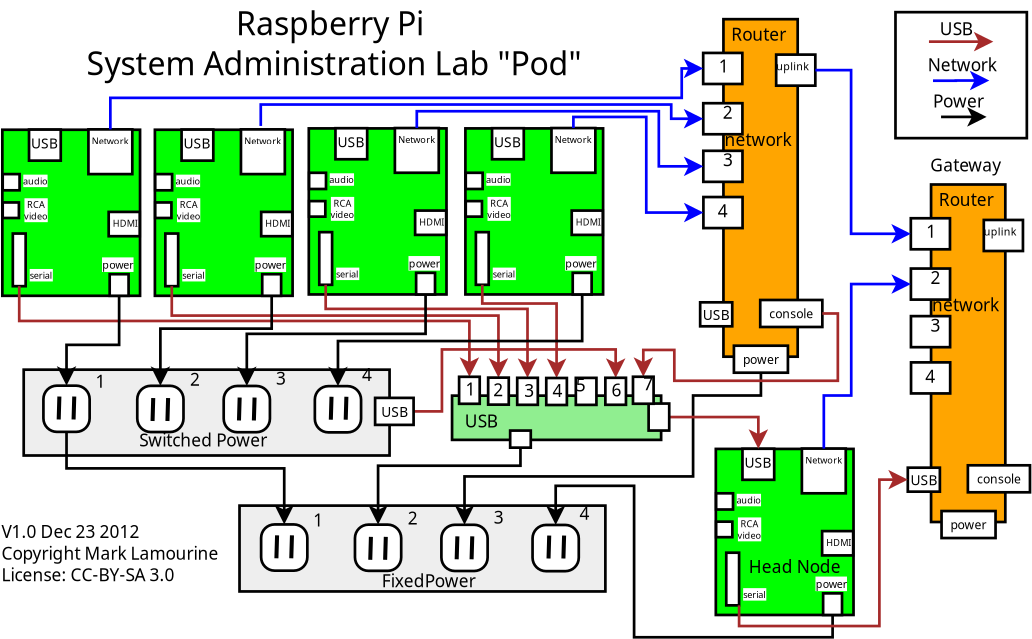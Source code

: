 <?xml version="1.0" encoding="UTF-8"?>
<dia:diagram xmlns:dia="http://www.lysator.liu.se/~alla/dia/">
  <dia:layer name="Background" visible="true" active="true">
    <dia:group>
      <dia:object type="Standard - Box" version="0" id="O0">
        <dia:attribute name="obj_pos">
          <dia:point val="0.45,5.094"/>
        </dia:attribute>
        <dia:attribute name="obj_bb">
          <dia:rectangle val="0.4,5.044;5.6,11.294"/>
        </dia:attribute>
        <dia:attribute name="elem_corner">
          <dia:point val="0.45,5.094"/>
        </dia:attribute>
        <dia:attribute name="elem_width">
          <dia:real val="5.1"/>
        </dia:attribute>
        <dia:attribute name="elem_height">
          <dia:real val="6.15"/>
        </dia:attribute>
        <dia:attribute name="border_width">
          <dia:real val="0.1"/>
        </dia:attribute>
        <dia:attribute name="inner_color">
          <dia:color val="#00ff00"/>
        </dia:attribute>
        <dia:attribute name="show_background">
          <dia:boolean val="true"/>
        </dia:attribute>
      </dia:object>
      <dia:object type="Standard - Box" version="0" id="O1">
        <dia:attribute name="obj_pos">
          <dia:point val="4.425,10.444"/>
        </dia:attribute>
        <dia:attribute name="obj_bb">
          <dia:rectangle val="4.375,10.394;5.175,11.294"/>
        </dia:attribute>
        <dia:attribute name="elem_corner">
          <dia:point val="4.425,10.444"/>
        </dia:attribute>
        <dia:attribute name="elem_width">
          <dia:real val="0.7"/>
        </dia:attribute>
        <dia:attribute name="elem_height">
          <dia:real val="0.8"/>
        </dia:attribute>
        <dia:attribute name="border_width">
          <dia:real val="0.1"/>
        </dia:attribute>
        <dia:attribute name="show_background">
          <dia:boolean val="true"/>
        </dia:attribute>
      </dia:object>
      <dia:object type="Standard - Box" version="0" id="O2">
        <dia:attribute name="obj_pos">
          <dia:point val="3.638,5.081"/>
        </dia:attribute>
        <dia:attribute name="obj_bb">
          <dia:rectangle val="3.587,5.031;5.312,6.787"/>
        </dia:attribute>
        <dia:attribute name="elem_corner">
          <dia:point val="3.638,5.081"/>
        </dia:attribute>
        <dia:attribute name="elem_width">
          <dia:real val="1.625"/>
        </dia:attribute>
        <dia:attribute name="elem_height">
          <dia:real val="1.656"/>
        </dia:attribute>
        <dia:attribute name="border_width">
          <dia:real val="0.1"/>
        </dia:attribute>
        <dia:attribute name="show_background">
          <dia:boolean val="true"/>
        </dia:attribute>
      </dia:object>
      <dia:object type="Standard - Box" version="0" id="O3">
        <dia:attribute name="obj_pos">
          <dia:point val="1.438,5.088"/>
        </dia:attribute>
        <dia:attribute name="obj_bb">
          <dia:rectangle val="1.387,5.037;2.663,6.287"/>
        </dia:attribute>
        <dia:attribute name="elem_corner">
          <dia:point val="1.438,5.088"/>
        </dia:attribute>
        <dia:attribute name="elem_width">
          <dia:real val="1.175"/>
        </dia:attribute>
        <dia:attribute name="elem_height">
          <dia:real val="1.15"/>
        </dia:attribute>
        <dia:attribute name="border_width">
          <dia:real val="0.1"/>
        </dia:attribute>
        <dia:attribute name="show_background">
          <dia:boolean val="true"/>
        </dia:attribute>
      </dia:object>
      <dia:object type="Standard - Box" version="0" id="O4">
        <dia:attribute name="obj_pos">
          <dia:point val="0.838,8.938"/>
        </dia:attribute>
        <dia:attribute name="obj_bb">
          <dia:rectangle val="0.787,8.887;1.363,10.938"/>
        </dia:attribute>
        <dia:attribute name="elem_corner">
          <dia:point val="0.838,8.938"/>
        </dia:attribute>
        <dia:attribute name="elem_width">
          <dia:real val="0.475"/>
        </dia:attribute>
        <dia:attribute name="elem_height">
          <dia:real val="1.95"/>
        </dia:attribute>
        <dia:attribute name="border_width">
          <dia:real val="0.1"/>
        </dia:attribute>
        <dia:attribute name="show_background">
          <dia:boolean val="true"/>
        </dia:attribute>
      </dia:object>
      <dia:object type="Standard - Box" version="0" id="O5">
        <dia:attribute name="obj_pos">
          <dia:point val="4.388,8.137"/>
        </dia:attribute>
        <dia:attribute name="obj_bb">
          <dia:rectangle val="4.338,8.088;5.588,9.088"/>
        </dia:attribute>
        <dia:attribute name="elem_corner">
          <dia:point val="4.388,8.137"/>
        </dia:attribute>
        <dia:attribute name="elem_width">
          <dia:real val="1.15"/>
        </dia:attribute>
        <dia:attribute name="elem_height">
          <dia:real val="0.9"/>
        </dia:attribute>
        <dia:attribute name="border_width">
          <dia:real val="0.1"/>
        </dia:attribute>
        <dia:attribute name="show_background">
          <dia:boolean val="true"/>
        </dia:attribute>
      </dia:object>
      <dia:object type="Standard - Box" version="0" id="O6">
        <dia:attribute name="obj_pos">
          <dia:point val="0.463,6.737"/>
        </dia:attribute>
        <dia:attribute name="obj_bb">
          <dia:rectangle val="0.412,6.688;1.137,7.388"/>
        </dia:attribute>
        <dia:attribute name="elem_corner">
          <dia:point val="0.463,6.737"/>
        </dia:attribute>
        <dia:attribute name="elem_width">
          <dia:real val="0.625"/>
        </dia:attribute>
        <dia:attribute name="elem_height">
          <dia:real val="0.6"/>
        </dia:attribute>
        <dia:attribute name="border_width">
          <dia:real val="0.1"/>
        </dia:attribute>
        <dia:attribute name="show_background">
          <dia:boolean val="true"/>
        </dia:attribute>
      </dia:object>
      <dia:object type="Standard - Box" version="0" id="O7">
        <dia:attribute name="obj_pos">
          <dia:point val="0.463,7.787"/>
        </dia:attribute>
        <dia:attribute name="obj_bb">
          <dia:rectangle val="0.412,7.737;1.113,8.412"/>
        </dia:attribute>
        <dia:attribute name="elem_corner">
          <dia:point val="0.463,7.787"/>
        </dia:attribute>
        <dia:attribute name="elem_width">
          <dia:real val="0.6"/>
        </dia:attribute>
        <dia:attribute name="elem_height">
          <dia:real val="0.575"/>
        </dia:attribute>
        <dia:attribute name="border_width">
          <dia:real val="0.1"/>
        </dia:attribute>
        <dia:attribute name="show_background">
          <dia:boolean val="true"/>
        </dia:attribute>
      </dia:object>
      <dia:object type="Standard - Text" version="1" id="O8">
        <dia:attribute name="obj_pos">
          <dia:point val="3.763,5.638"/>
        </dia:attribute>
        <dia:attribute name="obj_bb">
          <dia:rectangle val="3.763,5.325;5.173,5.718"/>
        </dia:attribute>
        <dia:attribute name="text">
          <dia:composite type="text">
            <dia:attribute name="string">
              <dia:string>#Network#</dia:string>
            </dia:attribute>
            <dia:attribute name="font">
              <dia:font family="sans" style="0" name="Helvetica"/>
            </dia:attribute>
            <dia:attribute name="height">
              <dia:real val="0.423"/>
            </dia:attribute>
            <dia:attribute name="pos">
              <dia:point val="3.763,5.638"/>
            </dia:attribute>
            <dia:attribute name="color">
              <dia:color val="#000000"/>
            </dia:attribute>
            <dia:attribute name="alignment">
              <dia:enum val="0"/>
            </dia:attribute>
          </dia:composite>
        </dia:attribute>
        <dia:attribute name="valign">
          <dia:enum val="3"/>
        </dia:attribute>
      </dia:object>
      <dia:object type="Standard - Text" version="1" id="O9">
        <dia:attribute name="obj_pos">
          <dia:point val="1.512,5.787"/>
        </dia:attribute>
        <dia:attribute name="obj_bb">
          <dia:rectangle val="1.512,5.317;2.555,5.907"/>
        </dia:attribute>
        <dia:attribute name="text">
          <dia:composite type="text">
            <dia:attribute name="string">
              <dia:string>#USB#</dia:string>
            </dia:attribute>
            <dia:attribute name="font">
              <dia:font family="sans" style="0" name="Helvetica"/>
            </dia:attribute>
            <dia:attribute name="height">
              <dia:real val="0.635"/>
            </dia:attribute>
            <dia:attribute name="pos">
              <dia:point val="1.512,5.787"/>
            </dia:attribute>
            <dia:attribute name="color">
              <dia:color val="#000000"/>
            </dia:attribute>
            <dia:attribute name="alignment">
              <dia:enum val="0"/>
            </dia:attribute>
          </dia:composite>
        </dia:attribute>
        <dia:attribute name="valign">
          <dia:enum val="3"/>
        </dia:attribute>
      </dia:object>
      <dia:object type="Standard - Text" version="1" id="O10">
        <dia:attribute name="obj_pos">
          <dia:point val="4.725,10.244"/>
        </dia:attribute>
        <dia:attribute name="obj_bb">
          <dia:rectangle val="4.115,9.876;5.335,10.336"/>
        </dia:attribute>
        <dia:attribute name="text">
          <dia:composite type="text">
            <dia:attribute name="string">
              <dia:string>#power#</dia:string>
            </dia:attribute>
            <dia:attribute name="font">
              <dia:font family="sans" style="0" name="Helvetica"/>
            </dia:attribute>
            <dia:attribute name="height">
              <dia:real val="0.494"/>
            </dia:attribute>
            <dia:attribute name="pos">
              <dia:point val="4.725,10.244"/>
            </dia:attribute>
            <dia:attribute name="color">
              <dia:color val="#000000"/>
            </dia:attribute>
            <dia:attribute name="alignment">
              <dia:enum val="1"/>
            </dia:attribute>
          </dia:composite>
        </dia:attribute>
        <dia:attribute name="valign">
          <dia:enum val="3"/>
        </dia:attribute>
        <dia:attribute name="fill_color">
          <dia:color val="#ffffff"/>
        </dia:attribute>
        <dia:attribute name="show_background">
          <dia:boolean val="true"/>
        </dia:attribute>
      </dia:object>
      <dia:object type="Standard - Text" version="1" id="O11">
        <dia:attribute name="obj_pos">
          <dia:point val="1.462,10.613"/>
        </dia:attribute>
        <dia:attribute name="obj_bb">
          <dia:rectangle val="1.462,10.3;2.382,10.693"/>
        </dia:attribute>
        <dia:attribute name="text">
          <dia:composite type="text">
            <dia:attribute name="string">
              <dia:string>#serial#</dia:string>
            </dia:attribute>
            <dia:attribute name="font">
              <dia:font family="sans" style="0" name="Helvetica"/>
            </dia:attribute>
            <dia:attribute name="height">
              <dia:real val="0.423"/>
            </dia:attribute>
            <dia:attribute name="pos">
              <dia:point val="1.462,10.613"/>
            </dia:attribute>
            <dia:attribute name="color">
              <dia:color val="#000000"/>
            </dia:attribute>
            <dia:attribute name="alignment">
              <dia:enum val="0"/>
            </dia:attribute>
          </dia:composite>
        </dia:attribute>
        <dia:attribute name="valign">
          <dia:enum val="3"/>
        </dia:attribute>
        <dia:attribute name="fill_color">
          <dia:color val="#ffffff"/>
        </dia:attribute>
        <dia:attribute name="show_background">
          <dia:boolean val="true"/>
        </dia:attribute>
      </dia:object>
      <dia:object type="Standard - Text" version="1" id="O12">
        <dia:attribute name="obj_pos">
          <dia:point val="4.537,8.688"/>
        </dia:attribute>
        <dia:attribute name="obj_bb">
          <dia:rectangle val="4.537,8.375;5.442,8.768"/>
        </dia:attribute>
        <dia:attribute name="text">
          <dia:composite type="text">
            <dia:attribute name="string">
              <dia:string>#HDMI#</dia:string>
            </dia:attribute>
            <dia:attribute name="font">
              <dia:font family="sans" style="0" name="Helvetica"/>
            </dia:attribute>
            <dia:attribute name="height">
              <dia:real val="0.423"/>
            </dia:attribute>
            <dia:attribute name="pos">
              <dia:point val="4.537,8.688"/>
            </dia:attribute>
            <dia:attribute name="color">
              <dia:color val="#000000"/>
            </dia:attribute>
            <dia:attribute name="alignment">
              <dia:enum val="0"/>
            </dia:attribute>
          </dia:composite>
        </dia:attribute>
        <dia:attribute name="valign">
          <dia:enum val="3"/>
        </dia:attribute>
        <dia:attribute name="fill_color">
          <dia:color val="#ffffff"/>
        </dia:attribute>
        <dia:attribute name="show_background">
          <dia:boolean val="true"/>
        </dia:attribute>
      </dia:object>
      <dia:object type="Standard - Text" version="1" id="O13">
        <dia:attribute name="obj_pos">
          <dia:point val="1.7,7.994"/>
        </dia:attribute>
        <dia:attribute name="obj_bb">
          <dia:rectangle val="1.238,7.681;2.163,8.497"/>
        </dia:attribute>
        <dia:attribute name="text">
          <dia:composite type="text">
            <dia:attribute name="string">
              <dia:string>#RCA
video#</dia:string>
            </dia:attribute>
            <dia:attribute name="font">
              <dia:font family="sans" style="0" name="Helvetica"/>
            </dia:attribute>
            <dia:attribute name="height">
              <dia:real val="0.423"/>
            </dia:attribute>
            <dia:attribute name="pos">
              <dia:point val="1.7,7.994"/>
            </dia:attribute>
            <dia:attribute name="color">
              <dia:color val="#000000"/>
            </dia:attribute>
            <dia:attribute name="alignment">
              <dia:enum val="1"/>
            </dia:attribute>
          </dia:composite>
        </dia:attribute>
        <dia:attribute name="valign">
          <dia:enum val="3"/>
        </dia:attribute>
        <dia:attribute name="fill_color">
          <dia:color val="#ffffff"/>
        </dia:attribute>
        <dia:attribute name="show_background">
          <dia:boolean val="true"/>
        </dia:attribute>
      </dia:object>
      <dia:object type="Standard - Text" version="1" id="O14">
        <dia:attribute name="obj_pos">
          <dia:point val="1.675,7.119"/>
        </dia:attribute>
        <dia:attribute name="obj_bb">
          <dia:rectangle val="1.205,6.806;2.145,7.199"/>
        </dia:attribute>
        <dia:attribute name="text">
          <dia:composite type="text">
            <dia:attribute name="string">
              <dia:string>#audio#</dia:string>
            </dia:attribute>
            <dia:attribute name="font">
              <dia:font family="sans" style="0" name="Helvetica"/>
            </dia:attribute>
            <dia:attribute name="height">
              <dia:real val="0.423"/>
            </dia:attribute>
            <dia:attribute name="pos">
              <dia:point val="1.675,7.119"/>
            </dia:attribute>
            <dia:attribute name="color">
              <dia:color val="#000000"/>
            </dia:attribute>
            <dia:attribute name="alignment">
              <dia:enum val="1"/>
            </dia:attribute>
          </dia:composite>
        </dia:attribute>
        <dia:attribute name="valign">
          <dia:enum val="3"/>
        </dia:attribute>
        <dia:attribute name="fill_color">
          <dia:color val="#ffffff"/>
        </dia:attribute>
        <dia:attribute name="show_background">
          <dia:boolean val="true"/>
        </dia:attribute>
      </dia:object>
    </dia:group>
    <dia:group>
      <dia:object type="Standard - Box" version="0" id="O15">
        <dia:attribute name="obj_pos">
          <dia:point val="6.1,5.094"/>
        </dia:attribute>
        <dia:attribute name="obj_bb">
          <dia:rectangle val="6.05,5.044;11.25,11.294"/>
        </dia:attribute>
        <dia:attribute name="elem_corner">
          <dia:point val="6.1,5.094"/>
        </dia:attribute>
        <dia:attribute name="elem_width">
          <dia:real val="5.1"/>
        </dia:attribute>
        <dia:attribute name="elem_height">
          <dia:real val="6.15"/>
        </dia:attribute>
        <dia:attribute name="border_width">
          <dia:real val="0.1"/>
        </dia:attribute>
        <dia:attribute name="inner_color">
          <dia:color val="#00ff00"/>
        </dia:attribute>
        <dia:attribute name="show_background">
          <dia:boolean val="true"/>
        </dia:attribute>
      </dia:object>
      <dia:object type="Standard - Box" version="0" id="O16">
        <dia:attribute name="obj_pos">
          <dia:point val="10.075,10.444"/>
        </dia:attribute>
        <dia:attribute name="obj_bb">
          <dia:rectangle val="10.025,10.394;10.825,11.294"/>
        </dia:attribute>
        <dia:attribute name="elem_corner">
          <dia:point val="10.075,10.444"/>
        </dia:attribute>
        <dia:attribute name="elem_width">
          <dia:real val="0.7"/>
        </dia:attribute>
        <dia:attribute name="elem_height">
          <dia:real val="0.8"/>
        </dia:attribute>
        <dia:attribute name="border_width">
          <dia:real val="0.1"/>
        </dia:attribute>
        <dia:attribute name="show_background">
          <dia:boolean val="true"/>
        </dia:attribute>
      </dia:object>
      <dia:object type="Standard - Box" version="0" id="O17">
        <dia:attribute name="obj_pos">
          <dia:point val="9.287,5.081"/>
        </dia:attribute>
        <dia:attribute name="obj_bb">
          <dia:rectangle val="9.238,5.031;10.963,6.787"/>
        </dia:attribute>
        <dia:attribute name="elem_corner">
          <dia:point val="9.287,5.081"/>
        </dia:attribute>
        <dia:attribute name="elem_width">
          <dia:real val="1.625"/>
        </dia:attribute>
        <dia:attribute name="elem_height">
          <dia:real val="1.656"/>
        </dia:attribute>
        <dia:attribute name="border_width">
          <dia:real val="0.1"/>
        </dia:attribute>
        <dia:attribute name="show_background">
          <dia:boolean val="true"/>
        </dia:attribute>
      </dia:object>
      <dia:object type="Standard - Box" version="0" id="O18">
        <dia:attribute name="obj_pos">
          <dia:point val="7.088,5.088"/>
        </dia:attribute>
        <dia:attribute name="obj_bb">
          <dia:rectangle val="7.037,5.037;8.312,6.287"/>
        </dia:attribute>
        <dia:attribute name="elem_corner">
          <dia:point val="7.088,5.088"/>
        </dia:attribute>
        <dia:attribute name="elem_width">
          <dia:real val="1.175"/>
        </dia:attribute>
        <dia:attribute name="elem_height">
          <dia:real val="1.15"/>
        </dia:attribute>
        <dia:attribute name="border_width">
          <dia:real val="0.1"/>
        </dia:attribute>
        <dia:attribute name="show_background">
          <dia:boolean val="true"/>
        </dia:attribute>
      </dia:object>
      <dia:object type="Standard - Box" version="0" id="O19">
        <dia:attribute name="obj_pos">
          <dia:point val="6.487,8.938"/>
        </dia:attribute>
        <dia:attribute name="obj_bb">
          <dia:rectangle val="6.438,8.887;7.013,10.938"/>
        </dia:attribute>
        <dia:attribute name="elem_corner">
          <dia:point val="6.487,8.938"/>
        </dia:attribute>
        <dia:attribute name="elem_width">
          <dia:real val="0.475"/>
        </dia:attribute>
        <dia:attribute name="elem_height">
          <dia:real val="1.95"/>
        </dia:attribute>
        <dia:attribute name="border_width">
          <dia:real val="0.1"/>
        </dia:attribute>
        <dia:attribute name="show_background">
          <dia:boolean val="true"/>
        </dia:attribute>
      </dia:object>
      <dia:object type="Standard - Box" version="0" id="O20">
        <dia:attribute name="obj_pos">
          <dia:point val="10.037,8.137"/>
        </dia:attribute>
        <dia:attribute name="obj_bb">
          <dia:rectangle val="9.988,8.088;11.238,9.088"/>
        </dia:attribute>
        <dia:attribute name="elem_corner">
          <dia:point val="10.037,8.137"/>
        </dia:attribute>
        <dia:attribute name="elem_width">
          <dia:real val="1.15"/>
        </dia:attribute>
        <dia:attribute name="elem_height">
          <dia:real val="0.9"/>
        </dia:attribute>
        <dia:attribute name="border_width">
          <dia:real val="0.1"/>
        </dia:attribute>
        <dia:attribute name="show_background">
          <dia:boolean val="true"/>
        </dia:attribute>
      </dia:object>
      <dia:object type="Standard - Box" version="0" id="O21">
        <dia:attribute name="obj_pos">
          <dia:point val="6.112,6.737"/>
        </dia:attribute>
        <dia:attribute name="obj_bb">
          <dia:rectangle val="6.062,6.688;6.787,7.388"/>
        </dia:attribute>
        <dia:attribute name="elem_corner">
          <dia:point val="6.112,6.737"/>
        </dia:attribute>
        <dia:attribute name="elem_width">
          <dia:real val="0.625"/>
        </dia:attribute>
        <dia:attribute name="elem_height">
          <dia:real val="0.6"/>
        </dia:attribute>
        <dia:attribute name="border_width">
          <dia:real val="0.1"/>
        </dia:attribute>
        <dia:attribute name="show_background">
          <dia:boolean val="true"/>
        </dia:attribute>
      </dia:object>
      <dia:object type="Standard - Box" version="0" id="O22">
        <dia:attribute name="obj_pos">
          <dia:point val="6.112,7.787"/>
        </dia:attribute>
        <dia:attribute name="obj_bb">
          <dia:rectangle val="6.062,7.737;6.763,8.412"/>
        </dia:attribute>
        <dia:attribute name="elem_corner">
          <dia:point val="6.112,7.787"/>
        </dia:attribute>
        <dia:attribute name="elem_width">
          <dia:real val="0.6"/>
        </dia:attribute>
        <dia:attribute name="elem_height">
          <dia:real val="0.575"/>
        </dia:attribute>
        <dia:attribute name="border_width">
          <dia:real val="0.1"/>
        </dia:attribute>
        <dia:attribute name="show_background">
          <dia:boolean val="true"/>
        </dia:attribute>
      </dia:object>
      <dia:object type="Standard - Text" version="1" id="O23">
        <dia:attribute name="obj_pos">
          <dia:point val="9.412,5.638"/>
        </dia:attribute>
        <dia:attribute name="obj_bb">
          <dia:rectangle val="9.412,5.325;10.822,5.718"/>
        </dia:attribute>
        <dia:attribute name="text">
          <dia:composite type="text">
            <dia:attribute name="string">
              <dia:string>#Network#</dia:string>
            </dia:attribute>
            <dia:attribute name="font">
              <dia:font family="sans" style="0" name="Helvetica"/>
            </dia:attribute>
            <dia:attribute name="height">
              <dia:real val="0.423"/>
            </dia:attribute>
            <dia:attribute name="pos">
              <dia:point val="9.412,5.638"/>
            </dia:attribute>
            <dia:attribute name="color">
              <dia:color val="#000000"/>
            </dia:attribute>
            <dia:attribute name="alignment">
              <dia:enum val="0"/>
            </dia:attribute>
          </dia:composite>
        </dia:attribute>
        <dia:attribute name="valign">
          <dia:enum val="3"/>
        </dia:attribute>
      </dia:object>
      <dia:object type="Standard - Text" version="1" id="O24">
        <dia:attribute name="obj_pos">
          <dia:point val="7.162,5.787"/>
        </dia:attribute>
        <dia:attribute name="obj_bb">
          <dia:rectangle val="7.162,5.317;8.205,5.907"/>
        </dia:attribute>
        <dia:attribute name="text">
          <dia:composite type="text">
            <dia:attribute name="string">
              <dia:string>#USB#</dia:string>
            </dia:attribute>
            <dia:attribute name="font">
              <dia:font family="sans" style="0" name="Helvetica"/>
            </dia:attribute>
            <dia:attribute name="height">
              <dia:real val="0.635"/>
            </dia:attribute>
            <dia:attribute name="pos">
              <dia:point val="7.162,5.787"/>
            </dia:attribute>
            <dia:attribute name="color">
              <dia:color val="#000000"/>
            </dia:attribute>
            <dia:attribute name="alignment">
              <dia:enum val="0"/>
            </dia:attribute>
          </dia:composite>
        </dia:attribute>
        <dia:attribute name="valign">
          <dia:enum val="3"/>
        </dia:attribute>
      </dia:object>
      <dia:object type="Standard - Text" version="1" id="O25">
        <dia:attribute name="obj_pos">
          <dia:point val="10.375,10.244"/>
        </dia:attribute>
        <dia:attribute name="obj_bb">
          <dia:rectangle val="9.765,9.876;10.985,10.336"/>
        </dia:attribute>
        <dia:attribute name="text">
          <dia:composite type="text">
            <dia:attribute name="string">
              <dia:string>#power#</dia:string>
            </dia:attribute>
            <dia:attribute name="font">
              <dia:font family="sans" style="0" name="Helvetica"/>
            </dia:attribute>
            <dia:attribute name="height">
              <dia:real val="0.494"/>
            </dia:attribute>
            <dia:attribute name="pos">
              <dia:point val="10.375,10.244"/>
            </dia:attribute>
            <dia:attribute name="color">
              <dia:color val="#000000"/>
            </dia:attribute>
            <dia:attribute name="alignment">
              <dia:enum val="1"/>
            </dia:attribute>
          </dia:composite>
        </dia:attribute>
        <dia:attribute name="valign">
          <dia:enum val="3"/>
        </dia:attribute>
        <dia:attribute name="fill_color">
          <dia:color val="#ffffff"/>
        </dia:attribute>
        <dia:attribute name="show_background">
          <dia:boolean val="true"/>
        </dia:attribute>
      </dia:object>
      <dia:object type="Standard - Text" version="1" id="O26">
        <dia:attribute name="obj_pos">
          <dia:point val="7.112,10.613"/>
        </dia:attribute>
        <dia:attribute name="obj_bb">
          <dia:rectangle val="7.112,10.3;8.033,10.693"/>
        </dia:attribute>
        <dia:attribute name="text">
          <dia:composite type="text">
            <dia:attribute name="string">
              <dia:string>#serial#</dia:string>
            </dia:attribute>
            <dia:attribute name="font">
              <dia:font family="sans" style="0" name="Helvetica"/>
            </dia:attribute>
            <dia:attribute name="height">
              <dia:real val="0.423"/>
            </dia:attribute>
            <dia:attribute name="pos">
              <dia:point val="7.112,10.613"/>
            </dia:attribute>
            <dia:attribute name="color">
              <dia:color val="#000000"/>
            </dia:attribute>
            <dia:attribute name="alignment">
              <dia:enum val="0"/>
            </dia:attribute>
          </dia:composite>
        </dia:attribute>
        <dia:attribute name="valign">
          <dia:enum val="3"/>
        </dia:attribute>
        <dia:attribute name="fill_color">
          <dia:color val="#ffffff"/>
        </dia:attribute>
        <dia:attribute name="show_background">
          <dia:boolean val="true"/>
        </dia:attribute>
      </dia:object>
      <dia:object type="Standard - Text" version="1" id="O27">
        <dia:attribute name="obj_pos">
          <dia:point val="10.188,8.688"/>
        </dia:attribute>
        <dia:attribute name="obj_bb">
          <dia:rectangle val="10.188,8.375;11.092,8.768"/>
        </dia:attribute>
        <dia:attribute name="text">
          <dia:composite type="text">
            <dia:attribute name="string">
              <dia:string>#HDMI#</dia:string>
            </dia:attribute>
            <dia:attribute name="font">
              <dia:font family="sans" style="0" name="Helvetica"/>
            </dia:attribute>
            <dia:attribute name="height">
              <dia:real val="0.423"/>
            </dia:attribute>
            <dia:attribute name="pos">
              <dia:point val="10.188,8.688"/>
            </dia:attribute>
            <dia:attribute name="color">
              <dia:color val="#000000"/>
            </dia:attribute>
            <dia:attribute name="alignment">
              <dia:enum val="0"/>
            </dia:attribute>
          </dia:composite>
        </dia:attribute>
        <dia:attribute name="valign">
          <dia:enum val="3"/>
        </dia:attribute>
        <dia:attribute name="fill_color">
          <dia:color val="#ffffff"/>
        </dia:attribute>
        <dia:attribute name="show_background">
          <dia:boolean val="true"/>
        </dia:attribute>
      </dia:object>
      <dia:object type="Standard - Text" version="1" id="O28">
        <dia:attribute name="obj_pos">
          <dia:point val="7.35,7.994"/>
        </dia:attribute>
        <dia:attribute name="obj_bb">
          <dia:rectangle val="6.888,7.681;7.812,8.497"/>
        </dia:attribute>
        <dia:attribute name="text">
          <dia:composite type="text">
            <dia:attribute name="string">
              <dia:string>#RCA
video#</dia:string>
            </dia:attribute>
            <dia:attribute name="font">
              <dia:font family="sans" style="0" name="Helvetica"/>
            </dia:attribute>
            <dia:attribute name="height">
              <dia:real val="0.423"/>
            </dia:attribute>
            <dia:attribute name="pos">
              <dia:point val="7.35,7.994"/>
            </dia:attribute>
            <dia:attribute name="color">
              <dia:color val="#000000"/>
            </dia:attribute>
            <dia:attribute name="alignment">
              <dia:enum val="1"/>
            </dia:attribute>
          </dia:composite>
        </dia:attribute>
        <dia:attribute name="valign">
          <dia:enum val="3"/>
        </dia:attribute>
        <dia:attribute name="fill_color">
          <dia:color val="#ffffff"/>
        </dia:attribute>
        <dia:attribute name="show_background">
          <dia:boolean val="true"/>
        </dia:attribute>
      </dia:object>
      <dia:object type="Standard - Text" version="1" id="O29">
        <dia:attribute name="obj_pos">
          <dia:point val="7.325,7.119"/>
        </dia:attribute>
        <dia:attribute name="obj_bb">
          <dia:rectangle val="6.855,6.806;7.795,7.199"/>
        </dia:attribute>
        <dia:attribute name="text">
          <dia:composite type="text">
            <dia:attribute name="string">
              <dia:string>#audio#</dia:string>
            </dia:attribute>
            <dia:attribute name="font">
              <dia:font family="sans" style="0" name="Helvetica"/>
            </dia:attribute>
            <dia:attribute name="height">
              <dia:real val="0.423"/>
            </dia:attribute>
            <dia:attribute name="pos">
              <dia:point val="7.325,7.119"/>
            </dia:attribute>
            <dia:attribute name="color">
              <dia:color val="#000000"/>
            </dia:attribute>
            <dia:attribute name="alignment">
              <dia:enum val="1"/>
            </dia:attribute>
          </dia:composite>
        </dia:attribute>
        <dia:attribute name="valign">
          <dia:enum val="3"/>
        </dia:attribute>
        <dia:attribute name="fill_color">
          <dia:color val="#ffffff"/>
        </dia:attribute>
        <dia:attribute name="show_background">
          <dia:boolean val="true"/>
        </dia:attribute>
      </dia:object>
    </dia:group>
    <dia:group>
      <dia:object type="Standard - Box" version="0" id="O30">
        <dia:attribute name="obj_pos">
          <dia:point val="11.8,5.044"/>
        </dia:attribute>
        <dia:attribute name="obj_bb">
          <dia:rectangle val="11.75,4.994;16.95,11.244"/>
        </dia:attribute>
        <dia:attribute name="elem_corner">
          <dia:point val="11.8,5.044"/>
        </dia:attribute>
        <dia:attribute name="elem_width">
          <dia:real val="5.1"/>
        </dia:attribute>
        <dia:attribute name="elem_height">
          <dia:real val="6.15"/>
        </dia:attribute>
        <dia:attribute name="border_width">
          <dia:real val="0.1"/>
        </dia:attribute>
        <dia:attribute name="inner_color">
          <dia:color val="#00ff00"/>
        </dia:attribute>
        <dia:attribute name="show_background">
          <dia:boolean val="true"/>
        </dia:attribute>
      </dia:object>
      <dia:object type="Standard - Box" version="0" id="O31">
        <dia:attribute name="obj_pos">
          <dia:point val="15.775,10.394"/>
        </dia:attribute>
        <dia:attribute name="obj_bb">
          <dia:rectangle val="15.725,10.344;16.525,11.244"/>
        </dia:attribute>
        <dia:attribute name="elem_corner">
          <dia:point val="15.775,10.394"/>
        </dia:attribute>
        <dia:attribute name="elem_width">
          <dia:real val="0.7"/>
        </dia:attribute>
        <dia:attribute name="elem_height">
          <dia:real val="0.8"/>
        </dia:attribute>
        <dia:attribute name="border_width">
          <dia:real val="0.1"/>
        </dia:attribute>
        <dia:attribute name="show_background">
          <dia:boolean val="true"/>
        </dia:attribute>
      </dia:object>
      <dia:object type="Standard - Box" version="0" id="O32">
        <dia:attribute name="obj_pos">
          <dia:point val="14.988,5.031"/>
        </dia:attribute>
        <dia:attribute name="obj_bb">
          <dia:rectangle val="14.938,4.981;16.663,6.737"/>
        </dia:attribute>
        <dia:attribute name="elem_corner">
          <dia:point val="14.988,5.031"/>
        </dia:attribute>
        <dia:attribute name="elem_width">
          <dia:real val="1.625"/>
        </dia:attribute>
        <dia:attribute name="elem_height">
          <dia:real val="1.656"/>
        </dia:attribute>
        <dia:attribute name="border_width">
          <dia:real val="0.1"/>
        </dia:attribute>
        <dia:attribute name="show_background">
          <dia:boolean val="true"/>
        </dia:attribute>
      </dia:object>
      <dia:object type="Standard - Box" version="0" id="O33">
        <dia:attribute name="obj_pos">
          <dia:point val="12.787,5.037"/>
        </dia:attribute>
        <dia:attribute name="obj_bb">
          <dia:rectangle val="12.738,4.987;14.012,6.237"/>
        </dia:attribute>
        <dia:attribute name="elem_corner">
          <dia:point val="12.787,5.037"/>
        </dia:attribute>
        <dia:attribute name="elem_width">
          <dia:real val="1.175"/>
        </dia:attribute>
        <dia:attribute name="elem_height">
          <dia:real val="1.15"/>
        </dia:attribute>
        <dia:attribute name="border_width">
          <dia:real val="0.1"/>
        </dia:attribute>
        <dia:attribute name="show_background">
          <dia:boolean val="true"/>
        </dia:attribute>
      </dia:object>
      <dia:object type="Standard - Box" version="0" id="O34">
        <dia:attribute name="obj_pos">
          <dia:point val="12.188,8.887"/>
        </dia:attribute>
        <dia:attribute name="obj_bb">
          <dia:rectangle val="12.137,8.838;12.713,10.887"/>
        </dia:attribute>
        <dia:attribute name="elem_corner">
          <dia:point val="12.188,8.887"/>
        </dia:attribute>
        <dia:attribute name="elem_width">
          <dia:real val="0.475"/>
        </dia:attribute>
        <dia:attribute name="elem_height">
          <dia:real val="1.95"/>
        </dia:attribute>
        <dia:attribute name="border_width">
          <dia:real val="0.1"/>
        </dia:attribute>
        <dia:attribute name="show_background">
          <dia:boolean val="true"/>
        </dia:attribute>
      </dia:object>
      <dia:object type="Standard - Box" version="0" id="O35">
        <dia:attribute name="obj_pos">
          <dia:point val="15.738,8.088"/>
        </dia:attribute>
        <dia:attribute name="obj_bb">
          <dia:rectangle val="15.688,8.037;16.938,9.037"/>
        </dia:attribute>
        <dia:attribute name="elem_corner">
          <dia:point val="15.738,8.088"/>
        </dia:attribute>
        <dia:attribute name="elem_width">
          <dia:real val="1.15"/>
        </dia:attribute>
        <dia:attribute name="elem_height">
          <dia:real val="0.9"/>
        </dia:attribute>
        <dia:attribute name="border_width">
          <dia:real val="0.1"/>
        </dia:attribute>
        <dia:attribute name="show_background">
          <dia:boolean val="true"/>
        </dia:attribute>
      </dia:object>
      <dia:object type="Standard - Box" version="0" id="O36">
        <dia:attribute name="obj_pos">
          <dia:point val="11.812,6.688"/>
        </dia:attribute>
        <dia:attribute name="obj_bb">
          <dia:rectangle val="11.762,6.638;12.488,7.338"/>
        </dia:attribute>
        <dia:attribute name="elem_corner">
          <dia:point val="11.812,6.688"/>
        </dia:attribute>
        <dia:attribute name="elem_width">
          <dia:real val="0.625"/>
        </dia:attribute>
        <dia:attribute name="elem_height">
          <dia:real val="0.6"/>
        </dia:attribute>
        <dia:attribute name="border_width">
          <dia:real val="0.1"/>
        </dia:attribute>
        <dia:attribute name="show_background">
          <dia:boolean val="true"/>
        </dia:attribute>
      </dia:object>
      <dia:object type="Standard - Box" version="0" id="O37">
        <dia:attribute name="obj_pos">
          <dia:point val="11.812,7.737"/>
        </dia:attribute>
        <dia:attribute name="obj_bb">
          <dia:rectangle val="11.762,7.688;12.463,8.363"/>
        </dia:attribute>
        <dia:attribute name="elem_corner">
          <dia:point val="11.812,7.737"/>
        </dia:attribute>
        <dia:attribute name="elem_width">
          <dia:real val="0.6"/>
        </dia:attribute>
        <dia:attribute name="elem_height">
          <dia:real val="0.575"/>
        </dia:attribute>
        <dia:attribute name="border_width">
          <dia:real val="0.1"/>
        </dia:attribute>
        <dia:attribute name="show_background">
          <dia:boolean val="true"/>
        </dia:attribute>
      </dia:object>
      <dia:object type="Standard - Text" version="1" id="O38">
        <dia:attribute name="obj_pos">
          <dia:point val="15.113,5.588"/>
        </dia:attribute>
        <dia:attribute name="obj_bb">
          <dia:rectangle val="15.113,5.275;16.523,5.668"/>
        </dia:attribute>
        <dia:attribute name="text">
          <dia:composite type="text">
            <dia:attribute name="string">
              <dia:string>#Network#</dia:string>
            </dia:attribute>
            <dia:attribute name="font">
              <dia:font family="sans" style="0" name="Helvetica"/>
            </dia:attribute>
            <dia:attribute name="height">
              <dia:real val="0.423"/>
            </dia:attribute>
            <dia:attribute name="pos">
              <dia:point val="15.113,5.588"/>
            </dia:attribute>
            <dia:attribute name="color">
              <dia:color val="#000000"/>
            </dia:attribute>
            <dia:attribute name="alignment">
              <dia:enum val="0"/>
            </dia:attribute>
          </dia:composite>
        </dia:attribute>
        <dia:attribute name="valign">
          <dia:enum val="3"/>
        </dia:attribute>
      </dia:object>
      <dia:object type="Standard - Text" version="1" id="O39">
        <dia:attribute name="obj_pos">
          <dia:point val="12.863,5.737"/>
        </dia:attribute>
        <dia:attribute name="obj_bb">
          <dia:rectangle val="12.863,5.268;13.905,5.857"/>
        </dia:attribute>
        <dia:attribute name="text">
          <dia:composite type="text">
            <dia:attribute name="string">
              <dia:string>#USB#</dia:string>
            </dia:attribute>
            <dia:attribute name="font">
              <dia:font family="sans" style="0" name="Helvetica"/>
            </dia:attribute>
            <dia:attribute name="height">
              <dia:real val="0.635"/>
            </dia:attribute>
            <dia:attribute name="pos">
              <dia:point val="12.863,5.737"/>
            </dia:attribute>
            <dia:attribute name="color">
              <dia:color val="#000000"/>
            </dia:attribute>
            <dia:attribute name="alignment">
              <dia:enum val="0"/>
            </dia:attribute>
          </dia:composite>
        </dia:attribute>
        <dia:attribute name="valign">
          <dia:enum val="3"/>
        </dia:attribute>
      </dia:object>
      <dia:object type="Standard - Text" version="1" id="O40">
        <dia:attribute name="obj_pos">
          <dia:point val="16.075,10.194"/>
        </dia:attribute>
        <dia:attribute name="obj_bb">
          <dia:rectangle val="15.465,9.826;16.685,10.286"/>
        </dia:attribute>
        <dia:attribute name="text">
          <dia:composite type="text">
            <dia:attribute name="string">
              <dia:string>#power#</dia:string>
            </dia:attribute>
            <dia:attribute name="font">
              <dia:font family="sans" style="0" name="Helvetica"/>
            </dia:attribute>
            <dia:attribute name="height">
              <dia:real val="0.494"/>
            </dia:attribute>
            <dia:attribute name="pos">
              <dia:point val="16.075,10.194"/>
            </dia:attribute>
            <dia:attribute name="color">
              <dia:color val="#000000"/>
            </dia:attribute>
            <dia:attribute name="alignment">
              <dia:enum val="1"/>
            </dia:attribute>
          </dia:composite>
        </dia:attribute>
        <dia:attribute name="valign">
          <dia:enum val="3"/>
        </dia:attribute>
        <dia:attribute name="fill_color">
          <dia:color val="#ffffff"/>
        </dia:attribute>
        <dia:attribute name="show_background">
          <dia:boolean val="true"/>
        </dia:attribute>
      </dia:object>
      <dia:object type="Standard - Text" version="1" id="O41">
        <dia:attribute name="obj_pos">
          <dia:point val="12.812,10.562"/>
        </dia:attribute>
        <dia:attribute name="obj_bb">
          <dia:rectangle val="12.812,10.25;13.732,10.643"/>
        </dia:attribute>
        <dia:attribute name="text">
          <dia:composite type="text">
            <dia:attribute name="string">
              <dia:string>#serial#</dia:string>
            </dia:attribute>
            <dia:attribute name="font">
              <dia:font family="sans" style="0" name="Helvetica"/>
            </dia:attribute>
            <dia:attribute name="height">
              <dia:real val="0.423"/>
            </dia:attribute>
            <dia:attribute name="pos">
              <dia:point val="12.812,10.562"/>
            </dia:attribute>
            <dia:attribute name="color">
              <dia:color val="#000000"/>
            </dia:attribute>
            <dia:attribute name="alignment">
              <dia:enum val="0"/>
            </dia:attribute>
          </dia:composite>
        </dia:attribute>
        <dia:attribute name="valign">
          <dia:enum val="3"/>
        </dia:attribute>
        <dia:attribute name="fill_color">
          <dia:color val="#ffffff"/>
        </dia:attribute>
        <dia:attribute name="show_background">
          <dia:boolean val="true"/>
        </dia:attribute>
      </dia:object>
      <dia:object type="Standard - Text" version="1" id="O42">
        <dia:attribute name="obj_pos">
          <dia:point val="15.887,8.637"/>
        </dia:attribute>
        <dia:attribute name="obj_bb">
          <dia:rectangle val="15.887,8.325;16.793,8.717"/>
        </dia:attribute>
        <dia:attribute name="text">
          <dia:composite type="text">
            <dia:attribute name="string">
              <dia:string>#HDMI#</dia:string>
            </dia:attribute>
            <dia:attribute name="font">
              <dia:font family="sans" style="0" name="Helvetica"/>
            </dia:attribute>
            <dia:attribute name="height">
              <dia:real val="0.423"/>
            </dia:attribute>
            <dia:attribute name="pos">
              <dia:point val="15.887,8.637"/>
            </dia:attribute>
            <dia:attribute name="color">
              <dia:color val="#000000"/>
            </dia:attribute>
            <dia:attribute name="alignment">
              <dia:enum val="0"/>
            </dia:attribute>
          </dia:composite>
        </dia:attribute>
        <dia:attribute name="valign">
          <dia:enum val="3"/>
        </dia:attribute>
        <dia:attribute name="fill_color">
          <dia:color val="#ffffff"/>
        </dia:attribute>
        <dia:attribute name="show_background">
          <dia:boolean val="true"/>
        </dia:attribute>
      </dia:object>
      <dia:object type="Standard - Text" version="1" id="O43">
        <dia:attribute name="obj_pos">
          <dia:point val="13.05,7.944"/>
        </dia:attribute>
        <dia:attribute name="obj_bb">
          <dia:rectangle val="12.588,7.631;13.512,8.447"/>
        </dia:attribute>
        <dia:attribute name="text">
          <dia:composite type="text">
            <dia:attribute name="string">
              <dia:string>#RCA
video#</dia:string>
            </dia:attribute>
            <dia:attribute name="font">
              <dia:font family="sans" style="0" name="Helvetica"/>
            </dia:attribute>
            <dia:attribute name="height">
              <dia:real val="0.423"/>
            </dia:attribute>
            <dia:attribute name="pos">
              <dia:point val="13.05,7.944"/>
            </dia:attribute>
            <dia:attribute name="color">
              <dia:color val="#000000"/>
            </dia:attribute>
            <dia:attribute name="alignment">
              <dia:enum val="1"/>
            </dia:attribute>
          </dia:composite>
        </dia:attribute>
        <dia:attribute name="valign">
          <dia:enum val="3"/>
        </dia:attribute>
        <dia:attribute name="fill_color">
          <dia:color val="#ffffff"/>
        </dia:attribute>
        <dia:attribute name="show_background">
          <dia:boolean val="true"/>
        </dia:attribute>
      </dia:object>
      <dia:object type="Standard - Text" version="1" id="O44">
        <dia:attribute name="obj_pos">
          <dia:point val="13.025,7.069"/>
        </dia:attribute>
        <dia:attribute name="obj_bb">
          <dia:rectangle val="12.555,6.756;13.495,7.149"/>
        </dia:attribute>
        <dia:attribute name="text">
          <dia:composite type="text">
            <dia:attribute name="string">
              <dia:string>#audio#</dia:string>
            </dia:attribute>
            <dia:attribute name="font">
              <dia:font family="sans" style="0" name="Helvetica"/>
            </dia:attribute>
            <dia:attribute name="height">
              <dia:real val="0.423"/>
            </dia:attribute>
            <dia:attribute name="pos">
              <dia:point val="13.025,7.069"/>
            </dia:attribute>
            <dia:attribute name="color">
              <dia:color val="#000000"/>
            </dia:attribute>
            <dia:attribute name="alignment">
              <dia:enum val="1"/>
            </dia:attribute>
          </dia:composite>
        </dia:attribute>
        <dia:attribute name="valign">
          <dia:enum val="3"/>
        </dia:attribute>
        <dia:attribute name="fill_color">
          <dia:color val="#ffffff"/>
        </dia:attribute>
        <dia:attribute name="show_background">
          <dia:boolean val="true"/>
        </dia:attribute>
      </dia:object>
    </dia:group>
    <dia:group>
      <dia:object type="Standard - Box" version="0" id="O45">
        <dia:attribute name="obj_pos">
          <dia:point val="17.6,5.044"/>
        </dia:attribute>
        <dia:attribute name="obj_bb">
          <dia:rectangle val="17.55,4.994;22.75,11.244"/>
        </dia:attribute>
        <dia:attribute name="elem_corner">
          <dia:point val="17.6,5.044"/>
        </dia:attribute>
        <dia:attribute name="elem_width">
          <dia:real val="5.1"/>
        </dia:attribute>
        <dia:attribute name="elem_height">
          <dia:real val="6.15"/>
        </dia:attribute>
        <dia:attribute name="border_width">
          <dia:real val="0.1"/>
        </dia:attribute>
        <dia:attribute name="inner_color">
          <dia:color val="#00ff00"/>
        </dia:attribute>
        <dia:attribute name="show_background">
          <dia:boolean val="true"/>
        </dia:attribute>
      </dia:object>
      <dia:object type="Standard - Box" version="0" id="O46">
        <dia:attribute name="obj_pos">
          <dia:point val="21.575,10.394"/>
        </dia:attribute>
        <dia:attribute name="obj_bb">
          <dia:rectangle val="21.525,10.344;22.325,11.244"/>
        </dia:attribute>
        <dia:attribute name="elem_corner">
          <dia:point val="21.575,10.394"/>
        </dia:attribute>
        <dia:attribute name="elem_width">
          <dia:real val="0.7"/>
        </dia:attribute>
        <dia:attribute name="elem_height">
          <dia:real val="0.8"/>
        </dia:attribute>
        <dia:attribute name="border_width">
          <dia:real val="0.1"/>
        </dia:attribute>
        <dia:attribute name="show_background">
          <dia:boolean val="true"/>
        </dia:attribute>
      </dia:object>
      <dia:object type="Standard - Box" version="0" id="O47">
        <dia:attribute name="obj_pos">
          <dia:point val="20.788,5.031"/>
        </dia:attribute>
        <dia:attribute name="obj_bb">
          <dia:rectangle val="20.738,4.981;22.462,6.737"/>
        </dia:attribute>
        <dia:attribute name="elem_corner">
          <dia:point val="20.788,5.031"/>
        </dia:attribute>
        <dia:attribute name="elem_width">
          <dia:real val="1.625"/>
        </dia:attribute>
        <dia:attribute name="elem_height">
          <dia:real val="1.656"/>
        </dia:attribute>
        <dia:attribute name="border_width">
          <dia:real val="0.1"/>
        </dia:attribute>
        <dia:attribute name="show_background">
          <dia:boolean val="true"/>
        </dia:attribute>
      </dia:object>
      <dia:object type="Standard - Box" version="0" id="O48">
        <dia:attribute name="obj_pos">
          <dia:point val="18.587,5.037"/>
        </dia:attribute>
        <dia:attribute name="obj_bb">
          <dia:rectangle val="18.538,4.987;19.812,6.237"/>
        </dia:attribute>
        <dia:attribute name="elem_corner">
          <dia:point val="18.587,5.037"/>
        </dia:attribute>
        <dia:attribute name="elem_width">
          <dia:real val="1.175"/>
        </dia:attribute>
        <dia:attribute name="elem_height">
          <dia:real val="1.15"/>
        </dia:attribute>
        <dia:attribute name="border_width">
          <dia:real val="0.1"/>
        </dia:attribute>
        <dia:attribute name="show_background">
          <dia:boolean val="true"/>
        </dia:attribute>
      </dia:object>
      <dia:object type="Standard - Box" version="0" id="O49">
        <dia:attribute name="obj_pos">
          <dia:point val="17.988,8.887"/>
        </dia:attribute>
        <dia:attribute name="obj_bb">
          <dia:rectangle val="17.938,8.838;18.512,10.887"/>
        </dia:attribute>
        <dia:attribute name="elem_corner">
          <dia:point val="17.988,8.887"/>
        </dia:attribute>
        <dia:attribute name="elem_width">
          <dia:real val="0.475"/>
        </dia:attribute>
        <dia:attribute name="elem_height">
          <dia:real val="1.95"/>
        </dia:attribute>
        <dia:attribute name="border_width">
          <dia:real val="0.1"/>
        </dia:attribute>
        <dia:attribute name="show_background">
          <dia:boolean val="true"/>
        </dia:attribute>
      </dia:object>
      <dia:object type="Standard - Box" version="0" id="O50">
        <dia:attribute name="obj_pos">
          <dia:point val="21.538,8.088"/>
        </dia:attribute>
        <dia:attribute name="obj_bb">
          <dia:rectangle val="21.488,8.037;22.738,9.037"/>
        </dia:attribute>
        <dia:attribute name="elem_corner">
          <dia:point val="21.538,8.088"/>
        </dia:attribute>
        <dia:attribute name="elem_width">
          <dia:real val="1.15"/>
        </dia:attribute>
        <dia:attribute name="elem_height">
          <dia:real val="0.9"/>
        </dia:attribute>
        <dia:attribute name="border_width">
          <dia:real val="0.1"/>
        </dia:attribute>
        <dia:attribute name="show_background">
          <dia:boolean val="true"/>
        </dia:attribute>
      </dia:object>
      <dia:object type="Standard - Box" version="0" id="O51">
        <dia:attribute name="obj_pos">
          <dia:point val="17.613,6.688"/>
        </dia:attribute>
        <dia:attribute name="obj_bb">
          <dia:rectangle val="17.562,6.638;18.288,7.338"/>
        </dia:attribute>
        <dia:attribute name="elem_corner">
          <dia:point val="17.613,6.688"/>
        </dia:attribute>
        <dia:attribute name="elem_width">
          <dia:real val="0.625"/>
        </dia:attribute>
        <dia:attribute name="elem_height">
          <dia:real val="0.6"/>
        </dia:attribute>
        <dia:attribute name="border_width">
          <dia:real val="0.1"/>
        </dia:attribute>
        <dia:attribute name="show_background">
          <dia:boolean val="true"/>
        </dia:attribute>
      </dia:object>
      <dia:object type="Standard - Box" version="0" id="O52">
        <dia:attribute name="obj_pos">
          <dia:point val="17.613,7.737"/>
        </dia:attribute>
        <dia:attribute name="obj_bb">
          <dia:rectangle val="17.562,7.688;18.262,8.363"/>
        </dia:attribute>
        <dia:attribute name="elem_corner">
          <dia:point val="17.613,7.737"/>
        </dia:attribute>
        <dia:attribute name="elem_width">
          <dia:real val="0.6"/>
        </dia:attribute>
        <dia:attribute name="elem_height">
          <dia:real val="0.575"/>
        </dia:attribute>
        <dia:attribute name="border_width">
          <dia:real val="0.1"/>
        </dia:attribute>
        <dia:attribute name="show_background">
          <dia:boolean val="true"/>
        </dia:attribute>
      </dia:object>
      <dia:object type="Standard - Text" version="1" id="O53">
        <dia:attribute name="obj_pos">
          <dia:point val="20.913,5.588"/>
        </dia:attribute>
        <dia:attribute name="obj_bb">
          <dia:rectangle val="20.913,5.275;22.323,5.668"/>
        </dia:attribute>
        <dia:attribute name="text">
          <dia:composite type="text">
            <dia:attribute name="string">
              <dia:string>#Network#</dia:string>
            </dia:attribute>
            <dia:attribute name="font">
              <dia:font family="sans" style="0" name="Helvetica"/>
            </dia:attribute>
            <dia:attribute name="height">
              <dia:real val="0.423"/>
            </dia:attribute>
            <dia:attribute name="pos">
              <dia:point val="20.913,5.588"/>
            </dia:attribute>
            <dia:attribute name="color">
              <dia:color val="#000000"/>
            </dia:attribute>
            <dia:attribute name="alignment">
              <dia:enum val="0"/>
            </dia:attribute>
          </dia:composite>
        </dia:attribute>
        <dia:attribute name="valign">
          <dia:enum val="3"/>
        </dia:attribute>
      </dia:object>
      <dia:object type="Standard - Text" version="1" id="O54">
        <dia:attribute name="obj_pos">
          <dia:point val="18.663,5.737"/>
        </dia:attribute>
        <dia:attribute name="obj_bb">
          <dia:rectangle val="18.663,5.268;19.705,5.857"/>
        </dia:attribute>
        <dia:attribute name="text">
          <dia:composite type="text">
            <dia:attribute name="string">
              <dia:string>#USB#</dia:string>
            </dia:attribute>
            <dia:attribute name="font">
              <dia:font family="sans" style="0" name="Helvetica"/>
            </dia:attribute>
            <dia:attribute name="height">
              <dia:real val="0.635"/>
            </dia:attribute>
            <dia:attribute name="pos">
              <dia:point val="18.663,5.737"/>
            </dia:attribute>
            <dia:attribute name="color">
              <dia:color val="#000000"/>
            </dia:attribute>
            <dia:attribute name="alignment">
              <dia:enum val="0"/>
            </dia:attribute>
          </dia:composite>
        </dia:attribute>
        <dia:attribute name="valign">
          <dia:enum val="3"/>
        </dia:attribute>
      </dia:object>
      <dia:object type="Standard - Text" version="1" id="O55">
        <dia:attribute name="obj_pos">
          <dia:point val="21.875,10.194"/>
        </dia:attribute>
        <dia:attribute name="obj_bb">
          <dia:rectangle val="21.265,9.826;22.485,10.286"/>
        </dia:attribute>
        <dia:attribute name="text">
          <dia:composite type="text">
            <dia:attribute name="string">
              <dia:string>#power#</dia:string>
            </dia:attribute>
            <dia:attribute name="font">
              <dia:font family="sans" style="0" name="Helvetica"/>
            </dia:attribute>
            <dia:attribute name="height">
              <dia:real val="0.494"/>
            </dia:attribute>
            <dia:attribute name="pos">
              <dia:point val="21.875,10.194"/>
            </dia:attribute>
            <dia:attribute name="color">
              <dia:color val="#000000"/>
            </dia:attribute>
            <dia:attribute name="alignment">
              <dia:enum val="1"/>
            </dia:attribute>
          </dia:composite>
        </dia:attribute>
        <dia:attribute name="valign">
          <dia:enum val="3"/>
        </dia:attribute>
        <dia:attribute name="fill_color">
          <dia:color val="#ffffff"/>
        </dia:attribute>
        <dia:attribute name="show_background">
          <dia:boolean val="true"/>
        </dia:attribute>
      </dia:object>
      <dia:object type="Standard - Text" version="1" id="O56">
        <dia:attribute name="obj_pos">
          <dia:point val="18.613,10.562"/>
        </dia:attribute>
        <dia:attribute name="obj_bb">
          <dia:rectangle val="18.613,10.25;19.532,10.643"/>
        </dia:attribute>
        <dia:attribute name="text">
          <dia:composite type="text">
            <dia:attribute name="string">
              <dia:string>#serial#</dia:string>
            </dia:attribute>
            <dia:attribute name="font">
              <dia:font family="sans" style="0" name="Helvetica"/>
            </dia:attribute>
            <dia:attribute name="height">
              <dia:real val="0.423"/>
            </dia:attribute>
            <dia:attribute name="pos">
              <dia:point val="18.613,10.562"/>
            </dia:attribute>
            <dia:attribute name="color">
              <dia:color val="#000000"/>
            </dia:attribute>
            <dia:attribute name="alignment">
              <dia:enum val="0"/>
            </dia:attribute>
          </dia:composite>
        </dia:attribute>
        <dia:attribute name="valign">
          <dia:enum val="3"/>
        </dia:attribute>
        <dia:attribute name="fill_color">
          <dia:color val="#ffffff"/>
        </dia:attribute>
        <dia:attribute name="show_background">
          <dia:boolean val="true"/>
        </dia:attribute>
      </dia:object>
      <dia:object type="Standard - Text" version="1" id="O57">
        <dia:attribute name="obj_pos">
          <dia:point val="21.688,8.637"/>
        </dia:attribute>
        <dia:attribute name="obj_bb">
          <dia:rectangle val="21.688,8.325;22.593,8.717"/>
        </dia:attribute>
        <dia:attribute name="text">
          <dia:composite type="text">
            <dia:attribute name="string">
              <dia:string>#HDMI#</dia:string>
            </dia:attribute>
            <dia:attribute name="font">
              <dia:font family="sans" style="0" name="Helvetica"/>
            </dia:attribute>
            <dia:attribute name="height">
              <dia:real val="0.423"/>
            </dia:attribute>
            <dia:attribute name="pos">
              <dia:point val="21.688,8.637"/>
            </dia:attribute>
            <dia:attribute name="color">
              <dia:color val="#000000"/>
            </dia:attribute>
            <dia:attribute name="alignment">
              <dia:enum val="0"/>
            </dia:attribute>
          </dia:composite>
        </dia:attribute>
        <dia:attribute name="valign">
          <dia:enum val="3"/>
        </dia:attribute>
        <dia:attribute name="fill_color">
          <dia:color val="#ffffff"/>
        </dia:attribute>
        <dia:attribute name="show_background">
          <dia:boolean val="true"/>
        </dia:attribute>
      </dia:object>
      <dia:object type="Standard - Text" version="1" id="O58">
        <dia:attribute name="obj_pos">
          <dia:point val="18.85,7.944"/>
        </dia:attribute>
        <dia:attribute name="obj_bb">
          <dia:rectangle val="18.387,7.631;19.312,8.447"/>
        </dia:attribute>
        <dia:attribute name="text">
          <dia:composite type="text">
            <dia:attribute name="string">
              <dia:string>#RCA
video#</dia:string>
            </dia:attribute>
            <dia:attribute name="font">
              <dia:font family="sans" style="0" name="Helvetica"/>
            </dia:attribute>
            <dia:attribute name="height">
              <dia:real val="0.423"/>
            </dia:attribute>
            <dia:attribute name="pos">
              <dia:point val="18.85,7.944"/>
            </dia:attribute>
            <dia:attribute name="color">
              <dia:color val="#000000"/>
            </dia:attribute>
            <dia:attribute name="alignment">
              <dia:enum val="1"/>
            </dia:attribute>
          </dia:composite>
        </dia:attribute>
        <dia:attribute name="valign">
          <dia:enum val="3"/>
        </dia:attribute>
        <dia:attribute name="fill_color">
          <dia:color val="#ffffff"/>
        </dia:attribute>
        <dia:attribute name="show_background">
          <dia:boolean val="true"/>
        </dia:attribute>
      </dia:object>
      <dia:object type="Standard - Text" version="1" id="O59">
        <dia:attribute name="obj_pos">
          <dia:point val="18.825,7.069"/>
        </dia:attribute>
        <dia:attribute name="obj_bb">
          <dia:rectangle val="18.355,6.756;19.295,7.149"/>
        </dia:attribute>
        <dia:attribute name="text">
          <dia:composite type="text">
            <dia:attribute name="string">
              <dia:string>#audio#</dia:string>
            </dia:attribute>
            <dia:attribute name="font">
              <dia:font family="sans" style="0" name="Helvetica"/>
            </dia:attribute>
            <dia:attribute name="height">
              <dia:real val="0.423"/>
            </dia:attribute>
            <dia:attribute name="pos">
              <dia:point val="18.825,7.069"/>
            </dia:attribute>
            <dia:attribute name="color">
              <dia:color val="#000000"/>
            </dia:attribute>
            <dia:attribute name="alignment">
              <dia:enum val="1"/>
            </dia:attribute>
          </dia:composite>
        </dia:attribute>
        <dia:attribute name="valign">
          <dia:enum val="3"/>
        </dia:attribute>
        <dia:attribute name="fill_color">
          <dia:color val="#ffffff"/>
        </dia:attribute>
        <dia:attribute name="show_background">
          <dia:boolean val="true"/>
        </dia:attribute>
      </dia:object>
    </dia:group>
    <dia:group>
      <dia:object type="Standard - Box" version="0" id="O60">
        <dia:attribute name="obj_pos">
          <dia:point val="27.157,0.999"/>
        </dia:attribute>
        <dia:attribute name="obj_bb">
          <dia:rectangle val="27.107,0.949;29.957,13.549"/>
        </dia:attribute>
        <dia:attribute name="elem_corner">
          <dia:point val="27.157,0.999"/>
        </dia:attribute>
        <dia:attribute name="elem_width">
          <dia:real val="2.75"/>
        </dia:attribute>
        <dia:attribute name="elem_height">
          <dia:real val="12.5"/>
        </dia:attribute>
        <dia:attribute name="border_width">
          <dia:real val="0.1"/>
        </dia:attribute>
        <dia:attribute name="inner_color">
          <dia:color val="#ffa500"/>
        </dia:attribute>
        <dia:attribute name="show_background">
          <dia:boolean val="true"/>
        </dia:attribute>
      </dia:object>
      <dia:object type="Standard - Box" version="0" id="O61">
        <dia:attribute name="obj_pos">
          <dia:point val="26.407,2.249"/>
        </dia:attribute>
        <dia:attribute name="obj_bb">
          <dia:rectangle val="26.357,2.199;27.907,3.449"/>
        </dia:attribute>
        <dia:attribute name="elem_corner">
          <dia:point val="26.407,2.249"/>
        </dia:attribute>
        <dia:attribute name="elem_width">
          <dia:real val="1.45"/>
        </dia:attribute>
        <dia:attribute name="elem_height">
          <dia:real val="1.15"/>
        </dia:attribute>
        <dia:attribute name="border_width">
          <dia:real val="0.1"/>
        </dia:attribute>
        <dia:attribute name="show_background">
          <dia:boolean val="true"/>
        </dia:attribute>
      </dia:object>
      <dia:object type="Standard - Box" version="0" id="O62">
        <dia:attribute name="obj_pos">
          <dia:point val="26.41,4.111"/>
        </dia:attribute>
        <dia:attribute name="obj_bb">
          <dia:rectangle val="26.36,4.061;27.91,5.311"/>
        </dia:attribute>
        <dia:attribute name="elem_corner">
          <dia:point val="26.41,4.111"/>
        </dia:attribute>
        <dia:attribute name="elem_width">
          <dia:real val="1.45"/>
        </dia:attribute>
        <dia:attribute name="elem_height">
          <dia:real val="1.15"/>
        </dia:attribute>
        <dia:attribute name="border_width">
          <dia:real val="0.1"/>
        </dia:attribute>
        <dia:attribute name="show_background">
          <dia:boolean val="true"/>
        </dia:attribute>
      </dia:object>
      <dia:object type="Standard - Box" version="0" id="O63">
        <dia:attribute name="obj_pos">
          <dia:point val="26.412,5.874"/>
        </dia:attribute>
        <dia:attribute name="obj_bb">
          <dia:rectangle val="26.362,5.824;27.912,7.074"/>
        </dia:attribute>
        <dia:attribute name="elem_corner">
          <dia:point val="26.412,5.874"/>
        </dia:attribute>
        <dia:attribute name="elem_width">
          <dia:real val="1.45"/>
        </dia:attribute>
        <dia:attribute name="elem_height">
          <dia:real val="1.15"/>
        </dia:attribute>
        <dia:attribute name="border_width">
          <dia:real val="0.1"/>
        </dia:attribute>
        <dia:attribute name="show_background">
          <dia:boolean val="true"/>
        </dia:attribute>
      </dia:object>
      <dia:object type="Standard - Box" version="0" id="O64">
        <dia:attribute name="obj_pos">
          <dia:point val="26.415,7.586"/>
        </dia:attribute>
        <dia:attribute name="obj_bb">
          <dia:rectangle val="26.365,7.536;27.915,8.786"/>
        </dia:attribute>
        <dia:attribute name="elem_corner">
          <dia:point val="26.415,7.586"/>
        </dia:attribute>
        <dia:attribute name="elem_width">
          <dia:real val="1.45"/>
        </dia:attribute>
        <dia:attribute name="elem_height">
          <dia:real val="1.15"/>
        </dia:attribute>
        <dia:attribute name="border_width">
          <dia:real val="0.1"/>
        </dia:attribute>
        <dia:attribute name="show_background">
          <dia:boolean val="true"/>
        </dia:attribute>
      </dia:object>
      <dia:object type="Standard - Box" version="0" id="O65">
        <dia:attribute name="obj_pos">
          <dia:point val="26.295,11.486"/>
        </dia:attribute>
        <dia:attribute name="obj_bb">
          <dia:rectangle val="26.245,11.436;27.532,12.424"/>
        </dia:attribute>
        <dia:attribute name="elem_corner">
          <dia:point val="26.295,11.486"/>
        </dia:attribute>
        <dia:attribute name="elem_width">
          <dia:real val="1.188"/>
        </dia:attribute>
        <dia:attribute name="elem_height">
          <dia:real val="0.888"/>
        </dia:attribute>
        <dia:attribute name="border_width">
          <dia:real val="0.1"/>
        </dia:attribute>
        <dia:attribute name="show_background">
          <dia:boolean val="true"/>
        </dia:attribute>
      </dia:object>
      <dia:object type="Standard - Box" version="0" id="O66">
        <dia:attribute name="obj_pos">
          <dia:point val="29.11,2.311"/>
        </dia:attribute>
        <dia:attribute name="obj_bb">
          <dia:rectangle val="29.06,2.261;30.61,3.511"/>
        </dia:attribute>
        <dia:attribute name="elem_corner">
          <dia:point val="29.11,2.311"/>
        </dia:attribute>
        <dia:attribute name="elem_width">
          <dia:real val="1.45"/>
        </dia:attribute>
        <dia:attribute name="elem_height">
          <dia:real val="1.15"/>
        </dia:attribute>
        <dia:attribute name="border_width">
          <dia:real val="0.1"/>
        </dia:attribute>
        <dia:attribute name="show_background">
          <dia:boolean val="true"/>
        </dia:attribute>
      </dia:object>
      <dia:object type="Standard - Box" version="0" id="O67">
        <dia:attribute name="obj_pos">
          <dia:point val="28.52,11.399"/>
        </dia:attribute>
        <dia:attribute name="obj_bb">
          <dia:rectangle val="28.47,11.349;30.87,12.449"/>
        </dia:attribute>
        <dia:attribute name="elem_corner">
          <dia:point val="28.52,11.399"/>
        </dia:attribute>
        <dia:attribute name="elem_width">
          <dia:real val="2.3"/>
        </dia:attribute>
        <dia:attribute name="elem_height">
          <dia:real val="1"/>
        </dia:attribute>
        <dia:attribute name="border_width">
          <dia:real val="0.1"/>
        </dia:attribute>
        <dia:attribute name="show_background">
          <dia:boolean val="true"/>
        </dia:attribute>
      </dia:object>
      <dia:object type="Standard - Text" version="1" id="O68">
        <dia:attribute name="obj_pos">
          <dia:point val="26.982,2.974"/>
        </dia:attribute>
        <dia:attribute name="obj_bb">
          <dia:rectangle val="26.982,2.379;27.39,3.124"/>
        </dia:attribute>
        <dia:attribute name="text">
          <dia:composite type="text">
            <dia:attribute name="string">
              <dia:string>#1#</dia:string>
            </dia:attribute>
            <dia:attribute name="font">
              <dia:font family="sans" style="0" name="Helvetica"/>
            </dia:attribute>
            <dia:attribute name="height">
              <dia:real val="0.8"/>
            </dia:attribute>
            <dia:attribute name="pos">
              <dia:point val="26.982,2.974"/>
            </dia:attribute>
            <dia:attribute name="color">
              <dia:color val="#000000"/>
            </dia:attribute>
            <dia:attribute name="alignment">
              <dia:enum val="0"/>
            </dia:attribute>
          </dia:composite>
        </dia:attribute>
        <dia:attribute name="valign">
          <dia:enum val="3"/>
        </dia:attribute>
      </dia:object>
      <dia:object type="Standard - Text" version="1" id="O69">
        <dia:attribute name="obj_pos">
          <dia:point val="27.135,4.686"/>
        </dia:attribute>
        <dia:attribute name="obj_bb">
          <dia:rectangle val="27.135,4.091;27.542,4.836"/>
        </dia:attribute>
        <dia:attribute name="text">
          <dia:composite type="text">
            <dia:attribute name="string">
              <dia:string>#2#</dia:string>
            </dia:attribute>
            <dia:attribute name="font">
              <dia:font family="sans" style="0" name="Helvetica"/>
            </dia:attribute>
            <dia:attribute name="height">
              <dia:real val="0.8"/>
            </dia:attribute>
            <dia:attribute name="pos">
              <dia:point val="27.135,4.686"/>
            </dia:attribute>
            <dia:attribute name="color">
              <dia:color val="#000000"/>
            </dia:attribute>
            <dia:attribute name="alignment">
              <dia:enum val="0"/>
            </dia:attribute>
          </dia:composite>
        </dia:attribute>
        <dia:attribute name="valign">
          <dia:enum val="3"/>
        </dia:attribute>
        <dia:connections>
          <dia:connection handle="0" to="O62" connection="8"/>
        </dia:connections>
      </dia:object>
      <dia:object type="Standard - Text" version="1" id="O70">
        <dia:attribute name="obj_pos">
          <dia:point val="27.137,6.449"/>
        </dia:attribute>
        <dia:attribute name="obj_bb">
          <dia:rectangle val="27.137,5.854;27.545,6.599"/>
        </dia:attribute>
        <dia:attribute name="text">
          <dia:composite type="text">
            <dia:attribute name="string">
              <dia:string>#3#</dia:string>
            </dia:attribute>
            <dia:attribute name="font">
              <dia:font family="sans" style="0" name="Helvetica"/>
            </dia:attribute>
            <dia:attribute name="height">
              <dia:real val="0.8"/>
            </dia:attribute>
            <dia:attribute name="pos">
              <dia:point val="27.137,6.449"/>
            </dia:attribute>
            <dia:attribute name="color">
              <dia:color val="#000000"/>
            </dia:attribute>
            <dia:attribute name="alignment">
              <dia:enum val="0"/>
            </dia:attribute>
          </dia:composite>
        </dia:attribute>
        <dia:attribute name="valign">
          <dia:enum val="3"/>
        </dia:attribute>
        <dia:connections>
          <dia:connection handle="0" to="O63" connection="8"/>
        </dia:connections>
      </dia:object>
      <dia:object type="Standard - Text" version="1" id="O71">
        <dia:attribute name="obj_pos">
          <dia:point val="26.945,8.336"/>
        </dia:attribute>
        <dia:attribute name="obj_bb">
          <dia:rectangle val="26.945,7.741;27.352,8.486"/>
        </dia:attribute>
        <dia:attribute name="text">
          <dia:composite type="text">
            <dia:attribute name="string">
              <dia:string>#4#</dia:string>
            </dia:attribute>
            <dia:attribute name="font">
              <dia:font family="sans" style="0" name="Helvetica"/>
            </dia:attribute>
            <dia:attribute name="height">
              <dia:real val="0.8"/>
            </dia:attribute>
            <dia:attribute name="pos">
              <dia:point val="26.945,8.336"/>
            </dia:attribute>
            <dia:attribute name="color">
              <dia:color val="#000000"/>
            </dia:attribute>
            <dia:attribute name="alignment">
              <dia:enum val="0"/>
            </dia:attribute>
          </dia:composite>
        </dia:attribute>
        <dia:attribute name="valign">
          <dia:enum val="3"/>
        </dia:attribute>
      </dia:object>
      <dia:object type="Standard - Text" version="1" id="O72">
        <dia:attribute name="obj_pos">
          <dia:point val="29.11,2.886"/>
        </dia:attribute>
        <dia:attribute name="obj_bb">
          <dia:rectangle val="29.11,2.519;30.31,2.979"/>
        </dia:attribute>
        <dia:attribute name="text">
          <dia:composite type="text">
            <dia:attribute name="string">
              <dia:string>#uplink#</dia:string>
            </dia:attribute>
            <dia:attribute name="font">
              <dia:font family="sans" style="0" name="Helvetica"/>
            </dia:attribute>
            <dia:attribute name="height">
              <dia:real val="0.494"/>
            </dia:attribute>
            <dia:attribute name="pos">
              <dia:point val="29.11,2.886"/>
            </dia:attribute>
            <dia:attribute name="color">
              <dia:color val="#000000"/>
            </dia:attribute>
            <dia:attribute name="alignment">
              <dia:enum val="0"/>
            </dia:attribute>
          </dia:composite>
        </dia:attribute>
        <dia:attribute name="valign">
          <dia:enum val="3"/>
        </dia:attribute>
        <dia:connections>
          <dia:connection handle="0" to="O66" connection="3"/>
        </dia:connections>
      </dia:object>
      <dia:object type="Standard - Text" version="1" id="O73">
        <dia:attribute name="obj_pos">
          <dia:point val="26.395,12.136"/>
        </dia:attribute>
        <dia:attribute name="obj_bb">
          <dia:rectangle val="26.395,11.666;27.437,12.256"/>
        </dia:attribute>
        <dia:attribute name="text">
          <dia:composite type="text">
            <dia:attribute name="string">
              <dia:string>#USB#</dia:string>
            </dia:attribute>
            <dia:attribute name="font">
              <dia:font family="sans" style="0" name="Helvetica"/>
            </dia:attribute>
            <dia:attribute name="height">
              <dia:real val="0.635"/>
            </dia:attribute>
            <dia:attribute name="pos">
              <dia:point val="26.395,12.136"/>
            </dia:attribute>
            <dia:attribute name="color">
              <dia:color val="#000000"/>
            </dia:attribute>
            <dia:attribute name="alignment">
              <dia:enum val="0"/>
            </dia:attribute>
          </dia:composite>
        </dia:attribute>
        <dia:attribute name="valign">
          <dia:enum val="3"/>
        </dia:attribute>
      </dia:object>
      <dia:object type="Standard - Text" version="1" id="O74">
        <dia:attribute name="obj_pos">
          <dia:point val="29.67,11.899"/>
        </dia:attribute>
        <dia:attribute name="obj_bb">
          <dia:rectangle val="28.805,11.635;30.535,12.162"/>
        </dia:attribute>
        <dia:attribute name="text">
          <dia:composite type="text">
            <dia:attribute name="string">
              <dia:string>#console#</dia:string>
            </dia:attribute>
            <dia:attribute name="font">
              <dia:font family="sans" style="0" name="Helvetica"/>
            </dia:attribute>
            <dia:attribute name="height">
              <dia:real val="0.564"/>
            </dia:attribute>
            <dia:attribute name="pos">
              <dia:point val="29.67,12.055"/>
            </dia:attribute>
            <dia:attribute name="color">
              <dia:color val="#000000"/>
            </dia:attribute>
            <dia:attribute name="alignment">
              <dia:enum val="1"/>
            </dia:attribute>
          </dia:composite>
        </dia:attribute>
        <dia:attribute name="valign">
          <dia:enum val="2"/>
        </dia:attribute>
        <dia:connections>
          <dia:connection handle="0" to="O67" connection="8"/>
        </dia:connections>
      </dia:object>
      <dia:object type="Standard - Box" version="0" id="O75">
        <dia:attribute name="obj_pos">
          <dia:point val="27.545,13.092"/>
        </dia:attribute>
        <dia:attribute name="obj_bb">
          <dia:rectangle val="27.495,13.043;29.595,14.143"/>
        </dia:attribute>
        <dia:attribute name="elem_corner">
          <dia:point val="27.545,13.092"/>
        </dia:attribute>
        <dia:attribute name="elem_width">
          <dia:real val="2"/>
        </dia:attribute>
        <dia:attribute name="elem_height">
          <dia:real val="1"/>
        </dia:attribute>
        <dia:attribute name="border_width">
          <dia:real val="0.1"/>
        </dia:attribute>
        <dia:attribute name="show_background">
          <dia:boolean val="true"/>
        </dia:attribute>
      </dia:object>
      <dia:object type="Standard - Text" version="1" id="O76">
        <dia:attribute name="obj_pos">
          <dia:point val="28.545,13.592"/>
        </dia:attribute>
        <dia:attribute name="obj_bb">
          <dia:rectangle val="27.846,13.329;29.244,13.856"/>
        </dia:attribute>
        <dia:attribute name="text">
          <dia:composite type="text">
            <dia:attribute name="string">
              <dia:string>#power#</dia:string>
            </dia:attribute>
            <dia:attribute name="font">
              <dia:font family="sans" style="0" name="Helvetica"/>
            </dia:attribute>
            <dia:attribute name="height">
              <dia:real val="0.564"/>
            </dia:attribute>
            <dia:attribute name="pos">
              <dia:point val="28.545,13.749"/>
            </dia:attribute>
            <dia:attribute name="color">
              <dia:color val="#000000"/>
            </dia:attribute>
            <dia:attribute name="alignment">
              <dia:enum val="1"/>
            </dia:attribute>
          </dia:composite>
        </dia:attribute>
        <dia:attribute name="valign">
          <dia:enum val="2"/>
        </dia:attribute>
        <dia:connections>
          <dia:connection handle="0" to="O75" connection="8"/>
        </dia:connections>
      </dia:object>
      <dia:object type="Standard - Text" version="1" id="O77">
        <dia:attribute name="obj_pos">
          <dia:point val="27.445,1.793"/>
        </dia:attribute>
        <dia:attribute name="obj_bb">
          <dia:rectangle val="27.445,1.198;29.567,1.943"/>
        </dia:attribute>
        <dia:attribute name="text">
          <dia:composite type="text">
            <dia:attribute name="string">
              <dia:string>#Router#</dia:string>
            </dia:attribute>
            <dia:attribute name="font">
              <dia:font family="sans" style="0" name="Helvetica"/>
            </dia:attribute>
            <dia:attribute name="height">
              <dia:real val="0.8"/>
            </dia:attribute>
            <dia:attribute name="pos">
              <dia:point val="27.445,1.793"/>
            </dia:attribute>
            <dia:attribute name="color">
              <dia:color val="#000000"/>
            </dia:attribute>
            <dia:attribute name="alignment">
              <dia:enum val="0"/>
            </dia:attribute>
          </dia:composite>
        </dia:attribute>
        <dia:attribute name="valign">
          <dia:enum val="3"/>
        </dia:attribute>
      </dia:object>
      <dia:object type="Standard - Text" version="1" id="O78">
        <dia:attribute name="obj_pos">
          <dia:point val="27.195,5.693"/>
        </dia:attribute>
        <dia:attribute name="obj_bb">
          <dia:rectangle val="27.195,5.098;29.792,5.843"/>
        </dia:attribute>
        <dia:attribute name="text">
          <dia:composite type="text">
            <dia:attribute name="string">
              <dia:string>#network#</dia:string>
            </dia:attribute>
            <dia:attribute name="font">
              <dia:font family="sans" style="0" name="Helvetica"/>
            </dia:attribute>
            <dia:attribute name="height">
              <dia:real val="0.8"/>
            </dia:attribute>
            <dia:attribute name="pos">
              <dia:point val="27.195,5.693"/>
            </dia:attribute>
            <dia:attribute name="color">
              <dia:color val="#000000"/>
            </dia:attribute>
            <dia:attribute name="alignment">
              <dia:enum val="0"/>
            </dia:attribute>
          </dia:composite>
        </dia:attribute>
        <dia:attribute name="valign">
          <dia:enum val="3"/>
        </dia:attribute>
      </dia:object>
    </dia:group>
    <dia:object type="Standard - ZigZagLine" version="1" id="O79">
      <dia:attribute name="obj_pos">
        <dia:point val="15.681,15.525"/>
      </dia:attribute>
      <dia:attribute name="obj_bb">
        <dia:rectangle val="15.631,13.149;25.834,15.575"/>
      </dia:attribute>
      <dia:attribute name="orth_points">
        <dia:point val="15.681,15.525"/>
        <dia:point val="16.681,15.525"/>
        <dia:point val="16.681,13.281"/>
        <dia:point val="23.165,13.281"/>
        <dia:point val="23.165,14.281"/>
      </dia:attribute>
      <dia:attribute name="orth_orient">
        <dia:enum val="0"/>
        <dia:enum val="1"/>
        <dia:enum val="0"/>
        <dia:enum val="1"/>
      </dia:attribute>
      <dia:attribute name="autorouting">
        <dia:boolean val="true"/>
      </dia:attribute>
      <dia:attribute name="line_color">
        <dia:color val="#a52a2a"/>
      </dia:attribute>
      <dia:attribute name="line_width">
        <dia:real val="0.1"/>
      </dia:attribute>
      <dia:attribute name="end_arrow">
        <dia:enum val="22"/>
      </dia:attribute>
      <dia:attribute name="end_arrow_length">
        <dia:real val="0.5"/>
      </dia:attribute>
      <dia:attribute name="end_arrow_width">
        <dia:real val="0.5"/>
      </dia:attribute>
      <dia:connections>
        <dia:connection handle="0" to="O153" connection="4"/>
        <dia:connection handle="1" to="O185" connection="1"/>
      </dia:connections>
    </dia:object>
    <dia:object type="Standard - ZigZagLine" version="1" id="O80">
      <dia:attribute name="obj_pos">
        <dia:point val="1.075,10.887"/>
      </dia:attribute>
      <dia:attribute name="obj_bb">
        <dia:rectangle val="1.025,10.838;18.11,14.356"/>
      </dia:attribute>
      <dia:attribute name="orth_points">
        <dia:point val="1.075,10.887"/>
        <dia:point val="1.075,12.176"/>
        <dia:point val="17.748,12.176"/>
        <dia:point val="17.748,14.244"/>
      </dia:attribute>
      <dia:attribute name="orth_orient">
        <dia:enum val="1"/>
        <dia:enum val="0"/>
        <dia:enum val="1"/>
      </dia:attribute>
      <dia:attribute name="autorouting">
        <dia:boolean val="false"/>
      </dia:attribute>
      <dia:attribute name="line_color">
        <dia:color val="#a52a2a"/>
      </dia:attribute>
      <dia:attribute name="line_width">
        <dia:real val="0.1"/>
      </dia:attribute>
      <dia:attribute name="end_arrow">
        <dia:enum val="22"/>
      </dia:attribute>
      <dia:attribute name="end_arrow_length">
        <dia:real val="0.5"/>
      </dia:attribute>
      <dia:attribute name="end_arrow_width">
        <dia:real val="0.5"/>
      </dia:attribute>
      <dia:connections>
        <dia:connection handle="0" to="O4" connection="6"/>
        <dia:connection handle="1" to="O173" connection="1"/>
      </dia:connections>
    </dia:object>
    <dia:object type="Standard - ZigZagLine" version="1" id="O81">
      <dia:attribute name="obj_pos">
        <dia:point val="6.725,10.887"/>
      </dia:attribute>
      <dia:attribute name="obj_bb">
        <dia:rectangle val="6.675,10.838;19.186,14.387"/>
      </dia:attribute>
      <dia:attribute name="orth_points">
        <dia:point val="6.725,10.887"/>
        <dia:point val="6.725,11.977"/>
        <dia:point val="18.824,11.977"/>
        <dia:point val="18.824,14.275"/>
      </dia:attribute>
      <dia:attribute name="orth_orient">
        <dia:enum val="1"/>
        <dia:enum val="0"/>
        <dia:enum val="1"/>
      </dia:attribute>
      <dia:attribute name="autorouting">
        <dia:boolean val="false"/>
      </dia:attribute>
      <dia:attribute name="line_color">
        <dia:color val="#a52a2a"/>
      </dia:attribute>
      <dia:attribute name="line_width">
        <dia:real val="0.1"/>
      </dia:attribute>
      <dia:attribute name="end_arrow">
        <dia:enum val="22"/>
      </dia:attribute>
      <dia:attribute name="end_arrow_length">
        <dia:real val="0.5"/>
      </dia:attribute>
      <dia:attribute name="end_arrow_width">
        <dia:real val="0.5"/>
      </dia:attribute>
      <dia:connections>
        <dia:connection handle="0" to="O19" connection="6"/>
        <dia:connection handle="1" to="O174" connection="1"/>
      </dia:connections>
    </dia:object>
    <dia:object type="Standard - ZigZagLine" version="1" id="O82">
      <dia:attribute name="obj_pos">
        <dia:point val="12.425,10.838"/>
      </dia:attribute>
      <dia:attribute name="obj_bb">
        <dia:rectangle val="12.375,10.787;20.262,14.393"/>
      </dia:attribute>
      <dia:attribute name="orth_points">
        <dia:point val="12.425,10.838"/>
        <dia:point val="12.425,11.729"/>
        <dia:point val="19.9,11.729"/>
        <dia:point val="19.9,14.282"/>
      </dia:attribute>
      <dia:attribute name="orth_orient">
        <dia:enum val="1"/>
        <dia:enum val="0"/>
        <dia:enum val="1"/>
      </dia:attribute>
      <dia:attribute name="autorouting">
        <dia:boolean val="false"/>
      </dia:attribute>
      <dia:attribute name="line_color">
        <dia:color val="#a52a2a"/>
      </dia:attribute>
      <dia:attribute name="line_width">
        <dia:real val="0.1"/>
      </dia:attribute>
      <dia:attribute name="end_arrow">
        <dia:enum val="22"/>
      </dia:attribute>
      <dia:attribute name="end_arrow_length">
        <dia:real val="0.5"/>
      </dia:attribute>
      <dia:attribute name="end_arrow_width">
        <dia:real val="0.5"/>
      </dia:attribute>
      <dia:connections>
        <dia:connection handle="0" to="O34" connection="6"/>
        <dia:connection handle="1" to="O175" connection="1"/>
      </dia:connections>
    </dia:object>
    <dia:object type="Standard - ZigZagLine" version="1" id="O83">
      <dia:attribute name="obj_pos">
        <dia:point val="18.225,10.838"/>
      </dia:attribute>
      <dia:attribute name="obj_bb">
        <dia:rectangle val="18.175,10.787;21.338,14.4"/>
      </dia:attribute>
      <dia:attribute name="orth_points">
        <dia:point val="18.225,10.838"/>
        <dia:point val="18.225,11.53"/>
        <dia:point val="20.977,11.53"/>
        <dia:point val="20.977,14.288"/>
      </dia:attribute>
      <dia:attribute name="orth_orient">
        <dia:enum val="1"/>
        <dia:enum val="0"/>
        <dia:enum val="1"/>
      </dia:attribute>
      <dia:attribute name="autorouting">
        <dia:boolean val="false"/>
      </dia:attribute>
      <dia:attribute name="line_color">
        <dia:color val="#a52a2a"/>
      </dia:attribute>
      <dia:attribute name="line_width">
        <dia:real val="0.1"/>
      </dia:attribute>
      <dia:attribute name="end_arrow">
        <dia:enum val="22"/>
      </dia:attribute>
      <dia:attribute name="end_arrow_length">
        <dia:real val="0.5"/>
      </dia:attribute>
      <dia:attribute name="end_arrow_width">
        <dia:real val="0.5"/>
      </dia:attribute>
      <dia:connections>
        <dia:connection handle="0" to="O49" connection="6"/>
        <dia:connection handle="1" to="O176" connection="1"/>
      </dia:connections>
    </dia:object>
    <dia:object type="Standard - ZigZagLine" version="1" id="O84">
      <dia:attribute name="obj_pos">
        <dia:point val="4.45,5.081"/>
      </dia:attribute>
      <dia:attribute name="obj_bb">
        <dia:rectangle val="4.4,2.462;26.519,5.131"/>
      </dia:attribute>
      <dia:attribute name="orth_points">
        <dia:point val="4.45,5.081"/>
        <dia:point val="4.45,3.913"/>
        <dia:point val="25.612,3.913"/>
        <dia:point val="25.612,2.824"/>
        <dia:point val="26.407,2.824"/>
      </dia:attribute>
      <dia:attribute name="orth_orient">
        <dia:enum val="1"/>
        <dia:enum val="0"/>
        <dia:enum val="1"/>
        <dia:enum val="0"/>
      </dia:attribute>
      <dia:attribute name="autorouting">
        <dia:boolean val="false"/>
      </dia:attribute>
      <dia:attribute name="line_color">
        <dia:color val="#0000ff"/>
      </dia:attribute>
      <dia:attribute name="line_width">
        <dia:real val="0.1"/>
      </dia:attribute>
      <dia:attribute name="end_arrow">
        <dia:enum val="22"/>
      </dia:attribute>
      <dia:attribute name="end_arrow_length">
        <dia:real val="0.5"/>
      </dia:attribute>
      <dia:attribute name="end_arrow_width">
        <dia:real val="0.5"/>
      </dia:attribute>
      <dia:connections>
        <dia:connection handle="0" to="O2" connection="1"/>
        <dia:connection handle="1" to="O61" connection="3"/>
      </dia:connections>
    </dia:object>
    <dia:object type="Standard - ZigZagLine" version="1" id="O85">
      <dia:attribute name="obj_pos">
        <dia:point val="10.021,4.953"/>
      </dia:attribute>
      <dia:attribute name="obj_bb">
        <dia:rectangle val="9.97,4.11;26.522,5.048"/>
      </dia:attribute>
      <dia:attribute name="orth_points">
        <dia:point val="10.021,4.953"/>
        <dia:point val="10.021,4.16"/>
        <dia:point val="25.223,4.16"/>
        <dia:point val="25.223,4.686"/>
        <dia:point val="26.41,4.686"/>
      </dia:attribute>
      <dia:attribute name="orth_orient">
        <dia:enum val="1"/>
        <dia:enum val="0"/>
        <dia:enum val="1"/>
        <dia:enum val="0"/>
      </dia:attribute>
      <dia:attribute name="autorouting">
        <dia:boolean val="false"/>
      </dia:attribute>
      <dia:attribute name="line_color">
        <dia:color val="#0000ff"/>
      </dia:attribute>
      <dia:attribute name="line_width">
        <dia:real val="0.1"/>
      </dia:attribute>
      <dia:attribute name="end_arrow">
        <dia:enum val="22"/>
      </dia:attribute>
      <dia:attribute name="end_arrow_length">
        <dia:real val="0.5"/>
      </dia:attribute>
      <dia:attribute name="end_arrow_width">
        <dia:real val="0.5"/>
      </dia:attribute>
      <dia:connections>
        <dia:connection handle="1" to="O62" connection="3"/>
      </dia:connections>
    </dia:object>
    <dia:object type="Standard - ZigZagLine" version="1" id="O86">
      <dia:attribute name="obj_pos">
        <dia:point val="15.8,5.031"/>
      </dia:attribute>
      <dia:attribute name="obj_bb">
        <dia:rectangle val="15.75,4.358;26.524,6.811"/>
      </dia:attribute>
      <dia:attribute name="orth_points">
        <dia:point val="15.8,5.031"/>
        <dia:point val="15.8,4.408"/>
        <dia:point val="24.764,4.408"/>
        <dia:point val="24.764,6.449"/>
        <dia:point val="26.412,6.449"/>
      </dia:attribute>
      <dia:attribute name="orth_orient">
        <dia:enum val="1"/>
        <dia:enum val="0"/>
        <dia:enum val="1"/>
        <dia:enum val="0"/>
      </dia:attribute>
      <dia:attribute name="autorouting">
        <dia:boolean val="false"/>
      </dia:attribute>
      <dia:attribute name="line_color">
        <dia:color val="#0000ff"/>
      </dia:attribute>
      <dia:attribute name="line_width">
        <dia:real val="0.1"/>
      </dia:attribute>
      <dia:attribute name="end_arrow">
        <dia:enum val="22"/>
      </dia:attribute>
      <dia:attribute name="end_arrow_length">
        <dia:real val="0.5"/>
      </dia:attribute>
      <dia:attribute name="end_arrow_width">
        <dia:real val="0.5"/>
      </dia:attribute>
      <dia:connections>
        <dia:connection handle="0" to="O32" connection="1"/>
        <dia:connection handle="1" to="O63" connection="3"/>
      </dia:connections>
    </dia:object>
    <dia:object type="Standard - ZigZagLine" version="1" id="O87">
      <dia:attribute name="obj_pos">
        <dia:point val="21.6,5.031"/>
      </dia:attribute>
      <dia:attribute name="obj_bb">
        <dia:rectangle val="21.55,4.57;26.527,8.523"/>
      </dia:attribute>
      <dia:attribute name="orth_points">
        <dia:point val="21.6,5.031"/>
        <dia:point val="21.6,4.62"/>
        <dia:point val="24.299,4.62"/>
        <dia:point val="24.299,8.161"/>
        <dia:point val="26.415,8.161"/>
      </dia:attribute>
      <dia:attribute name="orth_orient">
        <dia:enum val="1"/>
        <dia:enum val="0"/>
        <dia:enum val="1"/>
        <dia:enum val="0"/>
      </dia:attribute>
      <dia:attribute name="autorouting">
        <dia:boolean val="false"/>
      </dia:attribute>
      <dia:attribute name="line_color">
        <dia:color val="#0000ff"/>
      </dia:attribute>
      <dia:attribute name="line_width">
        <dia:real val="0.1"/>
      </dia:attribute>
      <dia:attribute name="end_arrow">
        <dia:enum val="22"/>
      </dia:attribute>
      <dia:attribute name="end_arrow_length">
        <dia:real val="0.5"/>
      </dia:attribute>
      <dia:attribute name="end_arrow_width">
        <dia:real val="0.5"/>
      </dia:attribute>
      <dia:connections>
        <dia:connection handle="0" to="O47" connection="1"/>
        <dia:connection handle="1" to="O64" connection="3"/>
      </dia:connections>
    </dia:object>
    <dia:group>
      <dia:object type="Standard - Box" version="0" id="O88">
        <dia:attribute name="obj_pos">
          <dia:point val="34.847,7.122"/>
        </dia:attribute>
        <dia:attribute name="obj_bb">
          <dia:rectangle val="34.797,7.072;37.647,19.672"/>
        </dia:attribute>
        <dia:attribute name="elem_corner">
          <dia:point val="34.847,7.122"/>
        </dia:attribute>
        <dia:attribute name="elem_width">
          <dia:real val="2.75"/>
        </dia:attribute>
        <dia:attribute name="elem_height">
          <dia:real val="12.5"/>
        </dia:attribute>
        <dia:attribute name="border_width">
          <dia:real val="0.1"/>
        </dia:attribute>
        <dia:attribute name="inner_color">
          <dia:color val="#ffa500"/>
        </dia:attribute>
        <dia:attribute name="show_background">
          <dia:boolean val="true"/>
        </dia:attribute>
      </dia:object>
      <dia:object type="Standard - Box" version="0" id="O89">
        <dia:attribute name="obj_pos">
          <dia:point val="34.097,8.372"/>
        </dia:attribute>
        <dia:attribute name="obj_bb">
          <dia:rectangle val="34.047,8.322;35.597,9.572"/>
        </dia:attribute>
        <dia:attribute name="elem_corner">
          <dia:point val="34.097,8.372"/>
        </dia:attribute>
        <dia:attribute name="elem_width">
          <dia:real val="1.45"/>
        </dia:attribute>
        <dia:attribute name="elem_height">
          <dia:real val="1.15"/>
        </dia:attribute>
        <dia:attribute name="border_width">
          <dia:real val="0.1"/>
        </dia:attribute>
        <dia:attribute name="show_background">
          <dia:boolean val="true"/>
        </dia:attribute>
      </dia:object>
      <dia:object type="Standard - Box" version="0" id="O90">
        <dia:attribute name="obj_pos">
          <dia:point val="34.1,10.235"/>
        </dia:attribute>
        <dia:attribute name="obj_bb">
          <dia:rectangle val="34.05,10.184;35.6,11.434"/>
        </dia:attribute>
        <dia:attribute name="elem_corner">
          <dia:point val="34.1,10.235"/>
        </dia:attribute>
        <dia:attribute name="elem_width">
          <dia:real val="1.45"/>
        </dia:attribute>
        <dia:attribute name="elem_height">
          <dia:real val="1.15"/>
        </dia:attribute>
        <dia:attribute name="border_width">
          <dia:real val="0.1"/>
        </dia:attribute>
        <dia:attribute name="show_background">
          <dia:boolean val="true"/>
        </dia:attribute>
      </dia:object>
      <dia:object type="Standard - Box" version="0" id="O91">
        <dia:attribute name="obj_pos">
          <dia:point val="34.102,11.997"/>
        </dia:attribute>
        <dia:attribute name="obj_bb">
          <dia:rectangle val="34.052,11.947;35.602,13.197"/>
        </dia:attribute>
        <dia:attribute name="elem_corner">
          <dia:point val="34.102,11.997"/>
        </dia:attribute>
        <dia:attribute name="elem_width">
          <dia:real val="1.45"/>
        </dia:attribute>
        <dia:attribute name="elem_height">
          <dia:real val="1.15"/>
        </dia:attribute>
        <dia:attribute name="border_width">
          <dia:real val="0.1"/>
        </dia:attribute>
        <dia:attribute name="show_background">
          <dia:boolean val="true"/>
        </dia:attribute>
      </dia:object>
      <dia:object type="Standard - Box" version="0" id="O92">
        <dia:attribute name="obj_pos">
          <dia:point val="34.105,13.71"/>
        </dia:attribute>
        <dia:attribute name="obj_bb">
          <dia:rectangle val="34.055,13.659;35.605,14.909"/>
        </dia:attribute>
        <dia:attribute name="elem_corner">
          <dia:point val="34.105,13.71"/>
        </dia:attribute>
        <dia:attribute name="elem_width">
          <dia:real val="1.45"/>
        </dia:attribute>
        <dia:attribute name="elem_height">
          <dia:real val="1.15"/>
        </dia:attribute>
        <dia:attribute name="border_width">
          <dia:real val="0.1"/>
        </dia:attribute>
        <dia:attribute name="show_background">
          <dia:boolean val="true"/>
        </dia:attribute>
      </dia:object>
      <dia:object type="Standard - Box" version="0" id="O93">
        <dia:attribute name="obj_pos">
          <dia:point val="33.985,17.61"/>
        </dia:attribute>
        <dia:attribute name="obj_bb">
          <dia:rectangle val="33.935,17.559;35.222,18.547"/>
        </dia:attribute>
        <dia:attribute name="elem_corner">
          <dia:point val="33.985,17.61"/>
        </dia:attribute>
        <dia:attribute name="elem_width">
          <dia:real val="1.188"/>
        </dia:attribute>
        <dia:attribute name="elem_height">
          <dia:real val="0.888"/>
        </dia:attribute>
        <dia:attribute name="border_width">
          <dia:real val="0.1"/>
        </dia:attribute>
        <dia:attribute name="show_background">
          <dia:boolean val="true"/>
        </dia:attribute>
      </dia:object>
      <dia:object type="Standard - Box" version="0" id="O94">
        <dia:attribute name="obj_pos">
          <dia:point val="36.8,8.435"/>
        </dia:attribute>
        <dia:attribute name="obj_bb">
          <dia:rectangle val="36.75,8.385;38.3,9.635"/>
        </dia:attribute>
        <dia:attribute name="elem_corner">
          <dia:point val="36.8,8.435"/>
        </dia:attribute>
        <dia:attribute name="elem_width">
          <dia:real val="1.45"/>
        </dia:attribute>
        <dia:attribute name="elem_height">
          <dia:real val="1.15"/>
        </dia:attribute>
        <dia:attribute name="border_width">
          <dia:real val="0.1"/>
        </dia:attribute>
        <dia:attribute name="show_background">
          <dia:boolean val="true"/>
        </dia:attribute>
      </dia:object>
      <dia:object type="Standard - Box" version="0" id="O95">
        <dia:attribute name="obj_pos">
          <dia:point val="36.21,17.522"/>
        </dia:attribute>
        <dia:attribute name="obj_bb">
          <dia:rectangle val="36.16,17.472;38.56,18.572"/>
        </dia:attribute>
        <dia:attribute name="elem_corner">
          <dia:point val="36.21,17.522"/>
        </dia:attribute>
        <dia:attribute name="elem_width">
          <dia:real val="2.3"/>
        </dia:attribute>
        <dia:attribute name="elem_height">
          <dia:real val="1"/>
        </dia:attribute>
        <dia:attribute name="border_width">
          <dia:real val="0.1"/>
        </dia:attribute>
        <dia:attribute name="show_background">
          <dia:boolean val="true"/>
        </dia:attribute>
      </dia:object>
      <dia:object type="Standard - Text" version="1" id="O96">
        <dia:attribute name="obj_pos">
          <dia:point val="34.672,9.097"/>
        </dia:attribute>
        <dia:attribute name="obj_bb">
          <dia:rectangle val="34.672,8.502;35.08,9.247"/>
        </dia:attribute>
        <dia:attribute name="text">
          <dia:composite type="text">
            <dia:attribute name="string">
              <dia:string>#1#</dia:string>
            </dia:attribute>
            <dia:attribute name="font">
              <dia:font family="sans" style="0" name="Helvetica"/>
            </dia:attribute>
            <dia:attribute name="height">
              <dia:real val="0.8"/>
            </dia:attribute>
            <dia:attribute name="pos">
              <dia:point val="34.672,9.097"/>
            </dia:attribute>
            <dia:attribute name="color">
              <dia:color val="#000000"/>
            </dia:attribute>
            <dia:attribute name="alignment">
              <dia:enum val="0"/>
            </dia:attribute>
          </dia:composite>
        </dia:attribute>
        <dia:attribute name="valign">
          <dia:enum val="3"/>
        </dia:attribute>
      </dia:object>
      <dia:object type="Standard - Text" version="1" id="O97">
        <dia:attribute name="obj_pos">
          <dia:point val="34.825,10.809"/>
        </dia:attribute>
        <dia:attribute name="obj_bb">
          <dia:rectangle val="34.825,10.214;35.232,10.96"/>
        </dia:attribute>
        <dia:attribute name="text">
          <dia:composite type="text">
            <dia:attribute name="string">
              <dia:string>#2#</dia:string>
            </dia:attribute>
            <dia:attribute name="font">
              <dia:font family="sans" style="0" name="Helvetica"/>
            </dia:attribute>
            <dia:attribute name="height">
              <dia:real val="0.8"/>
            </dia:attribute>
            <dia:attribute name="pos">
              <dia:point val="34.825,10.809"/>
            </dia:attribute>
            <dia:attribute name="color">
              <dia:color val="#000000"/>
            </dia:attribute>
            <dia:attribute name="alignment">
              <dia:enum val="0"/>
            </dia:attribute>
          </dia:composite>
        </dia:attribute>
        <dia:attribute name="valign">
          <dia:enum val="3"/>
        </dia:attribute>
        <dia:connections>
          <dia:connection handle="0" to="O90" connection="8"/>
        </dia:connections>
      </dia:object>
      <dia:object type="Standard - Text" version="1" id="O98">
        <dia:attribute name="obj_pos">
          <dia:point val="34.827,12.572"/>
        </dia:attribute>
        <dia:attribute name="obj_bb">
          <dia:rectangle val="34.827,11.977;35.235,12.722"/>
        </dia:attribute>
        <dia:attribute name="text">
          <dia:composite type="text">
            <dia:attribute name="string">
              <dia:string>#3#</dia:string>
            </dia:attribute>
            <dia:attribute name="font">
              <dia:font family="sans" style="0" name="Helvetica"/>
            </dia:attribute>
            <dia:attribute name="height">
              <dia:real val="0.8"/>
            </dia:attribute>
            <dia:attribute name="pos">
              <dia:point val="34.827,12.572"/>
            </dia:attribute>
            <dia:attribute name="color">
              <dia:color val="#000000"/>
            </dia:attribute>
            <dia:attribute name="alignment">
              <dia:enum val="0"/>
            </dia:attribute>
          </dia:composite>
        </dia:attribute>
        <dia:attribute name="valign">
          <dia:enum val="3"/>
        </dia:attribute>
        <dia:connections>
          <dia:connection handle="0" to="O91" connection="8"/>
        </dia:connections>
      </dia:object>
      <dia:object type="Standard - Text" version="1" id="O99">
        <dia:attribute name="obj_pos">
          <dia:point val="34.635,14.46"/>
        </dia:attribute>
        <dia:attribute name="obj_bb">
          <dia:rectangle val="34.635,13.864;35.042,14.61"/>
        </dia:attribute>
        <dia:attribute name="text">
          <dia:composite type="text">
            <dia:attribute name="string">
              <dia:string>#4#</dia:string>
            </dia:attribute>
            <dia:attribute name="font">
              <dia:font family="sans" style="0" name="Helvetica"/>
            </dia:attribute>
            <dia:attribute name="height">
              <dia:real val="0.8"/>
            </dia:attribute>
            <dia:attribute name="pos">
              <dia:point val="34.635,14.46"/>
            </dia:attribute>
            <dia:attribute name="color">
              <dia:color val="#000000"/>
            </dia:attribute>
            <dia:attribute name="alignment">
              <dia:enum val="0"/>
            </dia:attribute>
          </dia:composite>
        </dia:attribute>
        <dia:attribute name="valign">
          <dia:enum val="3"/>
        </dia:attribute>
      </dia:object>
      <dia:object type="Standard - Text" version="1" id="O100">
        <dia:attribute name="obj_pos">
          <dia:point val="36.8,9.01"/>
        </dia:attribute>
        <dia:attribute name="obj_bb">
          <dia:rectangle val="36.8,8.642;38.0,9.102"/>
        </dia:attribute>
        <dia:attribute name="text">
          <dia:composite type="text">
            <dia:attribute name="string">
              <dia:string>#uplink#</dia:string>
            </dia:attribute>
            <dia:attribute name="font">
              <dia:font family="sans" style="0" name="Helvetica"/>
            </dia:attribute>
            <dia:attribute name="height">
              <dia:real val="0.494"/>
            </dia:attribute>
            <dia:attribute name="pos">
              <dia:point val="36.8,9.01"/>
            </dia:attribute>
            <dia:attribute name="color">
              <dia:color val="#000000"/>
            </dia:attribute>
            <dia:attribute name="alignment">
              <dia:enum val="0"/>
            </dia:attribute>
          </dia:composite>
        </dia:attribute>
        <dia:attribute name="valign">
          <dia:enum val="3"/>
        </dia:attribute>
        <dia:connections>
          <dia:connection handle="0" to="O94" connection="3"/>
        </dia:connections>
      </dia:object>
      <dia:object type="Standard - Text" version="1" id="O101">
        <dia:attribute name="obj_pos">
          <dia:point val="34.085,18.259"/>
        </dia:attribute>
        <dia:attribute name="obj_bb">
          <dia:rectangle val="34.085,17.79;35.127,18.38"/>
        </dia:attribute>
        <dia:attribute name="text">
          <dia:composite type="text">
            <dia:attribute name="string">
              <dia:string>#USB#</dia:string>
            </dia:attribute>
            <dia:attribute name="font">
              <dia:font family="sans" style="0" name="Helvetica"/>
            </dia:attribute>
            <dia:attribute name="height">
              <dia:real val="0.635"/>
            </dia:attribute>
            <dia:attribute name="pos">
              <dia:point val="34.085,18.259"/>
            </dia:attribute>
            <dia:attribute name="color">
              <dia:color val="#000000"/>
            </dia:attribute>
            <dia:attribute name="alignment">
              <dia:enum val="0"/>
            </dia:attribute>
          </dia:composite>
        </dia:attribute>
        <dia:attribute name="valign">
          <dia:enum val="3"/>
        </dia:attribute>
      </dia:object>
      <dia:object type="Standard - Text" version="1" id="O102">
        <dia:attribute name="obj_pos">
          <dia:point val="37.36,18.022"/>
        </dia:attribute>
        <dia:attribute name="obj_bb">
          <dia:rectangle val="36.495,17.758;38.225,18.286"/>
        </dia:attribute>
        <dia:attribute name="text">
          <dia:composite type="text">
            <dia:attribute name="string">
              <dia:string>#console#</dia:string>
            </dia:attribute>
            <dia:attribute name="font">
              <dia:font family="sans" style="0" name="Helvetica"/>
            </dia:attribute>
            <dia:attribute name="height">
              <dia:real val="0.564"/>
            </dia:attribute>
            <dia:attribute name="pos">
              <dia:point val="37.36,18.178"/>
            </dia:attribute>
            <dia:attribute name="color">
              <dia:color val="#000000"/>
            </dia:attribute>
            <dia:attribute name="alignment">
              <dia:enum val="1"/>
            </dia:attribute>
          </dia:composite>
        </dia:attribute>
        <dia:attribute name="valign">
          <dia:enum val="2"/>
        </dia:attribute>
        <dia:connections>
          <dia:connection handle="0" to="O95" connection="8"/>
        </dia:connections>
      </dia:object>
      <dia:object type="Standard - Box" version="0" id="O103">
        <dia:attribute name="obj_pos">
          <dia:point val="35.235,19.216"/>
        </dia:attribute>
        <dia:attribute name="obj_bb">
          <dia:rectangle val="35.185,19.166;37.285,20.266"/>
        </dia:attribute>
        <dia:attribute name="elem_corner">
          <dia:point val="35.235,19.216"/>
        </dia:attribute>
        <dia:attribute name="elem_width">
          <dia:real val="2"/>
        </dia:attribute>
        <dia:attribute name="elem_height">
          <dia:real val="1"/>
        </dia:attribute>
        <dia:attribute name="border_width">
          <dia:real val="0.1"/>
        </dia:attribute>
        <dia:attribute name="show_background">
          <dia:boolean val="true"/>
        </dia:attribute>
      </dia:object>
      <dia:object type="Standard - Text" version="1" id="O104">
        <dia:attribute name="obj_pos">
          <dia:point val="36.235,19.716"/>
        </dia:attribute>
        <dia:attribute name="obj_bb">
          <dia:rectangle val="35.536,19.452;36.934,19.98"/>
        </dia:attribute>
        <dia:attribute name="text">
          <dia:composite type="text">
            <dia:attribute name="string">
              <dia:string>#power#</dia:string>
            </dia:attribute>
            <dia:attribute name="font">
              <dia:font family="sans" style="0" name="Helvetica"/>
            </dia:attribute>
            <dia:attribute name="height">
              <dia:real val="0.564"/>
            </dia:attribute>
            <dia:attribute name="pos">
              <dia:point val="36.235,19.872"/>
            </dia:attribute>
            <dia:attribute name="color">
              <dia:color val="#000000"/>
            </dia:attribute>
            <dia:attribute name="alignment">
              <dia:enum val="1"/>
            </dia:attribute>
          </dia:composite>
        </dia:attribute>
        <dia:attribute name="valign">
          <dia:enum val="2"/>
        </dia:attribute>
        <dia:connections>
          <dia:connection handle="0" to="O103" connection="8"/>
        </dia:connections>
      </dia:object>
      <dia:object type="Standard - Text" version="1" id="O105">
        <dia:attribute name="obj_pos">
          <dia:point val="35.135,7.916"/>
        </dia:attribute>
        <dia:attribute name="obj_bb">
          <dia:rectangle val="35.135,7.321;37.257,8.066"/>
        </dia:attribute>
        <dia:attribute name="text">
          <dia:composite type="text">
            <dia:attribute name="string">
              <dia:string>#Router#</dia:string>
            </dia:attribute>
            <dia:attribute name="font">
              <dia:font family="sans" style="0" name="Helvetica"/>
            </dia:attribute>
            <dia:attribute name="height">
              <dia:real val="0.8"/>
            </dia:attribute>
            <dia:attribute name="pos">
              <dia:point val="35.135,7.916"/>
            </dia:attribute>
            <dia:attribute name="color">
              <dia:color val="#000000"/>
            </dia:attribute>
            <dia:attribute name="alignment">
              <dia:enum val="0"/>
            </dia:attribute>
          </dia:composite>
        </dia:attribute>
        <dia:attribute name="valign">
          <dia:enum val="3"/>
        </dia:attribute>
      </dia:object>
      <dia:object type="Standard - Text" version="1" id="O106">
        <dia:attribute name="obj_pos">
          <dia:point val="34.885,11.816"/>
        </dia:attribute>
        <dia:attribute name="obj_bb">
          <dia:rectangle val="34.885,11.221;37.482,11.966"/>
        </dia:attribute>
        <dia:attribute name="text">
          <dia:composite type="text">
            <dia:attribute name="string">
              <dia:string>#network#</dia:string>
            </dia:attribute>
            <dia:attribute name="font">
              <dia:font family="sans" style="0" name="Helvetica"/>
            </dia:attribute>
            <dia:attribute name="height">
              <dia:real val="0.8"/>
            </dia:attribute>
            <dia:attribute name="pos">
              <dia:point val="34.885,11.816"/>
            </dia:attribute>
            <dia:attribute name="color">
              <dia:color val="#000000"/>
            </dia:attribute>
            <dia:attribute name="alignment">
              <dia:enum val="0"/>
            </dia:attribute>
          </dia:composite>
        </dia:attribute>
        <dia:attribute name="valign">
          <dia:enum val="3"/>
        </dia:attribute>
      </dia:object>
    </dia:group>
    <dia:group>
      <dia:object type="Standard - Box" version="0" id="O107">
        <dia:attribute name="obj_pos">
          <dia:point val="26.875,16.915"/>
        </dia:attribute>
        <dia:attribute name="obj_bb">
          <dia:rectangle val="26.825,16.865;32.025,23.115"/>
        </dia:attribute>
        <dia:attribute name="elem_corner">
          <dia:point val="26.875,16.915"/>
        </dia:attribute>
        <dia:attribute name="elem_width">
          <dia:real val="5.1"/>
        </dia:attribute>
        <dia:attribute name="elem_height">
          <dia:real val="6.15"/>
        </dia:attribute>
        <dia:attribute name="border_width">
          <dia:real val="0.1"/>
        </dia:attribute>
        <dia:attribute name="inner_color">
          <dia:color val="#00ff00"/>
        </dia:attribute>
        <dia:attribute name="show_background">
          <dia:boolean val="true"/>
        </dia:attribute>
      </dia:object>
      <dia:object type="Standard - Box" version="0" id="O108">
        <dia:attribute name="obj_pos">
          <dia:point val="30.849,22.265"/>
        </dia:attribute>
        <dia:attribute name="obj_bb">
          <dia:rectangle val="30.799,22.215;31.599,23.115"/>
        </dia:attribute>
        <dia:attribute name="elem_corner">
          <dia:point val="30.849,22.265"/>
        </dia:attribute>
        <dia:attribute name="elem_width">
          <dia:real val="0.7"/>
        </dia:attribute>
        <dia:attribute name="elem_height">
          <dia:real val="0.8"/>
        </dia:attribute>
        <dia:attribute name="border_width">
          <dia:real val="0.1"/>
        </dia:attribute>
        <dia:attribute name="show_background">
          <dia:boolean val="true"/>
        </dia:attribute>
      </dia:object>
      <dia:object type="Standard - Box" version="0" id="O109">
        <dia:attribute name="obj_pos">
          <dia:point val="30.062,16.903"/>
        </dia:attribute>
        <dia:attribute name="obj_bb">
          <dia:rectangle val="30.012,16.853;31.737,18.609"/>
        </dia:attribute>
        <dia:attribute name="elem_corner">
          <dia:point val="30.062,16.903"/>
        </dia:attribute>
        <dia:attribute name="elem_width">
          <dia:real val="1.625"/>
        </dia:attribute>
        <dia:attribute name="elem_height">
          <dia:real val="1.656"/>
        </dia:attribute>
        <dia:attribute name="border_width">
          <dia:real val="0.1"/>
        </dia:attribute>
        <dia:attribute name="show_background">
          <dia:boolean val="true"/>
        </dia:attribute>
      </dia:object>
      <dia:object type="Standard - Box" version="0" id="O110">
        <dia:attribute name="obj_pos">
          <dia:point val="27.862,16.909"/>
        </dia:attribute>
        <dia:attribute name="obj_bb">
          <dia:rectangle val="27.812,16.859;29.087,18.109"/>
        </dia:attribute>
        <dia:attribute name="elem_corner">
          <dia:point val="27.862,16.909"/>
        </dia:attribute>
        <dia:attribute name="elem_width">
          <dia:real val="1.175"/>
        </dia:attribute>
        <dia:attribute name="elem_height">
          <dia:real val="1.15"/>
        </dia:attribute>
        <dia:attribute name="border_width">
          <dia:real val="0.1"/>
        </dia:attribute>
        <dia:attribute name="show_background">
          <dia:boolean val="true"/>
        </dia:attribute>
      </dia:object>
      <dia:object type="Standard - Box" version="0" id="O111">
        <dia:attribute name="obj_pos">
          <dia:point val="27.262,20.759"/>
        </dia:attribute>
        <dia:attribute name="obj_bb">
          <dia:rectangle val="27.212,20.709;27.787,22.759"/>
        </dia:attribute>
        <dia:attribute name="elem_corner">
          <dia:point val="27.262,20.759"/>
        </dia:attribute>
        <dia:attribute name="elem_width">
          <dia:real val="0.475"/>
        </dia:attribute>
        <dia:attribute name="elem_height">
          <dia:real val="1.95"/>
        </dia:attribute>
        <dia:attribute name="border_width">
          <dia:real val="0.1"/>
        </dia:attribute>
        <dia:attribute name="show_background">
          <dia:boolean val="true"/>
        </dia:attribute>
      </dia:object>
      <dia:object type="Standard - Box" version="0" id="O112">
        <dia:attribute name="obj_pos">
          <dia:point val="30.812,19.959"/>
        </dia:attribute>
        <dia:attribute name="obj_bb">
          <dia:rectangle val="30.762,19.909;32.012,20.909"/>
        </dia:attribute>
        <dia:attribute name="elem_corner">
          <dia:point val="30.812,19.959"/>
        </dia:attribute>
        <dia:attribute name="elem_width">
          <dia:real val="1.15"/>
        </dia:attribute>
        <dia:attribute name="elem_height">
          <dia:real val="0.9"/>
        </dia:attribute>
        <dia:attribute name="border_width">
          <dia:real val="0.1"/>
        </dia:attribute>
        <dia:attribute name="show_background">
          <dia:boolean val="true"/>
        </dia:attribute>
      </dia:object>
      <dia:object type="Standard - Box" version="0" id="O113">
        <dia:attribute name="obj_pos">
          <dia:point val="26.887,18.559"/>
        </dia:attribute>
        <dia:attribute name="obj_bb">
          <dia:rectangle val="26.837,18.509;27.562,19.209"/>
        </dia:attribute>
        <dia:attribute name="elem_corner">
          <dia:point val="26.887,18.559"/>
        </dia:attribute>
        <dia:attribute name="elem_width">
          <dia:real val="0.625"/>
        </dia:attribute>
        <dia:attribute name="elem_height">
          <dia:real val="0.6"/>
        </dia:attribute>
        <dia:attribute name="border_width">
          <dia:real val="0.1"/>
        </dia:attribute>
        <dia:attribute name="show_background">
          <dia:boolean val="true"/>
        </dia:attribute>
      </dia:object>
      <dia:object type="Standard - Box" version="0" id="O114">
        <dia:attribute name="obj_pos">
          <dia:point val="26.887,19.609"/>
        </dia:attribute>
        <dia:attribute name="obj_bb">
          <dia:rectangle val="26.837,19.559;27.537,20.234"/>
        </dia:attribute>
        <dia:attribute name="elem_corner">
          <dia:point val="26.887,19.609"/>
        </dia:attribute>
        <dia:attribute name="elem_width">
          <dia:real val="0.6"/>
        </dia:attribute>
        <dia:attribute name="elem_height">
          <dia:real val="0.575"/>
        </dia:attribute>
        <dia:attribute name="border_width">
          <dia:real val="0.1"/>
        </dia:attribute>
        <dia:attribute name="show_background">
          <dia:boolean val="true"/>
        </dia:attribute>
      </dia:object>
      <dia:object type="Standard - Text" version="1" id="O115">
        <dia:attribute name="obj_pos">
          <dia:point val="30.187,17.459"/>
        </dia:attribute>
        <dia:attribute name="obj_bb">
          <dia:rectangle val="30.187,17.146;31.597,17.539"/>
        </dia:attribute>
        <dia:attribute name="text">
          <dia:composite type="text">
            <dia:attribute name="string">
              <dia:string>#Network#</dia:string>
            </dia:attribute>
            <dia:attribute name="font">
              <dia:font family="sans" style="0" name="Helvetica"/>
            </dia:attribute>
            <dia:attribute name="height">
              <dia:real val="0.423"/>
            </dia:attribute>
            <dia:attribute name="pos">
              <dia:point val="30.187,17.459"/>
            </dia:attribute>
            <dia:attribute name="color">
              <dia:color val="#000000"/>
            </dia:attribute>
            <dia:attribute name="alignment">
              <dia:enum val="0"/>
            </dia:attribute>
          </dia:composite>
        </dia:attribute>
        <dia:attribute name="valign">
          <dia:enum val="3"/>
        </dia:attribute>
      </dia:object>
      <dia:object type="Standard - Text" version="1" id="O116">
        <dia:attribute name="obj_pos">
          <dia:point val="27.937,17.609"/>
        </dia:attribute>
        <dia:attribute name="obj_bb">
          <dia:rectangle val="27.937,17.139;28.98,17.729"/>
        </dia:attribute>
        <dia:attribute name="text">
          <dia:composite type="text">
            <dia:attribute name="string">
              <dia:string>#USB#</dia:string>
            </dia:attribute>
            <dia:attribute name="font">
              <dia:font family="sans" style="0" name="Helvetica"/>
            </dia:attribute>
            <dia:attribute name="height">
              <dia:real val="0.635"/>
            </dia:attribute>
            <dia:attribute name="pos">
              <dia:point val="27.937,17.609"/>
            </dia:attribute>
            <dia:attribute name="color">
              <dia:color val="#000000"/>
            </dia:attribute>
            <dia:attribute name="alignment">
              <dia:enum val="0"/>
            </dia:attribute>
          </dia:composite>
        </dia:attribute>
        <dia:attribute name="valign">
          <dia:enum val="3"/>
        </dia:attribute>
      </dia:object>
      <dia:object type="Standard - Text" version="1" id="O117">
        <dia:attribute name="obj_pos">
          <dia:point val="31.149,22.065"/>
        </dia:attribute>
        <dia:attribute name="obj_bb">
          <dia:rectangle val="30.54,21.698;31.759,22.158"/>
        </dia:attribute>
        <dia:attribute name="text">
          <dia:composite type="text">
            <dia:attribute name="string">
              <dia:string>#power#</dia:string>
            </dia:attribute>
            <dia:attribute name="font">
              <dia:font family="sans" style="0" name="Helvetica"/>
            </dia:attribute>
            <dia:attribute name="height">
              <dia:real val="0.494"/>
            </dia:attribute>
            <dia:attribute name="pos">
              <dia:point val="31.149,22.065"/>
            </dia:attribute>
            <dia:attribute name="color">
              <dia:color val="#000000"/>
            </dia:attribute>
            <dia:attribute name="alignment">
              <dia:enum val="1"/>
            </dia:attribute>
          </dia:composite>
        </dia:attribute>
        <dia:attribute name="valign">
          <dia:enum val="3"/>
        </dia:attribute>
        <dia:attribute name="fill_color">
          <dia:color val="#ffffff"/>
        </dia:attribute>
        <dia:attribute name="show_background">
          <dia:boolean val="true"/>
        </dia:attribute>
      </dia:object>
      <dia:object type="Standard - Text" version="1" id="O118">
        <dia:attribute name="obj_pos">
          <dia:point val="27.887,22.434"/>
        </dia:attribute>
        <dia:attribute name="obj_bb">
          <dia:rectangle val="27.887,22.121;28.807,22.514"/>
        </dia:attribute>
        <dia:attribute name="text">
          <dia:composite type="text">
            <dia:attribute name="string">
              <dia:string>#serial#</dia:string>
            </dia:attribute>
            <dia:attribute name="font">
              <dia:font family="sans" style="0" name="Helvetica"/>
            </dia:attribute>
            <dia:attribute name="height">
              <dia:real val="0.423"/>
            </dia:attribute>
            <dia:attribute name="pos">
              <dia:point val="27.887,22.434"/>
            </dia:attribute>
            <dia:attribute name="color">
              <dia:color val="#000000"/>
            </dia:attribute>
            <dia:attribute name="alignment">
              <dia:enum val="0"/>
            </dia:attribute>
          </dia:composite>
        </dia:attribute>
        <dia:attribute name="valign">
          <dia:enum val="3"/>
        </dia:attribute>
        <dia:attribute name="fill_color">
          <dia:color val="#ffffff"/>
        </dia:attribute>
        <dia:attribute name="show_background">
          <dia:boolean val="true"/>
        </dia:attribute>
      </dia:object>
      <dia:object type="Standard - Text" version="1" id="O119">
        <dia:attribute name="obj_pos">
          <dia:point val="30.962,20.509"/>
        </dia:attribute>
        <dia:attribute name="obj_bb">
          <dia:rectangle val="30.962,20.196;31.867,20.589"/>
        </dia:attribute>
        <dia:attribute name="text">
          <dia:composite type="text">
            <dia:attribute name="string">
              <dia:string>#HDMI#</dia:string>
            </dia:attribute>
            <dia:attribute name="font">
              <dia:font family="sans" style="0" name="Helvetica"/>
            </dia:attribute>
            <dia:attribute name="height">
              <dia:real val="0.423"/>
            </dia:attribute>
            <dia:attribute name="pos">
              <dia:point val="30.962,20.509"/>
            </dia:attribute>
            <dia:attribute name="color">
              <dia:color val="#000000"/>
            </dia:attribute>
            <dia:attribute name="alignment">
              <dia:enum val="0"/>
            </dia:attribute>
          </dia:composite>
        </dia:attribute>
        <dia:attribute name="valign">
          <dia:enum val="3"/>
        </dia:attribute>
        <dia:attribute name="fill_color">
          <dia:color val="#ffffff"/>
        </dia:attribute>
        <dia:attribute name="show_background">
          <dia:boolean val="true"/>
        </dia:attribute>
      </dia:object>
      <dia:object type="Standard - Text" version="1" id="O120">
        <dia:attribute name="obj_pos">
          <dia:point val="28.125,19.815"/>
        </dia:attribute>
        <dia:attribute name="obj_bb">
          <dia:rectangle val="27.662,19.503;28.587,20.319"/>
        </dia:attribute>
        <dia:attribute name="text">
          <dia:composite type="text">
            <dia:attribute name="string">
              <dia:string>#RCA
video#</dia:string>
            </dia:attribute>
            <dia:attribute name="font">
              <dia:font family="sans" style="0" name="Helvetica"/>
            </dia:attribute>
            <dia:attribute name="height">
              <dia:real val="0.423"/>
            </dia:attribute>
            <dia:attribute name="pos">
              <dia:point val="28.125,19.815"/>
            </dia:attribute>
            <dia:attribute name="color">
              <dia:color val="#000000"/>
            </dia:attribute>
            <dia:attribute name="alignment">
              <dia:enum val="1"/>
            </dia:attribute>
          </dia:composite>
        </dia:attribute>
        <dia:attribute name="valign">
          <dia:enum val="3"/>
        </dia:attribute>
        <dia:attribute name="fill_color">
          <dia:color val="#ffffff"/>
        </dia:attribute>
        <dia:attribute name="show_background">
          <dia:boolean val="true"/>
        </dia:attribute>
      </dia:object>
      <dia:object type="Standard - Text" version="1" id="O121">
        <dia:attribute name="obj_pos">
          <dia:point val="28.099,18.94"/>
        </dia:attribute>
        <dia:attribute name="obj_bb">
          <dia:rectangle val="27.63,18.628;28.57,19.02"/>
        </dia:attribute>
        <dia:attribute name="text">
          <dia:composite type="text">
            <dia:attribute name="string">
              <dia:string>#audio#</dia:string>
            </dia:attribute>
            <dia:attribute name="font">
              <dia:font family="sans" style="0" name="Helvetica"/>
            </dia:attribute>
            <dia:attribute name="height">
              <dia:real val="0.423"/>
            </dia:attribute>
            <dia:attribute name="pos">
              <dia:point val="28.099,18.94"/>
            </dia:attribute>
            <dia:attribute name="color">
              <dia:color val="#000000"/>
            </dia:attribute>
            <dia:attribute name="alignment">
              <dia:enum val="1"/>
            </dia:attribute>
          </dia:composite>
        </dia:attribute>
        <dia:attribute name="valign">
          <dia:enum val="3"/>
        </dia:attribute>
        <dia:attribute name="fill_color">
          <dia:color val="#ffffff"/>
        </dia:attribute>
        <dia:attribute name="show_background">
          <dia:boolean val="true"/>
        </dia:attribute>
      </dia:object>
    </dia:group>
    <dia:group>
      <dia:object type="Standard - Box" version="0" id="O122">
        <dia:attribute name="obj_pos">
          <dia:point val="9.234,19.015"/>
        </dia:attribute>
        <dia:attribute name="obj_bb">
          <dia:rectangle val="9.184,18.965;22.834,22.244"/>
        </dia:attribute>
        <dia:attribute name="elem_corner">
          <dia:point val="9.234,19.015"/>
        </dia:attribute>
        <dia:attribute name="elem_width">
          <dia:real val="13.55"/>
        </dia:attribute>
        <dia:attribute name="elem_height">
          <dia:real val="3.179"/>
        </dia:attribute>
        <dia:attribute name="border_width">
          <dia:real val="0.1"/>
        </dia:attribute>
        <dia:attribute name="inner_color">
          <dia:color val="#eeeeee"/>
        </dia:attribute>
        <dia:attribute name="show_background">
          <dia:boolean val="true"/>
        </dia:attribute>
      </dia:object>
      <dia:object type="Standard - Box" version="0" id="O123">
        <dia:attribute name="obj_pos">
          <dia:point val="10.034,19.712"/>
        </dia:attribute>
        <dia:attribute name="obj_bb">
          <dia:rectangle val="9.984,19.663;11.796,21.475"/>
        </dia:attribute>
        <dia:attribute name="elem_corner">
          <dia:point val="10.034,19.712"/>
        </dia:attribute>
        <dia:attribute name="elem_width">
          <dia:real val="1.712"/>
        </dia:attribute>
        <dia:attribute name="elem_height">
          <dia:real val="1.712"/>
        </dia:attribute>
        <dia:attribute name="border_width">
          <dia:real val="0.1"/>
        </dia:attribute>
        <dia:attribute name="show_background">
          <dia:boolean val="true"/>
        </dia:attribute>
        <dia:attribute name="corner_radius">
          <dia:real val="0.5"/>
        </dia:attribute>
        <dia:attribute name="aspect">
          <dia:enum val="2"/>
        </dia:attribute>
      </dia:object>
      <dia:object type="Standard - Box" version="0" id="O124">
        <dia:attribute name="obj_pos">
          <dia:point val="13.51,19.719"/>
        </dia:attribute>
        <dia:attribute name="obj_bb">
          <dia:rectangle val="13.46,19.669;15.272,21.481"/>
        </dia:attribute>
        <dia:attribute name="elem_corner">
          <dia:point val="13.51,19.719"/>
        </dia:attribute>
        <dia:attribute name="elem_width">
          <dia:real val="1.712"/>
        </dia:attribute>
        <dia:attribute name="elem_height">
          <dia:real val="1.712"/>
        </dia:attribute>
        <dia:attribute name="border_width">
          <dia:real val="0.1"/>
        </dia:attribute>
        <dia:attribute name="show_background">
          <dia:boolean val="true"/>
        </dia:attribute>
        <dia:attribute name="corner_radius">
          <dia:real val="0.5"/>
        </dia:attribute>
        <dia:attribute name="aspect">
          <dia:enum val="2"/>
        </dia:attribute>
      </dia:object>
      <dia:object type="Standard - Box" version="0" id="O125">
        <dia:attribute name="obj_pos">
          <dia:point val="16.711,19.725"/>
        </dia:attribute>
        <dia:attribute name="obj_bb">
          <dia:rectangle val="16.661,19.675;18.474,21.488"/>
        </dia:attribute>
        <dia:attribute name="elem_corner">
          <dia:point val="16.711,19.725"/>
        </dia:attribute>
        <dia:attribute name="elem_width">
          <dia:real val="1.712"/>
        </dia:attribute>
        <dia:attribute name="elem_height">
          <dia:real val="1.712"/>
        </dia:attribute>
        <dia:attribute name="border_width">
          <dia:real val="0.1"/>
        </dia:attribute>
        <dia:attribute name="show_background">
          <dia:boolean val="true"/>
        </dia:attribute>
        <dia:attribute name="corner_radius">
          <dia:real val="0.5"/>
        </dia:attribute>
        <dia:attribute name="aspect">
          <dia:enum val="2"/>
        </dia:attribute>
      </dia:object>
      <dia:object type="Standard - Box" version="0" id="O126">
        <dia:attribute name="obj_pos">
          <dia:point val="20.087,19.731"/>
        </dia:attribute>
        <dia:attribute name="obj_bb">
          <dia:rectangle val="20.037,19.681;21.85,21.494"/>
        </dia:attribute>
        <dia:attribute name="elem_corner">
          <dia:point val="20.087,19.731"/>
        </dia:attribute>
        <dia:attribute name="elem_width">
          <dia:real val="1.712"/>
        </dia:attribute>
        <dia:attribute name="elem_height">
          <dia:real val="1.712"/>
        </dia:attribute>
        <dia:attribute name="border_width">
          <dia:real val="0.1"/>
        </dia:attribute>
        <dia:attribute name="show_background">
          <dia:boolean val="true"/>
        </dia:attribute>
        <dia:attribute name="corner_radius">
          <dia:real val="0.5"/>
        </dia:attribute>
        <dia:attribute name="aspect">
          <dia:enum val="2"/>
        </dia:attribute>
      </dia:object>
      <dia:group>
        <dia:object type="Standard - Line" version="0" id="O127">
          <dia:attribute name="obj_pos">
            <dia:point val="10.625,20.116"/>
          </dia:attribute>
          <dia:attribute name="obj_bb">
            <dia:rectangle val="10.523,20.038;10.702,21.043"/>
          </dia:attribute>
          <dia:attribute name="conn_endpoints">
            <dia:point val="10.625,20.116"/>
            <dia:point val="10.6,20.966"/>
          </dia:attribute>
          <dia:attribute name="numcp">
            <dia:int val="1"/>
          </dia:attribute>
          <dia:attribute name="line_width">
            <dia:real val="0.15"/>
          </dia:attribute>
        </dia:object>
        <dia:object type="Standard - Line" version="0" id="O128">
          <dia:attribute name="obj_pos">
            <dia:point val="11.176,20.116"/>
          </dia:attribute>
          <dia:attribute name="obj_bb">
            <dia:rectangle val="11.074,20.038;11.253,21.043"/>
          </dia:attribute>
          <dia:attribute name="conn_endpoints">
            <dia:point val="11.176,20.116"/>
            <dia:point val="11.151,20.966"/>
          </dia:attribute>
          <dia:attribute name="numcp">
            <dia:int val="1"/>
          </dia:attribute>
          <dia:attribute name="line_width">
            <dia:real val="0.15"/>
          </dia:attribute>
        </dia:object>
      </dia:group>
      <dia:group>
        <dia:object type="Standard - Line" version="0" id="O129">
          <dia:attribute name="obj_pos">
            <dia:point val="14.101,20.172"/>
          </dia:attribute>
          <dia:attribute name="obj_bb">
            <dia:rectangle val="13.999,20.095;14.178,21.099"/>
          </dia:attribute>
          <dia:attribute name="conn_endpoints">
            <dia:point val="14.101,20.172"/>
            <dia:point val="14.076,21.022"/>
          </dia:attribute>
          <dia:attribute name="numcp">
            <dia:int val="1"/>
          </dia:attribute>
          <dia:attribute name="line_width">
            <dia:real val="0.15"/>
          </dia:attribute>
        </dia:object>
        <dia:object type="Standard - Line" version="0" id="O130">
          <dia:attribute name="obj_pos">
            <dia:point val="14.652,20.172"/>
          </dia:attribute>
          <dia:attribute name="obj_bb">
            <dia:rectangle val="14.55,20.095;14.73,21.099"/>
          </dia:attribute>
          <dia:attribute name="conn_endpoints">
            <dia:point val="14.652,20.172"/>
            <dia:point val="14.627,21.022"/>
          </dia:attribute>
          <dia:attribute name="numcp">
            <dia:int val="1"/>
          </dia:attribute>
          <dia:attribute name="line_width">
            <dia:real val="0.15"/>
          </dia:attribute>
        </dia:object>
      </dia:group>
      <dia:group>
        <dia:object type="Standard - Line" version="0" id="O131">
          <dia:attribute name="obj_pos">
            <dia:point val="17.302,20.153"/>
          </dia:attribute>
          <dia:attribute name="obj_bb">
            <dia:rectangle val="17.2,20.076;17.38,21.08"/>
          </dia:attribute>
          <dia:attribute name="conn_endpoints">
            <dia:point val="17.302,20.153"/>
            <dia:point val="17.277,21.003"/>
          </dia:attribute>
          <dia:attribute name="numcp">
            <dia:int val="1"/>
          </dia:attribute>
          <dia:attribute name="line_width">
            <dia:real val="0.15"/>
          </dia:attribute>
        </dia:object>
        <dia:object type="Standard - Line" version="0" id="O132">
          <dia:attribute name="obj_pos">
            <dia:point val="17.854,20.153"/>
          </dia:attribute>
          <dia:attribute name="obj_bb">
            <dia:rectangle val="17.752,20.076;17.931,21.08"/>
          </dia:attribute>
          <dia:attribute name="conn_endpoints">
            <dia:point val="17.854,20.153"/>
            <dia:point val="17.829,21.003"/>
          </dia:attribute>
          <dia:attribute name="numcp">
            <dia:int val="1"/>
          </dia:attribute>
          <dia:attribute name="line_width">
            <dia:real val="0.15"/>
          </dia:attribute>
        </dia:object>
      </dia:group>
      <dia:group>
        <dia:object type="Standard - Line" version="0" id="O133">
          <dia:attribute name="obj_pos">
            <dia:point val="20.704,20.124"/>
          </dia:attribute>
          <dia:attribute name="obj_bb">
            <dia:rectangle val="20.602,20.047;20.781,21.051"/>
          </dia:attribute>
          <dia:attribute name="conn_endpoints">
            <dia:point val="20.704,20.124"/>
            <dia:point val="20.679,20.974"/>
          </dia:attribute>
          <dia:attribute name="numcp">
            <dia:int val="1"/>
          </dia:attribute>
          <dia:attribute name="line_width">
            <dia:real val="0.15"/>
          </dia:attribute>
        </dia:object>
        <dia:object type="Standard - Line" version="0" id="O134">
          <dia:attribute name="obj_pos">
            <dia:point val="21.255,20.124"/>
          </dia:attribute>
          <dia:attribute name="obj_bb">
            <dia:rectangle val="21.153,20.047;21.332,21.051"/>
          </dia:attribute>
          <dia:attribute name="conn_endpoints">
            <dia:point val="21.255,20.124"/>
            <dia:point val="21.23,20.974"/>
          </dia:attribute>
          <dia:attribute name="numcp">
            <dia:int val="1"/>
          </dia:attribute>
          <dia:attribute name="line_width">
            <dia:real val="0.15"/>
          </dia:attribute>
        </dia:object>
      </dia:group>
      <dia:object type="Standard - Text" version="1" id="O135">
        <dia:attribute name="obj_pos">
          <dia:point val="11.966,19.788"/>
        </dia:attribute>
        <dia:attribute name="obj_bb">
          <dia:rectangle val="11.966,19.194;12.373,19.939"/>
        </dia:attribute>
        <dia:attribute name="text">
          <dia:composite type="text">
            <dia:attribute name="string">
              <dia:string>#1#</dia:string>
            </dia:attribute>
            <dia:attribute name="font">
              <dia:font family="sans" style="0" name="Helvetica"/>
            </dia:attribute>
            <dia:attribute name="height">
              <dia:real val="0.8"/>
            </dia:attribute>
            <dia:attribute name="pos">
              <dia:point val="11.966,19.788"/>
            </dia:attribute>
            <dia:attribute name="color">
              <dia:color val="#000000"/>
            </dia:attribute>
            <dia:attribute name="alignment">
              <dia:enum val="0"/>
            </dia:attribute>
          </dia:composite>
        </dia:attribute>
        <dia:attribute name="valign">
          <dia:enum val="3"/>
        </dia:attribute>
      </dia:object>
      <dia:object type="Standard - Text" version="1" id="O136">
        <dia:attribute name="obj_pos">
          <dia:point val="15.466,19.718"/>
        </dia:attribute>
        <dia:attribute name="obj_bb">
          <dia:rectangle val="15.466,19.123;15.874,19.868"/>
        </dia:attribute>
        <dia:attribute name="text">
          <dia:composite type="text">
            <dia:attribute name="string">
              <dia:string>#2#</dia:string>
            </dia:attribute>
            <dia:attribute name="font">
              <dia:font family="sans" style="0" name="Helvetica"/>
            </dia:attribute>
            <dia:attribute name="height">
              <dia:real val="0.8"/>
            </dia:attribute>
            <dia:attribute name="pos">
              <dia:point val="15.466,19.718"/>
            </dia:attribute>
            <dia:attribute name="color">
              <dia:color val="#000000"/>
            </dia:attribute>
            <dia:attribute name="alignment">
              <dia:enum val="0"/>
            </dia:attribute>
          </dia:composite>
        </dia:attribute>
        <dia:attribute name="valign">
          <dia:enum val="3"/>
        </dia:attribute>
      </dia:object>
      <dia:object type="Standard - Text" version="1" id="O137">
        <dia:attribute name="obj_pos">
          <dia:point val="18.648,19.682"/>
        </dia:attribute>
        <dia:attribute name="obj_bb">
          <dia:rectangle val="18.648,19.087;19.056,19.832"/>
        </dia:attribute>
        <dia:attribute name="text">
          <dia:composite type="text">
            <dia:attribute name="string">
              <dia:string>#3#</dia:string>
            </dia:attribute>
            <dia:attribute name="font">
              <dia:font family="sans" style="0" name="Helvetica"/>
            </dia:attribute>
            <dia:attribute name="height">
              <dia:real val="0.8"/>
            </dia:attribute>
            <dia:attribute name="pos">
              <dia:point val="18.648,19.682"/>
            </dia:attribute>
            <dia:attribute name="color">
              <dia:color val="#000000"/>
            </dia:attribute>
            <dia:attribute name="alignment">
              <dia:enum val="0"/>
            </dia:attribute>
          </dia:composite>
        </dia:attribute>
        <dia:attribute name="valign">
          <dia:enum val="3"/>
        </dia:attribute>
      </dia:object>
      <dia:object type="Standard - Text" version="1" id="O138">
        <dia:attribute name="obj_pos">
          <dia:point val="21.83,19.541"/>
        </dia:attribute>
        <dia:attribute name="obj_bb">
          <dia:rectangle val="21.83,18.946;22.238,19.691"/>
        </dia:attribute>
        <dia:attribute name="text">
          <dia:composite type="text">
            <dia:attribute name="string">
              <dia:string>#4#</dia:string>
            </dia:attribute>
            <dia:attribute name="font">
              <dia:font family="sans" style="0" name="Helvetica"/>
            </dia:attribute>
            <dia:attribute name="height">
              <dia:real val="0.8"/>
            </dia:attribute>
            <dia:attribute name="pos">
              <dia:point val="21.83,19.541"/>
            </dia:attribute>
            <dia:attribute name="color">
              <dia:color val="#000000"/>
            </dia:attribute>
            <dia:attribute name="alignment">
              <dia:enum val="0"/>
            </dia:attribute>
          </dia:composite>
        </dia:attribute>
        <dia:attribute name="valign">
          <dia:enum val="3"/>
        </dia:attribute>
      </dia:object>
      <dia:object type="Standard - Text" version="1" id="O139">
        <dia:attribute name="obj_pos">
          <dia:point val="14.504,22.039"/>
        </dia:attribute>
        <dia:attribute name="obj_bb">
          <dia:rectangle val="14.504,21.444;18.099,22.189"/>
        </dia:attribute>
        <dia:attribute name="text">
          <dia:composite type="text">
            <dia:attribute name="string">
              <dia:string>#FixedPower#</dia:string>
            </dia:attribute>
            <dia:attribute name="font">
              <dia:font family="sans" style="0" name="Helvetica"/>
            </dia:attribute>
            <dia:attribute name="height">
              <dia:real val="0.8"/>
            </dia:attribute>
            <dia:attribute name="pos">
              <dia:point val="14.504,22.039"/>
            </dia:attribute>
            <dia:attribute name="color">
              <dia:color val="#000000"/>
            </dia:attribute>
            <dia:attribute name="alignment">
              <dia:enum val="0"/>
            </dia:attribute>
          </dia:composite>
        </dia:attribute>
        <dia:attribute name="valign">
          <dia:enum val="3"/>
        </dia:attribute>
      </dia:object>
    </dia:group>
    <dia:group>
      <dia:object type="Standard - Box" version="0" id="O140">
        <dia:attribute name="obj_pos">
          <dia:point val="1.241,13.98"/>
        </dia:attribute>
        <dia:attribute name="obj_bb">
          <dia:rectangle val="1.191,13.93;14.841,17.209"/>
        </dia:attribute>
        <dia:attribute name="elem_corner">
          <dia:point val="1.241,13.98"/>
        </dia:attribute>
        <dia:attribute name="elem_width">
          <dia:real val="13.55"/>
        </dia:attribute>
        <dia:attribute name="elem_height">
          <dia:real val="3.179"/>
        </dia:attribute>
        <dia:attribute name="border_width">
          <dia:real val="0.1"/>
        </dia:attribute>
        <dia:attribute name="inner_color">
          <dia:color val="#eeeeee"/>
        </dia:attribute>
        <dia:attribute name="show_background">
          <dia:boolean val="true"/>
        </dia:attribute>
      </dia:object>
      <dia:object type="Standard - Box" version="0" id="O141">
        <dia:attribute name="obj_pos">
          <dia:point val="1.971,14.572"/>
        </dia:attribute>
        <dia:attribute name="obj_bb">
          <dia:rectangle val="1.921,14.522;3.733,16.334"/>
        </dia:attribute>
        <dia:attribute name="elem_corner">
          <dia:point val="1.971,14.572"/>
        </dia:attribute>
        <dia:attribute name="elem_width">
          <dia:real val="1.712"/>
        </dia:attribute>
        <dia:attribute name="elem_height">
          <dia:real val="1.712"/>
        </dia:attribute>
        <dia:attribute name="border_width">
          <dia:real val="0.1"/>
        </dia:attribute>
        <dia:attribute name="show_background">
          <dia:boolean val="true"/>
        </dia:attribute>
        <dia:attribute name="corner_radius">
          <dia:real val="0.5"/>
        </dia:attribute>
        <dia:attribute name="aspect">
          <dia:enum val="2"/>
        </dia:attribute>
      </dia:object>
      <dia:object type="Standard - Box" version="0" id="O142">
        <dia:attribute name="obj_pos">
          <dia:point val="5.447,14.578"/>
        </dia:attribute>
        <dia:attribute name="obj_bb">
          <dia:rectangle val="5.397,14.528;7.209,16.34"/>
        </dia:attribute>
        <dia:attribute name="elem_corner">
          <dia:point val="5.447,14.578"/>
        </dia:attribute>
        <dia:attribute name="elem_width">
          <dia:real val="1.712"/>
        </dia:attribute>
        <dia:attribute name="elem_height">
          <dia:real val="1.712"/>
        </dia:attribute>
        <dia:attribute name="border_width">
          <dia:real val="0.1"/>
        </dia:attribute>
        <dia:attribute name="show_background">
          <dia:boolean val="true"/>
        </dia:attribute>
        <dia:attribute name="corner_radius">
          <dia:real val="0.5"/>
        </dia:attribute>
        <dia:attribute name="aspect">
          <dia:enum val="2"/>
        </dia:attribute>
      </dia:object>
      <dia:object type="Standard - Box" version="0" id="O143">
        <dia:attribute name="obj_pos">
          <dia:point val="8.648,14.584"/>
        </dia:attribute>
        <dia:attribute name="obj_bb">
          <dia:rectangle val="8.598,14.534;10.411,16.347"/>
        </dia:attribute>
        <dia:attribute name="elem_corner">
          <dia:point val="8.648,14.584"/>
        </dia:attribute>
        <dia:attribute name="elem_width">
          <dia:real val="1.712"/>
        </dia:attribute>
        <dia:attribute name="elem_height">
          <dia:real val="1.712"/>
        </dia:attribute>
        <dia:attribute name="border_width">
          <dia:real val="0.1"/>
        </dia:attribute>
        <dia:attribute name="show_background">
          <dia:boolean val="true"/>
        </dia:attribute>
        <dia:attribute name="corner_radius">
          <dia:real val="0.5"/>
        </dia:attribute>
        <dia:attribute name="aspect">
          <dia:enum val="2"/>
        </dia:attribute>
      </dia:object>
      <dia:object type="Standard - Box" version="0" id="O144">
        <dia:attribute name="obj_pos">
          <dia:point val="12.024,14.59"/>
        </dia:attribute>
        <dia:attribute name="obj_bb">
          <dia:rectangle val="11.974,14.54;13.787,16.353"/>
        </dia:attribute>
        <dia:attribute name="elem_corner">
          <dia:point val="12.024,14.59"/>
        </dia:attribute>
        <dia:attribute name="elem_width">
          <dia:real val="1.712"/>
        </dia:attribute>
        <dia:attribute name="elem_height">
          <dia:real val="1.712"/>
        </dia:attribute>
        <dia:attribute name="border_width">
          <dia:real val="0.1"/>
        </dia:attribute>
        <dia:attribute name="show_background">
          <dia:boolean val="true"/>
        </dia:attribute>
        <dia:attribute name="corner_radius">
          <dia:real val="0.5"/>
        </dia:attribute>
        <dia:attribute name="aspect">
          <dia:enum val="2"/>
        </dia:attribute>
      </dia:object>
      <dia:group>
        <dia:object type="Standard - Line" version="0" id="O145">
          <dia:attribute name="obj_pos">
            <dia:point val="2.562,14.975"/>
          </dia:attribute>
          <dia:attribute name="obj_bb">
            <dia:rectangle val="2.46,14.898;2.639,15.902"/>
          </dia:attribute>
          <dia:attribute name="conn_endpoints">
            <dia:point val="2.562,14.975"/>
            <dia:point val="2.537,15.825"/>
          </dia:attribute>
          <dia:attribute name="numcp">
            <dia:int val="1"/>
          </dia:attribute>
          <dia:attribute name="line_width">
            <dia:real val="0.15"/>
          </dia:attribute>
        </dia:object>
        <dia:object type="Standard - Line" version="0" id="O146">
          <dia:attribute name="obj_pos">
            <dia:point val="3.113,14.975"/>
          </dia:attribute>
          <dia:attribute name="obj_bb">
            <dia:rectangle val="3.011,14.898;3.19,15.902"/>
          </dia:attribute>
          <dia:attribute name="conn_endpoints">
            <dia:point val="3.113,14.975"/>
            <dia:point val="3.088,15.825"/>
          </dia:attribute>
          <dia:attribute name="numcp">
            <dia:int val="1"/>
          </dia:attribute>
          <dia:attribute name="line_width">
            <dia:real val="0.15"/>
          </dia:attribute>
        </dia:object>
      </dia:group>
      <dia:group>
        <dia:object type="Standard - Line" version="0" id="O147">
          <dia:attribute name="obj_pos">
            <dia:point val="6.038,15.031"/>
          </dia:attribute>
          <dia:attribute name="obj_bb">
            <dia:rectangle val="5.936,14.954;6.115,15.958"/>
          </dia:attribute>
          <dia:attribute name="conn_endpoints">
            <dia:point val="6.038,15.031"/>
            <dia:point val="6.013,15.881"/>
          </dia:attribute>
          <dia:attribute name="numcp">
            <dia:int val="1"/>
          </dia:attribute>
          <dia:attribute name="line_width">
            <dia:real val="0.15"/>
          </dia:attribute>
        </dia:object>
        <dia:object type="Standard - Line" version="0" id="O148">
          <dia:attribute name="obj_pos">
            <dia:point val="6.589,15.031"/>
          </dia:attribute>
          <dia:attribute name="obj_bb">
            <dia:rectangle val="6.487,14.954;6.667,15.958"/>
          </dia:attribute>
          <dia:attribute name="conn_endpoints">
            <dia:point val="6.589,15.031"/>
            <dia:point val="6.564,15.881"/>
          </dia:attribute>
          <dia:attribute name="numcp">
            <dia:int val="1"/>
          </dia:attribute>
          <dia:attribute name="line_width">
            <dia:real val="0.15"/>
          </dia:attribute>
        </dia:object>
      </dia:group>
      <dia:group>
        <dia:object type="Standard - Line" version="0" id="O149">
          <dia:attribute name="obj_pos">
            <dia:point val="9.239,15.012"/>
          </dia:attribute>
          <dia:attribute name="obj_bb">
            <dia:rectangle val="9.137,14.935;9.317,15.939"/>
          </dia:attribute>
          <dia:attribute name="conn_endpoints">
            <dia:point val="9.239,15.012"/>
            <dia:point val="9.214,15.862"/>
          </dia:attribute>
          <dia:attribute name="numcp">
            <dia:int val="1"/>
          </dia:attribute>
          <dia:attribute name="line_width">
            <dia:real val="0.15"/>
          </dia:attribute>
        </dia:object>
        <dia:object type="Standard - Line" version="0" id="O150">
          <dia:attribute name="obj_pos">
            <dia:point val="9.791,15.012"/>
          </dia:attribute>
          <dia:attribute name="obj_bb">
            <dia:rectangle val="9.689,14.935;9.868,15.939"/>
          </dia:attribute>
          <dia:attribute name="conn_endpoints">
            <dia:point val="9.791,15.012"/>
            <dia:point val="9.766,15.862"/>
          </dia:attribute>
          <dia:attribute name="numcp">
            <dia:int val="1"/>
          </dia:attribute>
          <dia:attribute name="line_width">
            <dia:real val="0.15"/>
          </dia:attribute>
        </dia:object>
      </dia:group>
      <dia:group>
        <dia:object type="Standard - Line" version="0" id="O151">
          <dia:attribute name="obj_pos">
            <dia:point val="12.641,14.983"/>
          </dia:attribute>
          <dia:attribute name="obj_bb">
            <dia:rectangle val="12.539,14.906;12.718,15.91"/>
          </dia:attribute>
          <dia:attribute name="conn_endpoints">
            <dia:point val="12.641,14.983"/>
            <dia:point val="12.616,15.833"/>
          </dia:attribute>
          <dia:attribute name="numcp">
            <dia:int val="1"/>
          </dia:attribute>
          <dia:attribute name="line_width">
            <dia:real val="0.15"/>
          </dia:attribute>
        </dia:object>
        <dia:object type="Standard - Line" version="0" id="O152">
          <dia:attribute name="obj_pos">
            <dia:point val="13.192,14.983"/>
          </dia:attribute>
          <dia:attribute name="obj_bb">
            <dia:rectangle val="13.09,14.906;13.269,15.91"/>
          </dia:attribute>
          <dia:attribute name="conn_endpoints">
            <dia:point val="13.192,14.983"/>
            <dia:point val="13.167,15.833"/>
          </dia:attribute>
          <dia:attribute name="numcp">
            <dia:int val="1"/>
          </dia:attribute>
          <dia:attribute name="line_width">
            <dia:real val="0.15"/>
          </dia:attribute>
        </dia:object>
      </dia:group>
      <dia:object type="Standard - Box" version="0" id="O153">
        <dia:attribute name="obj_pos">
          <dia:point val="14.256,15.025"/>
        </dia:attribute>
        <dia:attribute name="obj_bb">
          <dia:rectangle val="14.206,14.976;15.731,16.076"/>
        </dia:attribute>
        <dia:attribute name="elem_corner">
          <dia:point val="14.256,15.025"/>
        </dia:attribute>
        <dia:attribute name="elem_width">
          <dia:real val="1.425"/>
        </dia:attribute>
        <dia:attribute name="elem_height">
          <dia:real val="1"/>
        </dia:attribute>
        <dia:attribute name="border_width">
          <dia:real val="0.1"/>
        </dia:attribute>
        <dia:attribute name="show_background">
          <dia:boolean val="true"/>
        </dia:attribute>
      </dia:object>
      <dia:object type="Standard - Text" version="1" id="O154">
        <dia:attribute name="obj_pos">
          <dia:point val="14.481,15.736"/>
        </dia:attribute>
        <dia:attribute name="obj_bb">
          <dia:rectangle val="14.481,15.266;15.523,15.856"/>
        </dia:attribute>
        <dia:attribute name="text">
          <dia:composite type="text">
            <dia:attribute name="string">
              <dia:string>#USB#</dia:string>
            </dia:attribute>
            <dia:attribute name="font">
              <dia:font family="sans" style="0" name="Helvetica"/>
            </dia:attribute>
            <dia:attribute name="height">
              <dia:real val="0.635"/>
            </dia:attribute>
            <dia:attribute name="pos">
              <dia:point val="14.481,15.736"/>
            </dia:attribute>
            <dia:attribute name="color">
              <dia:color val="#000000"/>
            </dia:attribute>
            <dia:attribute name="alignment">
              <dia:enum val="0"/>
            </dia:attribute>
          </dia:composite>
        </dia:attribute>
        <dia:attribute name="valign">
          <dia:enum val="3"/>
        </dia:attribute>
      </dia:object>
      <dia:object type="Standard - Text" version="1" id="O155">
        <dia:attribute name="obj_pos">
          <dia:point val="3.903,14.648"/>
        </dia:attribute>
        <dia:attribute name="obj_bb">
          <dia:rectangle val="3.903,14.053;4.31,14.797"/>
        </dia:attribute>
        <dia:attribute name="text">
          <dia:composite type="text">
            <dia:attribute name="string">
              <dia:string>#1#</dia:string>
            </dia:attribute>
            <dia:attribute name="font">
              <dia:font family="sans" style="0" name="Helvetica"/>
            </dia:attribute>
            <dia:attribute name="height">
              <dia:real val="0.8"/>
            </dia:attribute>
            <dia:attribute name="pos">
              <dia:point val="3.903,14.648"/>
            </dia:attribute>
            <dia:attribute name="color">
              <dia:color val="#000000"/>
            </dia:attribute>
            <dia:attribute name="alignment">
              <dia:enum val="0"/>
            </dia:attribute>
          </dia:composite>
        </dia:attribute>
        <dia:attribute name="valign">
          <dia:enum val="3"/>
        </dia:attribute>
      </dia:object>
      <dia:object type="Standard - Text" version="1" id="O156">
        <dia:attribute name="obj_pos">
          <dia:point val="7.403,14.577"/>
        </dia:attribute>
        <dia:attribute name="obj_bb">
          <dia:rectangle val="7.403,13.982;7.811,14.727"/>
        </dia:attribute>
        <dia:attribute name="text">
          <dia:composite type="text">
            <dia:attribute name="string">
              <dia:string>#2#</dia:string>
            </dia:attribute>
            <dia:attribute name="font">
              <dia:font family="sans" style="0" name="Helvetica"/>
            </dia:attribute>
            <dia:attribute name="height">
              <dia:real val="0.8"/>
            </dia:attribute>
            <dia:attribute name="pos">
              <dia:point val="7.403,14.577"/>
            </dia:attribute>
            <dia:attribute name="color">
              <dia:color val="#000000"/>
            </dia:attribute>
            <dia:attribute name="alignment">
              <dia:enum val="0"/>
            </dia:attribute>
          </dia:composite>
        </dia:attribute>
        <dia:attribute name="valign">
          <dia:enum val="3"/>
        </dia:attribute>
      </dia:object>
      <dia:object type="Standard - Text" version="1" id="O157">
        <dia:attribute name="obj_pos">
          <dia:point val="10.585,14.541"/>
        </dia:attribute>
        <dia:attribute name="obj_bb">
          <dia:rectangle val="10.585,13.946;10.993,14.691"/>
        </dia:attribute>
        <dia:attribute name="text">
          <dia:composite type="text">
            <dia:attribute name="string">
              <dia:string>#3#</dia:string>
            </dia:attribute>
            <dia:attribute name="font">
              <dia:font family="sans" style="0" name="Helvetica"/>
            </dia:attribute>
            <dia:attribute name="height">
              <dia:real val="0.8"/>
            </dia:attribute>
            <dia:attribute name="pos">
              <dia:point val="10.585,14.541"/>
            </dia:attribute>
            <dia:attribute name="color">
              <dia:color val="#000000"/>
            </dia:attribute>
            <dia:attribute name="alignment">
              <dia:enum val="0"/>
            </dia:attribute>
          </dia:composite>
        </dia:attribute>
        <dia:attribute name="valign">
          <dia:enum val="3"/>
        </dia:attribute>
      </dia:object>
      <dia:object type="Standard - Text" version="1" id="O158">
        <dia:attribute name="obj_pos">
          <dia:point val="13.767,14.4"/>
        </dia:attribute>
        <dia:attribute name="obj_bb">
          <dia:rectangle val="13.767,13.805;14.175,14.55"/>
        </dia:attribute>
        <dia:attribute name="text">
          <dia:composite type="text">
            <dia:attribute name="string">
              <dia:string>#4#</dia:string>
            </dia:attribute>
            <dia:attribute name="font">
              <dia:font family="sans" style="0" name="Helvetica"/>
            </dia:attribute>
            <dia:attribute name="height">
              <dia:real val="0.8"/>
            </dia:attribute>
            <dia:attribute name="pos">
              <dia:point val="13.767,14.4"/>
            </dia:attribute>
            <dia:attribute name="color">
              <dia:color val="#000000"/>
            </dia:attribute>
            <dia:attribute name="alignment">
              <dia:enum val="0"/>
            </dia:attribute>
          </dia:composite>
        </dia:attribute>
        <dia:attribute name="valign">
          <dia:enum val="3"/>
        </dia:attribute>
      </dia:object>
      <dia:object type="Standard - Text" version="1" id="O159">
        <dia:attribute name="obj_pos">
          <dia:point val="5.522,16.827"/>
        </dia:attribute>
        <dia:attribute name="obj_bb">
          <dia:rectangle val="5.522,16.232;10.577,16.977"/>
        </dia:attribute>
        <dia:attribute name="text">
          <dia:composite type="text">
            <dia:attribute name="string">
              <dia:string>#Switched Power#</dia:string>
            </dia:attribute>
            <dia:attribute name="font">
              <dia:font family="sans" style="0" name="Helvetica"/>
            </dia:attribute>
            <dia:attribute name="height">
              <dia:real val="0.8"/>
            </dia:attribute>
            <dia:attribute name="pos">
              <dia:point val="5.522,16.827"/>
            </dia:attribute>
            <dia:attribute name="color">
              <dia:color val="#000000"/>
            </dia:attribute>
            <dia:attribute name="alignment">
              <dia:enum val="0"/>
            </dia:attribute>
          </dia:composite>
        </dia:attribute>
        <dia:attribute name="valign">
          <dia:enum val="3"/>
        </dia:attribute>
      </dia:object>
    </dia:group>
    <dia:object type="Standard - ZigZagLine" version="1" id="O160">
      <dia:attribute name="obj_pos">
        <dia:point val="4.775,11.244"/>
      </dia:attribute>
      <dia:attribute name="obj_bb">
        <dia:rectangle val="2.465,11.194;4.825,14.683"/>
      </dia:attribute>
      <dia:attribute name="orth_points">
        <dia:point val="4.775,11.244"/>
        <dia:point val="4.775,13.061"/>
        <dia:point val="2.827,13.061"/>
        <dia:point val="2.827,14.572"/>
      </dia:attribute>
      <dia:attribute name="orth_orient">
        <dia:enum val="1"/>
        <dia:enum val="0"/>
        <dia:enum val="1"/>
      </dia:attribute>
      <dia:attribute name="autorouting">
        <dia:boolean val="false"/>
      </dia:attribute>
      <dia:attribute name="line_width">
        <dia:real val="0.1"/>
      </dia:attribute>
      <dia:attribute name="end_arrow">
        <dia:enum val="22"/>
      </dia:attribute>
      <dia:attribute name="end_arrow_length">
        <dia:real val="0.5"/>
      </dia:attribute>
      <dia:attribute name="end_arrow_width">
        <dia:real val="0.5"/>
      </dia:attribute>
      <dia:connections>
        <dia:connection handle="0" to="O1" connection="6"/>
        <dia:connection handle="1" to="O141" connection="1"/>
      </dia:connections>
    </dia:object>
    <dia:object type="Standard - ZigZagLine" version="1" id="O161">
      <dia:attribute name="obj_pos">
        <dia:point val="10.425,11.244"/>
      </dia:attribute>
      <dia:attribute name="obj_bb">
        <dia:rectangle val="5.941,11.194;10.475,14.69"/>
      </dia:attribute>
      <dia:attribute name="orth_points">
        <dia:point val="10.425,11.244"/>
        <dia:point val="10.425,12.46"/>
        <dia:point val="6.303,12.46"/>
        <dia:point val="6.303,14.578"/>
      </dia:attribute>
      <dia:attribute name="orth_orient">
        <dia:enum val="1"/>
        <dia:enum val="0"/>
        <dia:enum val="1"/>
      </dia:attribute>
      <dia:attribute name="autorouting">
        <dia:boolean val="false"/>
      </dia:attribute>
      <dia:attribute name="line_width">
        <dia:real val="0.1"/>
      </dia:attribute>
      <dia:attribute name="end_arrow">
        <dia:enum val="22"/>
      </dia:attribute>
      <dia:attribute name="end_arrow_length">
        <dia:real val="0.5"/>
      </dia:attribute>
      <dia:attribute name="end_arrow_width">
        <dia:real val="0.5"/>
      </dia:attribute>
      <dia:connections>
        <dia:connection handle="0" to="O16" connection="6"/>
        <dia:connection handle="1" to="O142" connection="1"/>
      </dia:connections>
    </dia:object>
    <dia:object type="Standard - ZigZagLine" version="1" id="O162">
      <dia:attribute name="obj_pos">
        <dia:point val="16.125,11.194"/>
      </dia:attribute>
      <dia:attribute name="obj_bb">
        <dia:rectangle val="9.142,11.144;16.175,14.696"/>
      </dia:attribute>
      <dia:attribute name="orth_points">
        <dia:point val="16.125,11.194"/>
        <dia:point val="16.125,12.653"/>
        <dia:point val="9.504,12.653"/>
        <dia:point val="9.504,14.584"/>
      </dia:attribute>
      <dia:attribute name="orth_orient">
        <dia:enum val="1"/>
        <dia:enum val="0"/>
        <dia:enum val="1"/>
      </dia:attribute>
      <dia:attribute name="autorouting">
        <dia:boolean val="false"/>
      </dia:attribute>
      <dia:attribute name="line_width">
        <dia:real val="0.1"/>
      </dia:attribute>
      <dia:attribute name="end_arrow">
        <dia:enum val="22"/>
      </dia:attribute>
      <dia:attribute name="end_arrow_length">
        <dia:real val="0.5"/>
      </dia:attribute>
      <dia:attribute name="end_arrow_width">
        <dia:real val="0.5"/>
      </dia:attribute>
      <dia:connections>
        <dia:connection handle="0" to="O31" connection="6"/>
        <dia:connection handle="1" to="O143" connection="1"/>
      </dia:connections>
    </dia:object>
    <dia:object type="Standard - ZigZagLine" version="1" id="O163">
      <dia:attribute name="obj_pos">
        <dia:point val="21.925,11.194"/>
      </dia:attribute>
      <dia:attribute name="obj_bb">
        <dia:rectangle val="12.519,11.144;21.975,14.702"/>
      </dia:attribute>
      <dia:attribute name="orth_points">
        <dia:point val="21.925,11.194"/>
        <dia:point val="21.925,12.92"/>
        <dia:point val="12.88,12.92"/>
        <dia:point val="12.88,14.59"/>
      </dia:attribute>
      <dia:attribute name="orth_orient">
        <dia:enum val="1"/>
        <dia:enum val="0"/>
        <dia:enum val="1"/>
      </dia:attribute>
      <dia:attribute name="autorouting">
        <dia:boolean val="false"/>
      </dia:attribute>
      <dia:attribute name="line_width">
        <dia:real val="0.1"/>
      </dia:attribute>
      <dia:attribute name="end_arrow">
        <dia:enum val="22"/>
      </dia:attribute>
      <dia:attribute name="end_arrow_length">
        <dia:real val="0.5"/>
      </dia:attribute>
      <dia:attribute name="end_arrow_width">
        <dia:real val="0.5"/>
      </dia:attribute>
      <dia:connections>
        <dia:connection handle="0" to="O46" connection="6"/>
        <dia:connection handle="1" to="O144" connection="1"/>
      </dia:connections>
    </dia:object>
    <dia:object type="Standard - ZigZagLine" version="1" id="O164">
      <dia:attribute name="obj_pos">
        <dia:point val="2.827,16.284"/>
      </dia:attribute>
      <dia:attribute name="obj_bb">
        <dia:rectangle val="2.777,16.234;11.252,19.824"/>
      </dia:attribute>
      <dia:attribute name="orth_points">
        <dia:point val="2.827,16.284"/>
        <dia:point val="2.827,17.636"/>
        <dia:point val="10.89,17.636"/>
        <dia:point val="10.89,19.712"/>
      </dia:attribute>
      <dia:attribute name="orth_orient">
        <dia:enum val="1"/>
        <dia:enum val="0"/>
        <dia:enum val="1"/>
      </dia:attribute>
      <dia:attribute name="autorouting">
        <dia:boolean val="false"/>
      </dia:attribute>
      <dia:attribute name="line_width">
        <dia:real val="0.1"/>
      </dia:attribute>
      <dia:attribute name="end_arrow">
        <dia:enum val="22"/>
      </dia:attribute>
      <dia:attribute name="end_arrow_length">
        <dia:real val="0.5"/>
      </dia:attribute>
      <dia:attribute name="end_arrow_width">
        <dia:real val="0.5"/>
      </dia:attribute>
      <dia:connections>
        <dia:connection handle="0" to="O141" connection="6"/>
        <dia:connection handle="1" to="O123" connection="1"/>
      </dia:connections>
    </dia:object>
    <dia:object type="Standard - ZigZagLine" version="1" id="O165">
      <dia:attribute name="obj_pos">
        <dia:point val="19.639,16.868"/>
      </dia:attribute>
      <dia:attribute name="obj_bb">
        <dia:rectangle val="14.004,16.818;19.689,19.831"/>
      </dia:attribute>
      <dia:attribute name="orth_points">
        <dia:point val="19.639,16.868"/>
        <dia:point val="19.639,17.537"/>
        <dia:point val="14.366,17.537"/>
        <dia:point val="14.366,19.719"/>
      </dia:attribute>
      <dia:attribute name="orth_orient">
        <dia:enum val="1"/>
        <dia:enum val="0"/>
        <dia:enum val="1"/>
      </dia:attribute>
      <dia:attribute name="autorouting">
        <dia:boolean val="false"/>
      </dia:attribute>
      <dia:attribute name="line_width">
        <dia:real val="0.1"/>
      </dia:attribute>
      <dia:attribute name="end_arrow">
        <dia:enum val="22"/>
      </dia:attribute>
      <dia:attribute name="end_arrow_length">
        <dia:real val="0.5"/>
      </dia:attribute>
      <dia:attribute name="end_arrow_width">
        <dia:real val="0.5"/>
      </dia:attribute>
      <dia:connections>
        <dia:connection handle="0" to="O183" connection="6"/>
        <dia:connection handle="1" to="O124" connection="1"/>
      </dia:connections>
    </dia:object>
    <dia:object type="Standard - ZigZagLine" version="1" id="O166">
      <dia:attribute name="obj_pos">
        <dia:point val="28.545,14.092"/>
      </dia:attribute>
      <dia:attribute name="obj_bb">
        <dia:rectangle val="17.206,14.043;28.595,19.837"/>
      </dia:attribute>
      <dia:attribute name="orth_points">
        <dia:point val="28.545,14.092"/>
        <dia:point val="28.545,14.937"/>
        <dia:point val="26.033,14.937"/>
        <dia:point val="26.033,17.934"/>
        <dia:point val="17.567,17.934"/>
        <dia:point val="17.567,19.725"/>
      </dia:attribute>
      <dia:attribute name="orth_orient">
        <dia:enum val="1"/>
        <dia:enum val="0"/>
        <dia:enum val="1"/>
        <dia:enum val="0"/>
        <dia:enum val="1"/>
      </dia:attribute>
      <dia:attribute name="autorouting">
        <dia:boolean val="false"/>
      </dia:attribute>
      <dia:attribute name="line_width">
        <dia:real val="0.1"/>
      </dia:attribute>
      <dia:attribute name="end_arrow">
        <dia:enum val="22"/>
      </dia:attribute>
      <dia:attribute name="end_arrow_length">
        <dia:real val="0.5"/>
      </dia:attribute>
      <dia:attribute name="end_arrow_width">
        <dia:real val="0.5"/>
      </dia:attribute>
      <dia:connections>
        <dia:connection handle="0" to="O75" connection="6"/>
        <dia:connection handle="1" to="O125" connection="1"/>
      </dia:connections>
    </dia:object>
    <dia:object type="Standard - ZigZagLine" version="1" id="O167">
      <dia:attribute name="obj_pos">
        <dia:point val="25.149,15.735"/>
      </dia:attribute>
      <dia:attribute name="obj_bb">
        <dia:rectangle val="25.099,15.685;28.811,17.021"/>
      </dia:attribute>
      <dia:attribute name="orth_points">
        <dia:point val="25.149,15.735"/>
        <dia:point val="28.45,15.735"/>
        <dia:point val="28.45,16.909"/>
      </dia:attribute>
      <dia:attribute name="orth_orient">
        <dia:enum val="0"/>
        <dia:enum val="1"/>
      </dia:attribute>
      <dia:attribute name="autorouting">
        <dia:boolean val="false"/>
      </dia:attribute>
      <dia:attribute name="line_color">
        <dia:color val="#a52a2a"/>
      </dia:attribute>
      <dia:attribute name="line_width">
        <dia:real val="0.1"/>
      </dia:attribute>
      <dia:attribute name="end_arrow">
        <dia:enum val="22"/>
      </dia:attribute>
      <dia:attribute name="end_arrow_length">
        <dia:real val="0.5"/>
      </dia:attribute>
      <dia:attribute name="end_arrow_width">
        <dia:real val="0.5"/>
      </dia:attribute>
      <dia:connections>
        <dia:connection handle="0" to="O177" connection="4"/>
        <dia:connection handle="1" to="O110" connection="1"/>
      </dia:connections>
    </dia:object>
    <dia:object type="Standard - ZigZagLine" version="1" id="O168">
      <dia:attribute name="obj_pos">
        <dia:point val="31.2,23.065"/>
      </dia:attribute>
      <dia:attribute name="obj_bb">
        <dia:rectangle val="20.582,18.232;31.25,23.941"/>
      </dia:attribute>
      <dia:attribute name="orth_points">
        <dia:point val="31.2,23.065"/>
        <dia:point val="31.2,23.891"/>
        <dia:point val="23.848,23.891"/>
        <dia:point val="23.848,18.282"/>
        <dia:point val="20.944,18.282"/>
        <dia:point val="20.944,19.731"/>
      </dia:attribute>
      <dia:attribute name="orth_orient">
        <dia:enum val="1"/>
        <dia:enum val="0"/>
        <dia:enum val="1"/>
        <dia:enum val="0"/>
        <dia:enum val="1"/>
      </dia:attribute>
      <dia:attribute name="autorouting">
        <dia:boolean val="false"/>
      </dia:attribute>
      <dia:attribute name="line_width">
        <dia:real val="0.1"/>
      </dia:attribute>
      <dia:attribute name="end_arrow">
        <dia:enum val="22"/>
      </dia:attribute>
      <dia:attribute name="end_arrow_length">
        <dia:real val="0.5"/>
      </dia:attribute>
      <dia:attribute name="end_arrow_width">
        <dia:real val="0.5"/>
      </dia:attribute>
      <dia:connections>
        <dia:connection handle="0" to="O108" connection="6"/>
        <dia:connection handle="1" to="O126" connection="1"/>
      </dia:connections>
    </dia:object>
    <dia:object type="Standard - ZigZagLine" version="1" id="O169">
      <dia:attribute name="obj_pos">
        <dia:point val="30.56,2.886"/>
      </dia:attribute>
      <dia:attribute name="obj_bb">
        <dia:rectangle val="30.51,2.836;34.209,9.309"/>
      </dia:attribute>
      <dia:attribute name="orth_points">
        <dia:point val="30.56,2.886"/>
        <dia:point val="31.885,2.886"/>
        <dia:point val="31.885,8.947"/>
        <dia:point val="34.097,8.947"/>
      </dia:attribute>
      <dia:attribute name="orth_orient">
        <dia:enum val="0"/>
        <dia:enum val="1"/>
        <dia:enum val="0"/>
      </dia:attribute>
      <dia:attribute name="autorouting">
        <dia:boolean val="false"/>
      </dia:attribute>
      <dia:attribute name="line_color">
        <dia:color val="#0000ff"/>
      </dia:attribute>
      <dia:attribute name="line_width">
        <dia:real val="0.1"/>
      </dia:attribute>
      <dia:attribute name="end_arrow">
        <dia:enum val="22"/>
      </dia:attribute>
      <dia:attribute name="end_arrow_length">
        <dia:real val="0.5"/>
      </dia:attribute>
      <dia:attribute name="end_arrow_width">
        <dia:real val="0.5"/>
      </dia:attribute>
      <dia:connections>
        <dia:connection handle="0" to="O66" connection="4"/>
        <dia:connection handle="1" to="O89" connection="3"/>
      </dia:connections>
    </dia:object>
    <dia:object type="Standard - ZigZagLine" version="1" id="O170">
      <dia:attribute name="obj_pos">
        <dia:point val="30.875,16.903"/>
      </dia:attribute>
      <dia:attribute name="obj_bb">
        <dia:rectangle val="30.825,10.448;34.212,16.953"/>
      </dia:attribute>
      <dia:attribute name="orth_points">
        <dia:point val="30.875,16.903"/>
        <dia:point val="30.875,14.937"/>
        <dia:point val="31.89,14.937"/>
        <dia:point val="31.89,10.809"/>
        <dia:point val="34.1,10.809"/>
      </dia:attribute>
      <dia:attribute name="orth_orient">
        <dia:enum val="1"/>
        <dia:enum val="0"/>
        <dia:enum val="1"/>
        <dia:enum val="0"/>
      </dia:attribute>
      <dia:attribute name="autorouting">
        <dia:boolean val="false"/>
      </dia:attribute>
      <dia:attribute name="line_color">
        <dia:color val="#0000ff"/>
      </dia:attribute>
      <dia:attribute name="line_width">
        <dia:real val="0.1"/>
      </dia:attribute>
      <dia:attribute name="end_arrow">
        <dia:enum val="22"/>
      </dia:attribute>
      <dia:attribute name="end_arrow_length">
        <dia:real val="0.5"/>
      </dia:attribute>
      <dia:attribute name="end_arrow_width">
        <dia:real val="0.5"/>
      </dia:attribute>
      <dia:connections>
        <dia:connection handle="0" to="O109" connection="1"/>
        <dia:connection handle="1" to="O90" connection="3"/>
      </dia:connections>
    </dia:object>
    <dia:object type="Standard - ZigZagLine" version="1" id="O171">
      <dia:attribute name="obj_pos">
        <dia:point val="30.82,11.899"/>
      </dia:attribute>
      <dia:attribute name="obj_bb">
        <dia:rectangle val="23.827,11.849;31.444,14.441"/>
      </dia:attribute>
      <dia:attribute name="orth_points">
        <dia:point val="30.82,11.899"/>
        <dia:point val="31.394,11.899"/>
        <dia:point val="31.394,14.391"/>
        <dia:point val="25.338,14.391"/>
        <dia:point val="25.338,13.249"/>
        <dia:point val="24.189,13.249"/>
        <dia:point val="24.189,14.242"/>
      </dia:attribute>
      <dia:attribute name="orth_orient">
        <dia:enum val="0"/>
        <dia:enum val="1"/>
        <dia:enum val="0"/>
        <dia:enum val="1"/>
        <dia:enum val="0"/>
        <dia:enum val="1"/>
      </dia:attribute>
      <dia:attribute name="autorouting">
        <dia:boolean val="false"/>
      </dia:attribute>
      <dia:attribute name="line_color">
        <dia:color val="#a52a2a"/>
      </dia:attribute>
      <dia:attribute name="line_width">
        <dia:real val="0.1"/>
      </dia:attribute>
      <dia:attribute name="end_arrow">
        <dia:enum val="22"/>
      </dia:attribute>
      <dia:attribute name="end_arrow_length">
        <dia:real val="0.5"/>
      </dia:attribute>
      <dia:attribute name="end_arrow_width">
        <dia:real val="0.5"/>
      </dia:attribute>
      <dia:connections>
        <dia:connection handle="0" to="O67" connection="4"/>
        <dia:connection handle="1" to="O186" connection="1"/>
      </dia:connections>
    </dia:object>
    <dia:group>
      <dia:object type="Standard - Box" version="0" id="O172">
        <dia:attribute name="obj_pos">
          <dia:point val="17.106,14.942"/>
        </dia:attribute>
        <dia:attribute name="obj_bb">
          <dia:rectangle val="17.056,14.892;24.9,16.629"/>
        </dia:attribute>
        <dia:attribute name="elem_corner">
          <dia:point val="17.106,14.942"/>
        </dia:attribute>
        <dia:attribute name="elem_width">
          <dia:real val="7.743"/>
        </dia:attribute>
        <dia:attribute name="elem_height">
          <dia:real val="1.638"/>
        </dia:attribute>
        <dia:attribute name="border_width">
          <dia:real val="0.1"/>
        </dia:attribute>
        <dia:attribute name="inner_color">
          <dia:color val="#90ee90"/>
        </dia:attribute>
        <dia:attribute name="show_background">
          <dia:boolean val="true"/>
        </dia:attribute>
      </dia:object>
      <dia:object type="Standard - Box" version="0" id="O173">
        <dia:attribute name="obj_pos">
          <dia:point val="17.367,14.244"/>
        </dia:attribute>
        <dia:attribute name="obj_bb">
          <dia:rectangle val="17.317,14.194;18.179,15.294"/>
        </dia:attribute>
        <dia:attribute name="elem_corner">
          <dia:point val="17.367,14.244"/>
        </dia:attribute>
        <dia:attribute name="elem_width">
          <dia:real val="0.763"/>
        </dia:attribute>
        <dia:attribute name="elem_height">
          <dia:real val="1"/>
        </dia:attribute>
        <dia:attribute name="border_width">
          <dia:real val="0.1"/>
        </dia:attribute>
        <dia:attribute name="show_background">
          <dia:boolean val="true"/>
        </dia:attribute>
      </dia:object>
      <dia:object type="Standard - Box" version="0" id="O174">
        <dia:attribute name="obj_pos">
          <dia:point val="18.443,14.275"/>
        </dia:attribute>
        <dia:attribute name="obj_bb">
          <dia:rectangle val="18.393,14.225;19.255,15.325"/>
        </dia:attribute>
        <dia:attribute name="elem_corner">
          <dia:point val="18.443,14.275"/>
        </dia:attribute>
        <dia:attribute name="elem_width">
          <dia:real val="0.763"/>
        </dia:attribute>
        <dia:attribute name="elem_height">
          <dia:real val="1"/>
        </dia:attribute>
        <dia:attribute name="border_width">
          <dia:real val="0.1"/>
        </dia:attribute>
        <dia:attribute name="show_background">
          <dia:boolean val="true"/>
        </dia:attribute>
      </dia:object>
      <dia:object type="Standard - Box" version="0" id="O175">
        <dia:attribute name="obj_pos">
          <dia:point val="19.519,14.282"/>
        </dia:attribute>
        <dia:attribute name="obj_bb">
          <dia:rectangle val="19.469,14.232;20.332,15.332"/>
        </dia:attribute>
        <dia:attribute name="elem_corner">
          <dia:point val="19.519,14.282"/>
        </dia:attribute>
        <dia:attribute name="elem_width">
          <dia:real val="0.763"/>
        </dia:attribute>
        <dia:attribute name="elem_height">
          <dia:real val="1"/>
        </dia:attribute>
        <dia:attribute name="border_width">
          <dia:real val="0.1"/>
        </dia:attribute>
        <dia:attribute name="show_background">
          <dia:boolean val="true"/>
        </dia:attribute>
      </dia:object>
      <dia:object type="Standard - Box" version="0" id="O176">
        <dia:attribute name="obj_pos">
          <dia:point val="20.595,14.288"/>
        </dia:attribute>
        <dia:attribute name="obj_bb">
          <dia:rectangle val="20.545,14.238;21.408,15.338"/>
        </dia:attribute>
        <dia:attribute name="elem_corner">
          <dia:point val="20.595,14.288"/>
        </dia:attribute>
        <dia:attribute name="elem_width">
          <dia:real val="0.763"/>
        </dia:attribute>
        <dia:attribute name="elem_height">
          <dia:real val="1"/>
        </dia:attribute>
        <dia:attribute name="border_width">
          <dia:real val="0.1"/>
        </dia:attribute>
        <dia:attribute name="show_background">
          <dia:boolean val="true"/>
        </dia:attribute>
      </dia:object>
      <dia:object type="Standard - Box" version="0" id="O177">
        <dia:attribute name="obj_pos">
          <dia:point val="24.386,15.235"/>
        </dia:attribute>
        <dia:attribute name="obj_bb">
          <dia:rectangle val="24.336,15.185;25.199,16.285"/>
        </dia:attribute>
        <dia:attribute name="elem_corner">
          <dia:point val="24.386,15.235"/>
        </dia:attribute>
        <dia:attribute name="elem_width">
          <dia:real val="0.763"/>
        </dia:attribute>
        <dia:attribute name="elem_height">
          <dia:real val="1"/>
        </dia:attribute>
        <dia:attribute name="border_width">
          <dia:real val="0.1"/>
        </dia:attribute>
        <dia:attribute name="show_background">
          <dia:boolean val="true"/>
        </dia:attribute>
      </dia:object>
      <dia:object type="Standard - Text" version="1" id="O178">
        <dia:attribute name="obj_pos">
          <dia:point val="17.578,16.123"/>
        </dia:attribute>
        <dia:attribute name="obj_bb">
          <dia:rectangle val="17.578,15.528;18.893,16.273"/>
        </dia:attribute>
        <dia:attribute name="text">
          <dia:composite type="text">
            <dia:attribute name="string">
              <dia:string>#USB#</dia:string>
            </dia:attribute>
            <dia:attribute name="font">
              <dia:font family="sans" style="0" name="Helvetica"/>
            </dia:attribute>
            <dia:attribute name="height">
              <dia:real val="0.8"/>
            </dia:attribute>
            <dia:attribute name="pos">
              <dia:point val="17.578,16.123"/>
            </dia:attribute>
            <dia:attribute name="color">
              <dia:color val="#000000"/>
            </dia:attribute>
            <dia:attribute name="alignment">
              <dia:enum val="0"/>
            </dia:attribute>
          </dia:composite>
        </dia:attribute>
        <dia:attribute name="valign">
          <dia:enum val="3"/>
        </dia:attribute>
      </dia:object>
      <dia:object type="Standard - Text" version="1" id="O179">
        <dia:attribute name="obj_pos">
          <dia:point val="17.604,14.938"/>
        </dia:attribute>
        <dia:attribute name="obj_bb">
          <dia:rectangle val="17.604,14.343;18.012,15.088"/>
        </dia:attribute>
        <dia:attribute name="text">
          <dia:composite type="text">
            <dia:attribute name="string">
              <dia:string>#1#</dia:string>
            </dia:attribute>
            <dia:attribute name="font">
              <dia:font family="sans" style="0" name="Helvetica"/>
            </dia:attribute>
            <dia:attribute name="height">
              <dia:real val="0.8"/>
            </dia:attribute>
            <dia:attribute name="pos">
              <dia:point val="17.604,14.938"/>
            </dia:attribute>
            <dia:attribute name="color">
              <dia:color val="#000000"/>
            </dia:attribute>
            <dia:attribute name="alignment">
              <dia:enum val="0"/>
            </dia:attribute>
          </dia:composite>
        </dia:attribute>
        <dia:attribute name="valign">
          <dia:enum val="3"/>
        </dia:attribute>
      </dia:object>
      <dia:object type="Standard - Text" version="1" id="O180">
        <dia:attribute name="obj_pos">
          <dia:point val="18.629,14.963"/>
        </dia:attribute>
        <dia:attribute name="obj_bb">
          <dia:rectangle val="18.629,14.368;19.037,15.113"/>
        </dia:attribute>
        <dia:attribute name="text">
          <dia:composite type="text">
            <dia:attribute name="string">
              <dia:string>#2#</dia:string>
            </dia:attribute>
            <dia:attribute name="font">
              <dia:font family="sans" style="0" name="Helvetica"/>
            </dia:attribute>
            <dia:attribute name="height">
              <dia:real val="0.8"/>
            </dia:attribute>
            <dia:attribute name="pos">
              <dia:point val="18.629,14.963"/>
            </dia:attribute>
            <dia:attribute name="color">
              <dia:color val="#000000"/>
            </dia:attribute>
            <dia:attribute name="alignment">
              <dia:enum val="0"/>
            </dia:attribute>
          </dia:composite>
        </dia:attribute>
        <dia:attribute name="valign">
          <dia:enum val="3"/>
        </dia:attribute>
      </dia:object>
      <dia:object type="Standard - Text" version="1" id="O181">
        <dia:attribute name="obj_pos">
          <dia:point val="19.779,14.988"/>
        </dia:attribute>
        <dia:attribute name="obj_bb">
          <dia:rectangle val="19.779,14.393;20.187,15.138"/>
        </dia:attribute>
        <dia:attribute name="text">
          <dia:composite type="text">
            <dia:attribute name="string">
              <dia:string>#3#</dia:string>
            </dia:attribute>
            <dia:attribute name="font">
              <dia:font family="sans" style="0" name="Helvetica"/>
            </dia:attribute>
            <dia:attribute name="height">
              <dia:real val="0.8"/>
            </dia:attribute>
            <dia:attribute name="pos">
              <dia:point val="19.779,14.988"/>
            </dia:attribute>
            <dia:attribute name="color">
              <dia:color val="#000000"/>
            </dia:attribute>
            <dia:attribute name="alignment">
              <dia:enum val="0"/>
            </dia:attribute>
          </dia:composite>
        </dia:attribute>
        <dia:attribute name="valign">
          <dia:enum val="3"/>
        </dia:attribute>
      </dia:object>
      <dia:object type="Standard - Text" version="1" id="O182">
        <dia:attribute name="obj_pos">
          <dia:point val="20.829,14.988"/>
        </dia:attribute>
        <dia:attribute name="obj_bb">
          <dia:rectangle val="20.829,14.393;21.237,15.138"/>
        </dia:attribute>
        <dia:attribute name="text">
          <dia:composite type="text">
            <dia:attribute name="string">
              <dia:string>#4#</dia:string>
            </dia:attribute>
            <dia:attribute name="font">
              <dia:font family="sans" style="0" name="Helvetica"/>
            </dia:attribute>
            <dia:attribute name="height">
              <dia:real val="0.8"/>
            </dia:attribute>
            <dia:attribute name="pos">
              <dia:point val="20.829,14.988"/>
            </dia:attribute>
            <dia:attribute name="color">
              <dia:color val="#000000"/>
            </dia:attribute>
            <dia:attribute name="alignment">
              <dia:enum val="0"/>
            </dia:attribute>
          </dia:composite>
        </dia:attribute>
        <dia:attribute name="valign">
          <dia:enum val="3"/>
        </dia:attribute>
      </dia:object>
      <dia:object type="Standard - Box" version="0" id="O183">
        <dia:attribute name="obj_pos">
          <dia:point val="19.258,16.236"/>
        </dia:attribute>
        <dia:attribute name="obj_bb">
          <dia:rectangle val="19.208,16.186;20.07,16.918"/>
        </dia:attribute>
        <dia:attribute name="elem_corner">
          <dia:point val="19.258,16.236"/>
        </dia:attribute>
        <dia:attribute name="elem_width">
          <dia:real val="0.763"/>
        </dia:attribute>
        <dia:attribute name="elem_height">
          <dia:real val="0.632"/>
        </dia:attribute>
        <dia:attribute name="border_width">
          <dia:real val="0.1"/>
        </dia:attribute>
        <dia:attribute name="show_background">
          <dia:boolean val="true"/>
        </dia:attribute>
      </dia:object>
      <dia:object type="Standard - Box" version="0" id="O184">
        <dia:attribute name="obj_pos">
          <dia:point val="21.69,14.284"/>
        </dia:attribute>
        <dia:attribute name="obj_bb">
          <dia:rectangle val="21.64,14.234;22.502,15.334"/>
        </dia:attribute>
        <dia:attribute name="elem_corner">
          <dia:point val="21.69,14.284"/>
        </dia:attribute>
        <dia:attribute name="elem_width">
          <dia:real val="0.763"/>
        </dia:attribute>
        <dia:attribute name="elem_height">
          <dia:real val="1"/>
        </dia:attribute>
        <dia:attribute name="border_width">
          <dia:real val="0.1"/>
        </dia:attribute>
        <dia:attribute name="show_background">
          <dia:boolean val="true"/>
        </dia:attribute>
      </dia:object>
      <dia:object type="Standard - Box" version="0" id="O185">
        <dia:attribute name="obj_pos">
          <dia:point val="22.784,14.281"/>
        </dia:attribute>
        <dia:attribute name="obj_bb">
          <dia:rectangle val="22.734,14.231;23.596,15.331"/>
        </dia:attribute>
        <dia:attribute name="elem_corner">
          <dia:point val="22.784,14.281"/>
        </dia:attribute>
        <dia:attribute name="elem_width">
          <dia:real val="0.763"/>
        </dia:attribute>
        <dia:attribute name="elem_height">
          <dia:real val="1"/>
        </dia:attribute>
        <dia:attribute name="border_width">
          <dia:real val="0.1"/>
        </dia:attribute>
        <dia:attribute name="show_background">
          <dia:boolean val="true"/>
        </dia:attribute>
      </dia:object>
      <dia:object type="Standard - Box" version="0" id="O186">
        <dia:attribute name="obj_pos">
          <dia:point val="23.807,14.242"/>
        </dia:attribute>
        <dia:attribute name="obj_bb">
          <dia:rectangle val="23.757,14.192;24.62,15.292"/>
        </dia:attribute>
        <dia:attribute name="elem_corner">
          <dia:point val="23.807,14.242"/>
        </dia:attribute>
        <dia:attribute name="elem_width">
          <dia:real val="0.763"/>
        </dia:attribute>
        <dia:attribute name="elem_height">
          <dia:real val="1"/>
        </dia:attribute>
        <dia:attribute name="border_width">
          <dia:real val="0.1"/>
        </dia:attribute>
        <dia:attribute name="show_background">
          <dia:boolean val="true"/>
        </dia:attribute>
      </dia:object>
      <dia:object type="Standard - Text" version="1" id="O187">
        <dia:attribute name="obj_pos">
          <dia:point val="21.69,14.784"/>
        </dia:attribute>
        <dia:attribute name="obj_bb">
          <dia:rectangle val="21.69,14.189;22.097,14.934"/>
        </dia:attribute>
        <dia:attribute name="text">
          <dia:composite type="text">
            <dia:attribute name="string">
              <dia:string>#5#</dia:string>
            </dia:attribute>
            <dia:attribute name="font">
              <dia:font family="sans" style="0" name="Helvetica"/>
            </dia:attribute>
            <dia:attribute name="height">
              <dia:real val="0.8"/>
            </dia:attribute>
            <dia:attribute name="pos">
              <dia:point val="21.69,14.784"/>
            </dia:attribute>
            <dia:attribute name="color">
              <dia:color val="#000000"/>
            </dia:attribute>
            <dia:attribute name="alignment">
              <dia:enum val="0"/>
            </dia:attribute>
          </dia:composite>
        </dia:attribute>
        <dia:attribute name="valign">
          <dia:enum val="3"/>
        </dia:attribute>
        <dia:connections>
          <dia:connection handle="0" to="O184" connection="3"/>
        </dia:connections>
      </dia:object>
      <dia:object type="Standard - Text" version="1" id="O188">
        <dia:attribute name="obj_pos">
          <dia:point val="23.011,14.971"/>
        </dia:attribute>
        <dia:attribute name="obj_bb">
          <dia:rectangle val="23.011,14.376;23.419,15.121"/>
        </dia:attribute>
        <dia:attribute name="text">
          <dia:composite type="text">
            <dia:attribute name="string">
              <dia:string>#6#</dia:string>
            </dia:attribute>
            <dia:attribute name="font">
              <dia:font family="sans" style="0" name="Helvetica"/>
            </dia:attribute>
            <dia:attribute name="height">
              <dia:real val="0.8"/>
            </dia:attribute>
            <dia:attribute name="pos">
              <dia:point val="23.011,14.971"/>
            </dia:attribute>
            <dia:attribute name="color">
              <dia:color val="#000000"/>
            </dia:attribute>
            <dia:attribute name="alignment">
              <dia:enum val="0"/>
            </dia:attribute>
          </dia:composite>
        </dia:attribute>
        <dia:attribute name="valign">
          <dia:enum val="3"/>
        </dia:attribute>
      </dia:object>
      <dia:object type="Standard - Text" version="1" id="O189">
        <dia:attribute name="obj_pos">
          <dia:point val="24.189,14.742"/>
        </dia:attribute>
        <dia:attribute name="obj_bb">
          <dia:rectangle val="24.189,14.147;24.596,14.892"/>
        </dia:attribute>
        <dia:attribute name="text">
          <dia:composite type="text">
            <dia:attribute name="string">
              <dia:string>#7#</dia:string>
            </dia:attribute>
            <dia:attribute name="font">
              <dia:font family="sans" style="0" name="Helvetica"/>
            </dia:attribute>
            <dia:attribute name="height">
              <dia:real val="0.8"/>
            </dia:attribute>
            <dia:attribute name="pos">
              <dia:point val="24.189,14.742"/>
            </dia:attribute>
            <dia:attribute name="color">
              <dia:color val="#000000"/>
            </dia:attribute>
            <dia:attribute name="alignment">
              <dia:enum val="0"/>
            </dia:attribute>
          </dia:composite>
        </dia:attribute>
        <dia:attribute name="valign">
          <dia:enum val="3"/>
        </dia:attribute>
        <dia:connections>
          <dia:connection handle="0" to="O186" connection="8"/>
        </dia:connections>
      </dia:object>
    </dia:group>
    <dia:object type="Standard - Text" version="1" id="O190">
      <dia:attribute name="obj_pos">
        <dia:point val="28.091,21.515"/>
      </dia:attribute>
      <dia:attribute name="obj_bb">
        <dia:rectangle val="28.091,20.92;31.646,21.665"/>
      </dia:attribute>
      <dia:attribute name="text">
        <dia:composite type="text">
          <dia:attribute name="string">
            <dia:string>#Head Node#</dia:string>
          </dia:attribute>
          <dia:attribute name="font">
            <dia:font family="sans" style="0" name="Helvetica"/>
          </dia:attribute>
          <dia:attribute name="height">
            <dia:real val="0.8"/>
          </dia:attribute>
          <dia:attribute name="pos">
            <dia:point val="28.091,21.515"/>
          </dia:attribute>
          <dia:attribute name="color">
            <dia:color val="#000000"/>
          </dia:attribute>
          <dia:attribute name="alignment">
            <dia:enum val="0"/>
          </dia:attribute>
        </dia:composite>
      </dia:attribute>
      <dia:attribute name="valign">
        <dia:enum val="3"/>
      </dia:attribute>
    </dia:object>
    <dia:object type="Standard - ZigZagLine" version="1" id="O191">
      <dia:attribute name="obj_pos">
        <dia:point val="27.737,22.709"/>
      </dia:attribute>
      <dia:attribute name="obj_bb">
        <dia:rectangle val="27.687,17.692;34.097,23.525"/>
      </dia:attribute>
      <dia:attribute name="orth_points">
        <dia:point val="27.737,22.709"/>
        <dia:point val="27.737,23.475"/>
        <dia:point val="32.933,23.475"/>
        <dia:point val="32.933,18.053"/>
        <dia:point val="33.985,18.053"/>
      </dia:attribute>
      <dia:attribute name="orth_orient">
        <dia:enum val="1"/>
        <dia:enum val="0"/>
        <dia:enum val="1"/>
        <dia:enum val="0"/>
      </dia:attribute>
      <dia:attribute name="autorouting">
        <dia:boolean val="false"/>
      </dia:attribute>
      <dia:attribute name="line_color">
        <dia:color val="#a52a2a"/>
      </dia:attribute>
      <dia:attribute name="line_width">
        <dia:real val="0.1"/>
      </dia:attribute>
      <dia:attribute name="end_arrow">
        <dia:enum val="22"/>
      </dia:attribute>
      <dia:attribute name="end_arrow_length">
        <dia:real val="0.5"/>
      </dia:attribute>
      <dia:attribute name="end_arrow_width">
        <dia:real val="0.5"/>
      </dia:attribute>
      <dia:connections>
        <dia:connection handle="0" to="O111" connection="7"/>
        <dia:connection handle="1" to="O93" connection="3"/>
      </dia:connections>
    </dia:object>
    <dia:object type="Standard - Text" version="1" id="O192">
      <dia:attribute name="obj_pos">
        <dia:point val="34.819,6.643"/>
      </dia:attribute>
      <dia:attribute name="obj_bb">
        <dia:rectangle val="34.819,6.048;37.647,6.793"/>
      </dia:attribute>
      <dia:attribute name="text">
        <dia:composite type="text">
          <dia:attribute name="string">
            <dia:string>#Gateway#</dia:string>
          </dia:attribute>
          <dia:attribute name="font">
            <dia:font family="sans" style="0" name="Helvetica"/>
          </dia:attribute>
          <dia:attribute name="height">
            <dia:real val="0.8"/>
          </dia:attribute>
          <dia:attribute name="pos">
            <dia:point val="34.819,6.643"/>
          </dia:attribute>
          <dia:attribute name="color">
            <dia:color val="#000000"/>
          </dia:attribute>
          <dia:attribute name="alignment">
            <dia:enum val="0"/>
          </dia:attribute>
        </dia:composite>
      </dia:attribute>
      <dia:attribute name="valign">
        <dia:enum val="3"/>
      </dia:attribute>
    </dia:object>
    <dia:object type="Standard - Text" version="1" id="O193">
      <dia:attribute name="obj_pos">
        <dia:point val="12.729,1.874"/>
      </dia:attribute>
      <dia:attribute name="obj_bb">
        <dia:rectangle val="2.926,0.392;22.566,3.357"/>
      </dia:attribute>
      <dia:attribute name="text">
        <dia:composite type="text">
          <dia:attribute name="string">
            <dia:string>#Raspberry Pi 
System Administration Lab "Pod"#</dia:string>
          </dia:attribute>
          <dia:attribute name="font">
            <dia:font family="sans" style="0" name="Helvetica"/>
          </dia:attribute>
          <dia:attribute name="height">
            <dia:real val="1.482"/>
          </dia:attribute>
          <dia:attribute name="pos">
            <dia:point val="12.729,1.526"/>
          </dia:attribute>
          <dia:attribute name="color">
            <dia:color val="#000000"/>
          </dia:attribute>
          <dia:attribute name="alignment">
            <dia:enum val="1"/>
          </dia:attribute>
        </dia:composite>
      </dia:attribute>
      <dia:attribute name="valign">
        <dia:enum val="2"/>
      </dia:attribute>
    </dia:object>
    <dia:object type="Standard - Box" version="0" id="O194">
      <dia:attribute name="obj_pos">
        <dia:point val="33.529,0.739"/>
      </dia:attribute>
      <dia:attribute name="obj_bb">
        <dia:rectangle val="33.479,0.689;38.444,5.456"/>
      </dia:attribute>
      <dia:attribute name="elem_corner">
        <dia:point val="33.529,0.739"/>
      </dia:attribute>
      <dia:attribute name="elem_width">
        <dia:real val="4.865"/>
      </dia:attribute>
      <dia:attribute name="elem_height">
        <dia:real val="4.666"/>
      </dia:attribute>
      <dia:attribute name="border_width">
        <dia:real val="0.1"/>
      </dia:attribute>
      <dia:attribute name="show_background">
        <dia:boolean val="true"/>
      </dia:attribute>
    </dia:object>
    <dia:object type="Standard - ZigZagLine" version="1" id="O195">
      <dia:attribute name="obj_pos">
        <dia:point val="34.819,1.782"/>
      </dia:attribute>
      <dia:attribute name="obj_bb">
        <dia:rectangle val="34.769,1.47;37.264,2.193"/>
      </dia:attribute>
      <dia:attribute name="orth_points">
        <dia:point val="34.819,1.782"/>
        <dia:point val="34.819,1.831"/>
        <dia:point val="37.152,1.831"/>
      </dia:attribute>
      <dia:attribute name="orth_orient">
        <dia:enum val="1"/>
        <dia:enum val="0"/>
      </dia:attribute>
      <dia:attribute name="autorouting">
        <dia:boolean val="false"/>
      </dia:attribute>
      <dia:attribute name="line_color">
        <dia:color val="#a52a2a"/>
      </dia:attribute>
      <dia:attribute name="line_width">
        <dia:real val="0.1"/>
      </dia:attribute>
      <dia:attribute name="end_arrow">
        <dia:enum val="22"/>
      </dia:attribute>
      <dia:attribute name="end_arrow_length">
        <dia:real val="0.5"/>
      </dia:attribute>
      <dia:attribute name="end_arrow_width">
        <dia:real val="0.5"/>
      </dia:attribute>
    </dia:object>
    <dia:object type="Standard - ZigZagLine" version="1" id="O196">
      <dia:attribute name="obj_pos">
        <dia:point val="34.919,3.278"/>
      </dia:attribute>
      <dia:attribute name="obj_bb">
        <dia:rectangle val="34.869,2.909;37.115,3.633"/>
      </dia:attribute>
      <dia:attribute name="orth_points">
        <dia:point val="34.919,3.278"/>
        <dia:point val="35.763,3.278"/>
        <dia:point val="35.763,3.271"/>
        <dia:point val="37.004,3.271"/>
      </dia:attribute>
      <dia:attribute name="orth_orient">
        <dia:enum val="0"/>
        <dia:enum val="1"/>
        <dia:enum val="0"/>
      </dia:attribute>
      <dia:attribute name="autorouting">
        <dia:boolean val="false"/>
      </dia:attribute>
      <dia:attribute name="line_color">
        <dia:color val="#0000ff"/>
      </dia:attribute>
      <dia:attribute name="line_width">
        <dia:real val="0.1"/>
      </dia:attribute>
      <dia:attribute name="end_arrow">
        <dia:enum val="22"/>
      </dia:attribute>
      <dia:attribute name="end_arrow_length">
        <dia:real val="0.5"/>
      </dia:attribute>
      <dia:attribute name="end_arrow_width">
        <dia:real val="0.5"/>
      </dia:attribute>
    </dia:object>
    <dia:object type="Standard - ZigZagLine" version="1" id="O197">
      <dia:attribute name="obj_pos">
        <dia:point val="35.217,4.618"/>
      </dia:attribute>
      <dia:attribute name="obj_bb">
        <dia:rectangle val="35.166,4.257;37.016,4.98"/>
      </dia:attribute>
      <dia:attribute name="orth_points">
        <dia:point val="35.217,4.618"/>
        <dia:point val="35.763,4.618"/>
        <dia:point val="35.763,4.618"/>
        <dia:point val="36.904,4.618"/>
      </dia:attribute>
      <dia:attribute name="orth_orient">
        <dia:enum val="0"/>
        <dia:enum val="1"/>
        <dia:enum val="0"/>
      </dia:attribute>
      <dia:attribute name="autorouting">
        <dia:boolean val="false"/>
      </dia:attribute>
      <dia:attribute name="line_width">
        <dia:real val="0.1"/>
      </dia:attribute>
      <dia:attribute name="end_arrow">
        <dia:enum val="22"/>
      </dia:attribute>
      <dia:attribute name="end_arrow_length">
        <dia:real val="0.5"/>
      </dia:attribute>
      <dia:attribute name="end_arrow_width">
        <dia:real val="0.5"/>
      </dia:attribute>
    </dia:object>
    <dia:object type="Standard - Text" version="1" id="O198">
      <dia:attribute name="obj_pos">
        <dia:point val="35.167,1.59"/>
      </dia:attribute>
      <dia:attribute name="obj_bb">
        <dia:rectangle val="35.167,0.995;36.482,1.74"/>
      </dia:attribute>
      <dia:attribute name="text">
        <dia:composite type="text">
          <dia:attribute name="string">
            <dia:string>#USB#</dia:string>
          </dia:attribute>
          <dia:attribute name="font">
            <dia:font family="sans" style="0" name="Helvetica"/>
          </dia:attribute>
          <dia:attribute name="height">
            <dia:real val="0.8"/>
          </dia:attribute>
          <dia:attribute name="pos">
            <dia:point val="35.167,1.59"/>
          </dia:attribute>
          <dia:attribute name="color">
            <dia:color val="#000000"/>
          </dia:attribute>
          <dia:attribute name="alignment">
            <dia:enum val="0"/>
          </dia:attribute>
        </dia:composite>
      </dia:attribute>
      <dia:attribute name="valign">
        <dia:enum val="3"/>
      </dia:attribute>
    </dia:object>
    <dia:object type="Standard - Text" version="1" id="O199">
      <dia:attribute name="obj_pos">
        <dia:point val="34.72,2.931"/>
      </dia:attribute>
      <dia:attribute name="obj_bb">
        <dia:rectangle val="34.72,2.336;37.393,3.081"/>
      </dia:attribute>
      <dia:attribute name="text">
        <dia:composite type="text">
          <dia:attribute name="string">
            <dia:string>#Network#</dia:string>
          </dia:attribute>
          <dia:attribute name="font">
            <dia:font family="sans" style="0" name="Helvetica"/>
          </dia:attribute>
          <dia:attribute name="height">
            <dia:real val="0.8"/>
          </dia:attribute>
          <dia:attribute name="pos">
            <dia:point val="34.72,2.931"/>
          </dia:attribute>
          <dia:attribute name="color">
            <dia:color val="#000000"/>
          </dia:attribute>
          <dia:attribute name="alignment">
            <dia:enum val="0"/>
          </dia:attribute>
        </dia:composite>
      </dia:attribute>
      <dia:attribute name="valign">
        <dia:enum val="3"/>
      </dia:attribute>
    </dia:object>
    <dia:object type="Standard - Text" version="1" id="O200">
      <dia:attribute name="obj_pos">
        <dia:point val="34.919,4.271"/>
      </dia:attribute>
      <dia:attribute name="obj_bb">
        <dia:rectangle val="34.919,3.676;36.854,4.421"/>
      </dia:attribute>
      <dia:attribute name="text">
        <dia:composite type="text">
          <dia:attribute name="string">
            <dia:string>#Power#</dia:string>
          </dia:attribute>
          <dia:attribute name="font">
            <dia:font family="sans" style="0" name="Helvetica"/>
          </dia:attribute>
          <dia:attribute name="height">
            <dia:real val="0.8"/>
          </dia:attribute>
          <dia:attribute name="pos">
            <dia:point val="34.919,4.271"/>
          </dia:attribute>
          <dia:attribute name="color">
            <dia:color val="#000000"/>
          </dia:attribute>
          <dia:attribute name="alignment">
            <dia:enum val="0"/>
          </dia:attribute>
        </dia:composite>
      </dia:attribute>
      <dia:attribute name="valign">
        <dia:enum val="3"/>
      </dia:attribute>
    </dia:object>
    <dia:object type="Standard - Text" version="1" id="O201">
      <dia:attribute name="obj_pos">
        <dia:point val="0.417,20.218"/>
      </dia:attribute>
      <dia:attribute name="obj_bb">
        <dia:rectangle val="0.417,19.623;8.94,21.968"/>
      </dia:attribute>
      <dia:attribute name="text">
        <dia:composite type="text">
          <dia:attribute name="string">
            <dia:string>#V1.0 Dec 23 2012
Copyright Mark Lamourine
License: CC-BY-SA 3.0#</dia:string>
          </dia:attribute>
          <dia:attribute name="font">
            <dia:font family="sans" style="0" name="Helvetica"/>
          </dia:attribute>
          <dia:attribute name="height">
            <dia:real val="0.8"/>
          </dia:attribute>
          <dia:attribute name="pos">
            <dia:point val="0.417,20.218"/>
          </dia:attribute>
          <dia:attribute name="color">
            <dia:color val="#000000"/>
          </dia:attribute>
          <dia:attribute name="alignment">
            <dia:enum val="0"/>
          </dia:attribute>
        </dia:composite>
      </dia:attribute>
      <dia:attribute name="valign">
        <dia:enum val="3"/>
      </dia:attribute>
    </dia:object>
  </dia:layer>
</dia:diagram>
